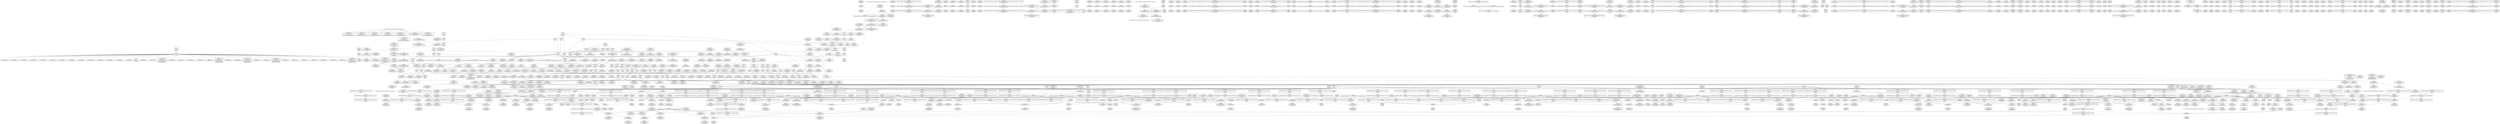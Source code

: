 digraph {
	CE0x436a950 [shape=record,shape=Mrecord,label="{CE0x436a950|rcu_lock_release:bb}"]
	CE0x431e210 [shape=record,shape=Mrecord,label="{CE0x431e210|task_sid:tobool1|security/selinux/hooks.c,208|*SummSink*}"]
	CE0x43ad190 [shape=record,shape=Mrecord,label="{CE0x43ad190|__rcu_read_lock:tmp4|include/linux/rcupdate.h,239}"]
	CE0x4302930 [shape=record,shape=Mrecord,label="{CE0x4302930|i64*_getelementptr_inbounds_(_4_x_i64_,_4_x_i64_*___llvm_gcov_ctr128,_i64_0,_i64_1)|*Constant*}"]
	CE0x4336550 [shape=record,shape=Mrecord,label="{CE0x4336550|_call_void_mcount()_#3|*SummSink*}"]
	CE0x4369ba0 [shape=record,shape=Mrecord,label="{CE0x4369ba0|_call_void_asm_sideeffect_,_memory_,_dirflag_,_fpsr_,_flags_()_#3,_!dbg_!27711,_!srcloc_!27714|include/linux/rcupdate.h,244|*SummSink*}"]
	CE0x432c100 [shape=record,shape=Mrecord,label="{CE0x432c100|rcu_read_unlock:tmp2|*SummSink*}"]
	CE0x4288d80 [shape=record,shape=Mrecord,label="{CE0x4288d80|avc_has_perm:ssid|Function::avc_has_perm&Arg::ssid::}"]
	CE0x432dcb0 [shape=record,shape=Mrecord,label="{CE0x432dcb0|task_sid:tmp14|security/selinux/hooks.c,208}"]
	CE0x4301320 [shape=record,shape=Mrecord,label="{CE0x4301320|i64*_getelementptr_inbounds_(_6_x_i64_,_6_x_i64_*___llvm_gcov_ctr327,_i64_0,_i64_3)|*Constant*|*SummSink*}"]
	CE0x4310dc0 [shape=record,shape=Mrecord,label="{CE0x4310dc0|i64_0|*Constant*|*SummSink*}"]
	CE0x4325140 [shape=record,shape=Mrecord,label="{CE0x4325140|task_sid:tmp10|security/selinux/hooks.c,208|*SummSink*}"]
	CE0x43453f0 [shape=record,shape=Mrecord,label="{CE0x43453f0|_ret_void,_!dbg_!27735|include/linux/rcupdate.h,938|*SummSink*}"]
	CE0x4304c40 [shape=record,shape=Mrecord,label="{CE0x4304c40|sock_has_perm:tmp15|security/selinux/hooks.c,3974|*SummSink*}"]
	CE0x432c3f0 [shape=record,shape=Mrecord,label="{CE0x432c3f0|task_sid:call3|security/selinux/hooks.c,208}"]
	CE0x431cd20 [shape=record,shape=Mrecord,label="{CE0x431cd20|task_sid:tmp11|security/selinux/hooks.c,208|*SummSource*}"]
	CE0x4368190 [shape=record,shape=Mrecord,label="{CE0x4368190|rcu_read_unlock:bb|*SummSink*}"]
	CE0x42fa610 [shape=record,shape=Mrecord,label="{CE0x42fa610|__preempt_count_add:do.end|*SummSink*}"]
	CE0x431d2c0 [shape=record,shape=Mrecord,label="{CE0x431d2c0|0:_i32,_4:_i32,_8:_i32,_12:_i32,_:_CMRE_4,8_|*MultipleSource*|security/selinux/hooks.c,196|*LoadInst*|security/selinux/hooks.c,196|security/selinux/hooks.c,197}"]
	CE0x435d5f0 [shape=record,shape=Mrecord,label="{CE0x435d5f0|rcu_read_lock:tmp21|include/linux/rcupdate.h,884}"]
	CE0x43ed430 [shape=record,shape=Mrecord,label="{CE0x43ed430|i64*_getelementptr_inbounds_(_4_x_i64_,_4_x_i64_*___llvm_gcov_ctr135,_i64_0,_i64_0)|*Constant*|*SummSink*}"]
	CE0x430b260 [shape=record,shape=Mrecord,label="{CE0x430b260|8:_%struct.sock*,_:_SCME_39,40_}"]
	CE0x4282560 [shape=record,shape=Mrecord,label="{CE0x4282560|selinux_socket_shutdown:bb|*SummSink*}"]
	CE0x42f6cb0 [shape=record,shape=Mrecord,label="{CE0x42f6cb0|task_sid:tmp26|security/selinux/hooks.c,208}"]
	CE0x43733e0 [shape=record,shape=Mrecord,label="{CE0x43733e0|i32_934|*Constant*|*SummSink*}"]
	CE0x430bab0 [shape=record,shape=Mrecord,label="{CE0x430bab0|8:_%struct.sock*,_:_SCME_46,47_}"]
	CE0x42df730 [shape=record,shape=Mrecord,label="{CE0x42df730|rcu_read_unlock:tmp13|include/linux/rcupdate.h,933|*SummSink*}"]
	CE0x42ce3c0 [shape=record,shape=Mrecord,label="{CE0x42ce3c0|sock_has_perm:tmp14|security/selinux/hooks.c,3972|*SummSource*}"]
	CE0x4345810 [shape=record,shape=Mrecord,label="{CE0x4345810|rcu_read_lock:do.body|*SummSource*}"]
	CE0x427f320 [shape=record,shape=Mrecord,label="{CE0x427f320|sock_has_perm:entry|*SummSink*}"]
	CE0x439a5b0 [shape=record,shape=Mrecord,label="{CE0x439a5b0|rcu_lock_release:tmp5|include/linux/rcupdate.h,423|*SummSink*}"]
	CE0x43b2480 [shape=record,shape=Mrecord,label="{CE0x43b2480|__rcu_read_unlock:tmp2|*SummSource*}"]
	CE0x42fb760 [shape=record,shape=Mrecord,label="{CE0x42fb760|i64*_getelementptr_inbounds_(_4_x_i64_,_4_x_i64_*___llvm_gcov_ctr129,_i64_0,_i64_3)|*Constant*|*SummSource*}"]
	CE0x4352120 [shape=record,shape=Mrecord,label="{CE0x4352120|i64*_getelementptr_inbounds_(_4_x_i64_,_4_x_i64_*___llvm_gcov_ctr135,_i64_0,_i64_3)|*Constant*|*SummSink*}"]
	CE0x433f9b0 [shape=record,shape=Mrecord,label="{CE0x433f9b0|_call_void_asm_addl_$1,_%gs:$0_,_*m,ri,*m,_dirflag_,_fpsr_,_flags_(i32*___preempt_count,_i32_%sub,_i32*___preempt_count)_#3,_!dbg_!27717,_!srcloc_!27718|./arch/x86/include/asm/preempt.h,77|*SummSink*}"]
	CE0x43606b0 [shape=record,shape=Mrecord,label="{CE0x43606b0|_call_void___preempt_count_sub(i32_1)_#10,_!dbg_!27715|include/linux/rcupdate.h,244|*SummSink*}"]
	CE0x4362930 [shape=record,shape=Mrecord,label="{CE0x4362930|GLOBAL:__preempt_count_add|*Constant*|*SummSource*}"]
	CE0x43ed610 [shape=record,shape=Mrecord,label="{CE0x43ed610|__preempt_count_sub:tmp}"]
	CE0x42d10b0 [shape=record,shape=Mrecord,label="{CE0x42d10b0|i8_2|*Constant*|*SummSource*}"]
	CE0x4399b20 [shape=record,shape=Mrecord,label="{CE0x4399b20|i64*_getelementptr_inbounds_(_4_x_i64_,_4_x_i64_*___llvm_gcov_ctr133,_i64_0,_i64_2)|*Constant*|*SummSink*}"]
	CE0x42c3dc0 [shape=record,shape=Mrecord,label="{CE0x42c3dc0|cred_sid:security|security/selinux/hooks.c,196|*SummSink*}"]
	CE0x4358610 [shape=record,shape=Mrecord,label="{CE0x4358610|rcu_read_lock:tmp15|include/linux/rcupdate.h,882|*SummSource*}"]
	CE0x43b7900 [shape=record,shape=Mrecord,label="{CE0x43b7900|_call_void_asm_addl_$1,_%gs:$0_,_*m,ri,*m,_dirflag_,_fpsr_,_flags_(i32*___preempt_count,_i32_%sub,_i32*___preempt_count)_#3,_!dbg_!27717,_!srcloc_!27718|./arch/x86/include/asm/preempt.h,77}"]
	CE0x42b29a0 [shape=record,shape=Mrecord,label="{CE0x42b29a0|sock_has_perm:cleanup|*SummSource*}"]
	CE0x4351e50 [shape=record,shape=Mrecord,label="{CE0x4351e50|__preempt_count_sub:do.end}"]
	CE0x4299680 [shape=record,shape=Mrecord,label="{CE0x4299680|cred_sid:tmp5|security/selinux/hooks.c,196|*SummSink*}"]
	CE0x4346410 [shape=record,shape=Mrecord,label="{CE0x4346410|rcu_read_lock:tmp7|include/linux/rcupdate.h,882|*SummSource*}"]
	CE0x42df600 [shape=record,shape=Mrecord,label="{CE0x42df600|rcu_read_unlock:tmp13|include/linux/rcupdate.h,933|*SummSource*}"]
	CE0x4358220 [shape=record,shape=Mrecord,label="{CE0x4358220|rcu_read_lock:tmp14|include/linux/rcupdate.h,882|*SummSink*}"]
	CE0x436be50 [shape=record,shape=Mrecord,label="{CE0x436be50|GLOBAL:__preempt_count_add|*Constant*}"]
	CE0x4336300 [shape=record,shape=Mrecord,label="{CE0x4336300|__rcu_read_unlock:tmp3}"]
	CE0x4372020 [shape=record,shape=Mrecord,label="{CE0x4372020|__rcu_read_unlock:tmp4|include/linux/rcupdate.h,244|*SummSink*}"]
	CE0x4284a80 [shape=record,shape=Mrecord,label="{CE0x4284a80|selinux_socket_shutdown:entry|*SummSink*}"]
	CE0x43c92f0 [shape=record,shape=Mrecord,label="{CE0x43c92f0|__rcu_read_unlock:tmp}"]
	CE0x43270f0 [shape=record,shape=Mrecord,label="{CE0x43270f0|cred_sid:tmp1|*SummSink*}"]
	CE0x430ed60 [shape=record,shape=Mrecord,label="{CE0x430ed60|i32_2|*Constant*}"]
	CE0x42f65b0 [shape=record,shape=Mrecord,label="{CE0x42f65b0|i64*_getelementptr_inbounds_(_13_x_i64_,_13_x_i64_*___llvm_gcov_ctr126,_i64_0,_i64_11)|*Constant*}"]
	CE0x434d3f0 [shape=record,shape=Mrecord,label="{CE0x434d3f0|COLLAPSED:_GCMRE___llvm_gcov_ctr128_internal_global_4_x_i64_zeroinitializer:_elem_0:default:}"]
	CE0x42b5390 [shape=record,shape=Mrecord,label="{CE0x42b5390|rcu_read_unlock:if.end|*SummSource*}"]
	CE0x436e9a0 [shape=record,shape=Mrecord,label="{CE0x436e9a0|rcu_read_unlock:tobool1|include/linux/rcupdate.h,933|*SummSource*}"]
	CE0x4362130 [shape=record,shape=Mrecord,label="{CE0x4362130|__preempt_count_add:entry|*SummSink*}"]
	CE0x43aba20 [shape=record,shape=Mrecord,label="{CE0x43aba20|_call_void_mcount()_#3|*SummSink*}"]
	CE0x42bf450 [shape=record,shape=Mrecord,label="{CE0x42bf450|_ret_i32_%retval.0,_!dbg_!27740|security/selinux/hooks.c,3977|*SummSource*}"]
	CE0x436d110 [shape=record,shape=Mrecord,label="{CE0x436d110|rcu_read_unlock:if.end}"]
	CE0x4287900 [shape=record,shape=Mrecord,label="{CE0x4287900|selinux_socket_shutdown:tmp3|*SummSink*}"]
	CE0x4358900 [shape=record,shape=Mrecord,label="{CE0x4358900|rcu_read_lock:tmp16|include/linux/rcupdate.h,882}"]
	CE0x435fc20 [shape=record,shape=Mrecord,label="{CE0x435fc20|rcu_read_unlock:tmp16|include/linux/rcupdate.h,933}"]
	CE0x4366da0 [shape=record,shape=Mrecord,label="{CE0x4366da0|rcu_read_unlock:tmp10|include/linux/rcupdate.h,933|*SummSource*}"]
	"CONST[source:0(mediator),value:0(static)][purpose:{operation}][SrcIdx:3]"
	CE0x434b4e0 [shape=record,shape=Mrecord,label="{CE0x434b4e0|i64_0|*Constant*}"]
	CE0x43ae1d0 [shape=record,shape=Mrecord,label="{CE0x43ae1d0|_call_void_mcount()_#3|*SummSource*}"]
	CE0x435df00 [shape=record,shape=Mrecord,label="{CE0x435df00|rcu_read_lock:tmp21|include/linux/rcupdate.h,884|*SummSink*}"]
	CE0x4307630 [shape=record,shape=Mrecord,label="{CE0x4307630|GLOBAL:rcu_read_lock.__warned|Global_var:rcu_read_lock.__warned|*SummSource*}"]
	CE0x43358e0 [shape=record,shape=Mrecord,label="{CE0x43358e0|__rcu_read_lock:do.end|*SummSource*}"]
	CE0x436e2b0 [shape=record,shape=Mrecord,label="{CE0x436e2b0|rcu_read_unlock:tmp9|include/linux/rcupdate.h,933|*SummSink*}"]
	CE0x430b130 [shape=record,shape=Mrecord,label="{CE0x430b130|8:_%struct.sock*,_:_SCME_38,39_}"]
	CE0x4305680 [shape=record,shape=Mrecord,label="{CE0x4305680|sock_has_perm:sid5|security/selinux/hooks.c,3976|*SummSource*}"]
	CE0x435bcf0 [shape=record,shape=Mrecord,label="{CE0x435bcf0|rcu_read_lock:tmp18|include/linux/rcupdate.h,882|*SummSource*}"]
	CE0x42b4320 [shape=record,shape=Mrecord,label="{CE0x42b4320|GLOBAL:task_sid.__warned|Global_var:task_sid.__warned|*SummSink*}"]
	CE0x428c7f0 [shape=record,shape=Mrecord,label="{CE0x428c7f0|selinux_socket_shutdown:tmp3}"]
	CE0x435cf40 [shape=record,shape=Mrecord,label="{CE0x435cf40|rcu_read_lock:tmp19|include/linux/rcupdate.h,882|*SummSource*}"]
	CE0x42f92b0 [shape=record,shape=Mrecord,label="{CE0x42f92b0|__preempt_count_sub:tmp7|./arch/x86/include/asm/preempt.h,78}"]
	CE0x42a16a0 [shape=record,shape=Mrecord,label="{CE0x42a16a0|selinux_socket_shutdown:sk|security/selinux/hooks.c,4253}"]
	CE0x43ada00 [shape=record,shape=Mrecord,label="{CE0x43ada00|rcu_lock_acquire:__here|*SummSource*}"]
	CE0x43c9360 [shape=record,shape=Mrecord,label="{CE0x43c9360|COLLAPSED:_GCMRE___llvm_gcov_ctr134_internal_global_4_x_i64_zeroinitializer:_elem_0:default:}"]
	CE0x4286670 [shape=record,shape=Mrecord,label="{CE0x4286670|get_current:tmp}"]
	CE0x430aa10 [shape=record,shape=Mrecord,label="{CE0x430aa10|8:_%struct.sock*,_:_SCME_32,33_}"]
	CE0x4372980 [shape=record,shape=Mrecord,label="{CE0x4372980|_call_void_lockdep_rcu_suspicious(i8*_getelementptr_inbounds_(_25_x_i8_,_25_x_i8_*_.str45,_i32_0,_i32_0),_i32_934,_i8*_getelementptr_inbounds_(_44_x_i8_,_44_x_i8_*_.str47,_i32_0,_i32_0))_#10,_!dbg_!27726|include/linux/rcupdate.h,933|*SummSink*}"]
	CE0x4310130 [shape=record,shape=Mrecord,label="{CE0x4310130|i64_2|*Constant*}"]
	CE0x4307120 [shape=record,shape=Mrecord,label="{CE0x4307120|avc_has_perm:entry}"]
	CE0x439ac70 [shape=record,shape=Mrecord,label="{CE0x439ac70|__rcu_read_lock:bb|*SummSource*}"]
	CE0x436dba0 [shape=record,shape=Mrecord,label="{CE0x436dba0|rcu_read_unlock:tmp8|include/linux/rcupdate.h,933|*SummSource*}"]
	CE0x43003c0 [shape=record,shape=Mrecord,label="{CE0x43003c0|__preempt_count_add:tmp1|*SummSource*}"]
	CE0x4325d30 [shape=record,shape=Mrecord,label="{CE0x4325d30|rcu_read_unlock:tmp7|include/linux/rcupdate.h,933}"]
	CE0x43220b0 [shape=record,shape=Mrecord,label="{CE0x43220b0|rcu_read_lock:tmp2}"]
	CE0x42d2670 [shape=record,shape=Mrecord,label="{CE0x42d2670|sock_has_perm:retval.0|*SummSource*}"]
	CE0x4344570 [shape=record,shape=Mrecord,label="{CE0x4344570|_call_void_rcu_read_unlock()_#10,_!dbg_!27748|security/selinux/hooks.c,209}"]
	CE0x42f6ac0 [shape=record,shape=Mrecord,label="{CE0x42f6ac0|task_sid:tmp24|security/selinux/hooks.c,208|*SummSource*}"]
	CE0x436ba10 [shape=record,shape=Mrecord,label="{CE0x436ba10|rcu_read_unlock:do.body}"]
	CE0x4291d50 [shape=record,shape=Mrecord,label="{CE0x4291d50|i32_2|*Constant*|*SummSink*}"]
	CE0x4365950 [shape=record,shape=Mrecord,label="{CE0x4365950|_call_void_asm_sideeffect_,_memory_,_dirflag_,_fpsr_,_flags_()_#3,_!dbg_!27714,_!srcloc_!27715|include/linux/rcupdate.h,239}"]
	CE0x431cd90 [shape=record,shape=Mrecord,label="{CE0x431cd90|task_sid:tmp11|security/selinux/hooks.c,208|*SummSink*}"]
	CE0x428a690 [shape=record,shape=Mrecord,label="{CE0x428a690|32:_%struct.sock*,_:_CRE_24,32_|*MultipleSource*|security/selinux/hooks.c,4253|Function::selinux_socket_shutdown&Arg::sock::}"]
	CE0x4328fa0 [shape=record,shape=Mrecord,label="{CE0x4328fa0|task_sid:do.end|*SummSource*}"]
	CE0x42d3330 [shape=record,shape=Mrecord,label="{CE0x42d3330|sock_has_perm:ad|security/selinux/hooks.c, 3965|*SummSource*}"]
	CE0x42dea30 [shape=record,shape=Mrecord,label="{CE0x42dea30|sock_has_perm:tmp20|security/selinux/hooks.c,3977|*SummSink*}"]
	CE0x42ce910 [shape=record,shape=Mrecord,label="{CE0x42ce910|sock_has_perm:type|security/selinux/hooks.c,3972|*SummSource*}"]
	CE0x430d030 [shape=record,shape=Mrecord,label="{CE0x430d030|task_sid:task|Function::task_sid&Arg::task::|*SummSource*}"]
	CE0x432f8d0 [shape=record,shape=Mrecord,label="{CE0x432f8d0|i8_1|*Constant*|*SummSource*}"]
	CE0x4324920 [shape=record,shape=Mrecord,label="{CE0x4324920|cred_sid:sid|security/selinux/hooks.c,197}"]
	CE0x42b2a40 [shape=record,shape=Mrecord,label="{CE0x42b2a40|sock_has_perm:cleanup|*SummSink*}"]
	CE0x4283820 [shape=record,shape=Mrecord,label="{CE0x4283820|i32_1|*Constant*}"]
	CE0x4363540 [shape=record,shape=Mrecord,label="{CE0x4363540|rcu_read_unlock:tmp11|include/linux/rcupdate.h,933}"]
	CE0x435d300 [shape=record,shape=Mrecord,label="{CE0x435d300|rcu_read_lock:tmp20|include/linux/rcupdate.h,882|*SummSource*}"]
	CE0x4372690 [shape=record,shape=Mrecord,label="{CE0x4372690|rcu_lock_acquire:bb}"]
	CE0x4308920 [shape=record,shape=Mrecord,label="{CE0x4308920|_ret_i32_%retval.0,_!dbg_!27728|security/selinux/avc.c,775|*SummSource*}"]
	CE0x4365dd0 [shape=record,shape=Mrecord,label="{CE0x4365dd0|rcu_read_unlock:tmp|*SummSink*}"]
	CE0x4363120 [shape=record,shape=Mrecord,label="{CE0x4363120|i64*_getelementptr_inbounds_(_4_x_i64_,_4_x_i64_*___llvm_gcov_ctr128,_i64_0,_i64_3)|*Constant*|*SummSource*}"]
	CE0x434b100 [shape=record,shape=Mrecord,label="{CE0x434b100|__preempt_count_add:val|Function::__preempt_count_add&Arg::val::}"]
	CE0x43a55b0 [shape=record,shape=Mrecord,label="{CE0x43a55b0|__preempt_count_add:tmp4|./arch/x86/include/asm/preempt.h,72}"]
	CE0x4306440 [shape=record,shape=Mrecord,label="{CE0x4306440|i32_4|*Constant*|*SummSource*}"]
	CE0x4351ec0 [shape=record,shape=Mrecord,label="{CE0x4351ec0|__preempt_count_sub:do.end|*SummSource*}"]
	CE0x42f9fd0 [shape=record,shape=Mrecord,label="{CE0x42f9fd0|__preempt_count_add:do.end}"]
	CE0x4357d90 [shape=record,shape=Mrecord,label="{CE0x4357d90|rcu_read_lock:tmp13|include/linux/rcupdate.h,882|*SummSink*}"]
	CE0x42f6620 [shape=record,shape=Mrecord,label="{CE0x42f6620|task_sid:tmp25|security/selinux/hooks.c,208}"]
	CE0x4281b10 [shape=record,shape=Mrecord,label="{CE0x4281b10|i64_1|*Constant*|*SummSource*}"]
	CE0x432ccb0 [shape=record,shape=Mrecord,label="{CE0x432ccb0|task_sid:call3|security/selinux/hooks.c,208|*SummSource*}"]
	CE0x432c020 [shape=record,shape=Mrecord,label="{CE0x432c020|rcu_read_unlock:tmp2}"]
	CE0x42b04f0 [shape=record,shape=Mrecord,label="{CE0x42b04f0|rcu_read_unlock:tmp3|*SummSource*}"]
	CE0x430b5f0 [shape=record,shape=Mrecord,label="{CE0x430b5f0|8:_%struct.sock*,_:_SCME_42,43_}"]
	CE0x4307f90 [shape=record,shape=Mrecord,label="{CE0x4307f90|rcu_read_lock:tmp8|include/linux/rcupdate.h,882|*SummSource*}"]
	CE0x4327010 [shape=record,shape=Mrecord,label="{CE0x4327010|cred_sid:tmp1}"]
	CE0x429b140 [shape=record,shape=Mrecord,label="{CE0x429b140|avc_has_perm:tclass|Function::avc_has_perm&Arg::tclass::|*SummSource*}"]
	CE0x42c0510 [shape=record,shape=Mrecord,label="{CE0x42c0510|%struct.task_struct*_(%struct.task_struct**)*_asm_movq_%gs:$_1:P_,$0_,_r,im,_dirflag_,_fpsr_,_flags_|*SummSink*}"]
	CE0x43f6500 [shape=record,shape=Mrecord,label="{CE0x43f6500|__preempt_count_sub:bb|*SummSink*}"]
	CE0x430f5b0 [shape=record,shape=Mrecord,label="{CE0x430f5b0|sock_has_perm:tmp6|security/selinux/hooks.c,3969}"]
	CE0x42a2b40 [shape=record,shape=Mrecord,label="{CE0x42a2b40|_call_void_mcount()_#3}"]
	CE0x43b7bf0 [shape=record,shape=Mrecord,label="{CE0x43b7bf0|i64*_getelementptr_inbounds_(_4_x_i64_,_4_x_i64_*___llvm_gcov_ctr133,_i64_0,_i64_0)|*Constant*}"]
	CE0x4303c90 [shape=record,shape=Mrecord,label="{CE0x4303c90|sock_has_perm:net1|security/selinux/hooks.c,3973|*SummSource*}"]
	CE0x4359a90 [shape=record,shape=Mrecord,label="{CE0x4359a90|i8*_getelementptr_inbounds_(_25_x_i8_,_25_x_i8_*_.str45,_i32_0,_i32_0)|*Constant*|*SummSink*}"]
	CE0x4309a30 [shape=record,shape=Mrecord,label="{CE0x4309a30|task_sid:tmp3|*SummSink*}"]
	CE0x429fa90 [shape=record,shape=Mrecord,label="{CE0x429fa90|sock_has_perm:sk_security|security/selinux/hooks.c,3964|*SummSource*}"]
	CE0x43ecf30 [shape=record,shape=Mrecord,label="{CE0x43ecf30|i64*_getelementptr_inbounds_(_4_x_i64_,_4_x_i64_*___llvm_gcov_ctr129,_i64_0,_i64_0)|*Constant*}"]
	CE0x4374000 [shape=record,shape=Mrecord,label="{CE0x4374000|i64*_getelementptr_inbounds_(_11_x_i64_,_11_x_i64_*___llvm_gcov_ctr132,_i64_0,_i64_9)|*Constant*|*SummSink*}"]
	CE0x439a990 [shape=record,shape=Mrecord,label="{CE0x439a990|_call_void_lock_release(%struct.lockdep_map*_%map,_i32_1,_i64_ptrtoint_(i8*_blockaddress(_rcu_lock_release,_%__here)_to_i64))_#10,_!dbg_!27716|include/linux/rcupdate.h,423|*SummSource*}"]
	CE0x4279a80 [shape=record,shape=Mrecord,label="{CE0x4279a80|sock_has_perm:perms|Function::sock_has_perm&Arg::perms::}"]
	CE0x4301770 [shape=record,shape=Mrecord,label="{CE0x4301770|sock_has_perm:tmp11|security/selinux/hooks.c,3970}"]
	CE0x43b2410 [shape=record,shape=Mrecord,label="{CE0x43b2410|__rcu_read_unlock:tmp2}"]
	CE0x4325ff0 [shape=record,shape=Mrecord,label="{CE0x4325ff0|i64*_getelementptr_inbounds_(_2_x_i64_,_2_x_i64_*___llvm_gcov_ctr131,_i64_0,_i64_1)|*Constant*}"]
	CE0x4305060 [shape=record,shape=Mrecord,label="{CE0x4305060|sock_has_perm:sk4|security/selinux/hooks.c,3974|*SummSink*}"]
	CE0x431fee0 [shape=record,shape=Mrecord,label="{CE0x431fee0|task_sid:tmp8|security/selinux/hooks.c,208}"]
	CE0x436d2e0 [shape=record,shape=Mrecord,label="{CE0x436d2e0|rcu_read_unlock:do.end}"]
	CE0x4308ae0 [shape=record,shape=Mrecord,label="{CE0x4308ae0|_ret_i32_%retval.0,_!dbg_!27728|security/selinux/avc.c,775|*SummSink*}"]
	CE0x43abf60 [shape=record,shape=Mrecord,label="{CE0x43abf60|__rcu_read_unlock:tmp1|*SummSource*}"]
	CE0x43593a0 [shape=record,shape=Mrecord,label="{CE0x43593a0|i64*_getelementptr_inbounds_(_11_x_i64_,_11_x_i64_*___llvm_gcov_ctr127,_i64_0,_i64_8)|*Constant*|*SummSink*}"]
	CE0x4361f30 [shape=record,shape=Mrecord,label="{CE0x4361f30|__preempt_count_add:entry}"]
	CE0x4344d50 [shape=record,shape=Mrecord,label="{CE0x4344d50|rcu_read_unlock:entry|*SummSource*}"]
	CE0x4364740 [shape=record,shape=Mrecord,label="{CE0x4364740|i64*_getelementptr_inbounds_(_4_x_i64_,_4_x_i64_*___llvm_gcov_ctr130,_i64_0,_i64_3)|*Constant*}"]
	CE0x42fad90 [shape=record,shape=Mrecord,label="{CE0x42fad90|__preempt_count_sub:tmp2}"]
	CE0x431db50 [shape=record,shape=Mrecord,label="{CE0x431db50|_call_void_mcount()_#3|*SummSink*}"]
	CE0x43ab3b0 [shape=record,shape=Mrecord,label="{CE0x43ab3b0|__rcu_read_unlock:do.body|*SummSink*}"]
	CE0x431dae0 [shape=record,shape=Mrecord,label="{CE0x431dae0|_call_void_mcount()_#3|*SummSource*}"]
	CE0x42b5ba0 [shape=record,shape=Mrecord,label="{CE0x42b5ba0|GLOBAL:rcu_lock_map|Global_var:rcu_lock_map|*SummSource*}"]
	CE0x430aed0 [shape=record,shape=Mrecord,label="{CE0x430aed0|8:_%struct.sock*,_:_SCME_36,37_}"]
	CE0x427bf00 [shape=record,shape=Mrecord,label="{CE0x427bf00|selinux_socket_shutdown:call1|security/selinux/hooks.c,4253|*SummSink*}"]
	CE0x43428f0 [shape=record,shape=Mrecord,label="{CE0x43428f0|task_sid:tmp27|security/selinux/hooks.c,208|*SummSource*}"]
	CE0x430cb30 [shape=record,shape=Mrecord,label="{CE0x430cb30|GLOBAL:task_sid|*Constant*|*SummSink*}"]
	CE0x42b8700 [shape=record,shape=Mrecord,label="{CE0x42b8700|_ret_i32_%call1,_!dbg_!27716|security/selinux/hooks.c,4253|*SummSink*}"]
	CE0x4312d90 [shape=record,shape=Mrecord,label="{CE0x4312d90|sock_has_perm:tmp4|security/selinux/hooks.c,3966|*SummSource*}"]
	CE0x432aa40 [shape=record,shape=Mrecord,label="{CE0x432aa40|task_sid:tmp7|security/selinux/hooks.c,208}"]
	CE0x4312760 [shape=record,shape=Mrecord,label="{CE0x4312760|sock_has_perm:tmp13|security/selinux/hooks.c,3972|*SummSource*}"]
	CE0x43e7700 [shape=record,shape=Mrecord,label="{CE0x43e7700|__preempt_count_sub:tmp1|*SummSource*}"]
	CE0x4362240 [shape=record,shape=Mrecord,label="{CE0x4362240|i32_1|*Constant*}"]
	CE0x4284b30 [shape=record,shape=Mrecord,label="{CE0x4284b30|selinux_socket_shutdown:tmp1}"]
	CE0x4304330 [shape=record,shape=Mrecord,label="{CE0x4304330|sock_has_perm:u2|security/selinux/hooks.c,3974|*SummSink*}"]
	CE0x4374620 [shape=record,shape=Mrecord,label="{CE0x4374620|rcu_read_unlock:tmp19|include/linux/rcupdate.h,933|*SummSource*}"]
	CE0x429f670 [shape=record,shape=Mrecord,label="{CE0x429f670|void_(i32*,_i32,_i32*)*_asm_addl_$1,_%gs:$0_,_*m,ri,*m,_dirflag_,_fpsr_,_flags_|*SummSource*}"]
	CE0x42fb060 [shape=record,shape=Mrecord,label="{CE0x42fb060|__preempt_count_add:tmp5|./arch/x86/include/asm/preempt.h,72}"]
	CE0x42bbe40 [shape=record,shape=Mrecord,label="{CE0x42bbe40|sock_has_perm:task|Function::sock_has_perm&Arg::task::|*SummSink*}"]
	CE0x42814e0 [shape=record,shape=Mrecord,label="{CE0x42814e0|i32_0|*Constant*|*SummSource*}"]
	CE0x4308cc0 [shape=record,shape=Mrecord,label="{CE0x4308cc0|i64*_getelementptr_inbounds_(_6_x_i64_,_6_x_i64_*___llvm_gcov_ctr327,_i64_0,_i64_5)|*Constant*}"]
	CE0x439a920 [shape=record,shape=Mrecord,label="{CE0x439a920|_call_void_lock_release(%struct.lockdep_map*_%map,_i32_1,_i64_ptrtoint_(i8*_blockaddress(_rcu_lock_release,_%__here)_to_i64))_#10,_!dbg_!27716|include/linux/rcupdate.h,423}"]
	CE0x4280000 [shape=record,shape=Mrecord,label="{CE0x4280000|selinux_socket_shutdown:bb}"]
	CE0x431ce60 [shape=record,shape=Mrecord,label="{CE0x431ce60|task_sid:tmp13|security/selinux/hooks.c,208}"]
	CE0x43dbcd0 [shape=record,shape=Mrecord,label="{CE0x43dbcd0|i64*_getelementptr_inbounds_(_4_x_i64_,_4_x_i64_*___llvm_gcov_ctr135,_i64_0,_i64_1)|*Constant*}"]
	CE0x433d8c0 [shape=record,shape=Mrecord,label="{CE0x433d8c0|rcu_lock_release:indirectgoto}"]
	CE0x4331360 [shape=record,shape=Mrecord,label="{CE0x4331360|i32_208|*Constant*|*SummSource*}"]
	CE0x428d750 [shape=record,shape=Mrecord,label="{CE0x428d750|selinux_socket_shutdown:sock|Function::selinux_socket_shutdown&Arg::sock::|*SummSink*}"]
	CE0x42b2e90 [shape=record,shape=Mrecord,label="{CE0x42b2e90|sock_has_perm:tmp8|security/selinux/hooks.c,3969|*SummSink*}"]
	CE0x436eb90 [shape=record,shape=Mrecord,label="{CE0x436eb90|rcu_read_unlock:tobool1|include/linux/rcupdate.h,933|*SummSink*}"]
	CE0x427fbe0 [shape=record,shape=Mrecord,label="{CE0x427fbe0|_ret_%struct.task_struct*_%tmp4,_!dbg_!27714|./arch/x86/include/asm/current.h,14|*SummSource*}"]
	CE0x428f170 [shape=record,shape=Mrecord,label="{CE0x428f170|i32_0|*Constant*}"]
	CE0x42c4b70 [shape=record,shape=Mrecord,label="{CE0x42c4b70|_ret_void,_!dbg_!27719|./arch/x86/include/asm/preempt.h,73|*SummSource*}"]
	CE0x42f5840 [shape=record,shape=Mrecord,label="{CE0x42f5840|i64*_getelementptr_inbounds_(_13_x_i64_,_13_x_i64_*___llvm_gcov_ctr126,_i64_0,_i64_10)|*Constant*|*SummSource*}"]
	CE0x42a7070 [shape=record,shape=Mrecord,label="{CE0x42a7070|rcu_read_unlock:land.lhs.true}"]
	CE0x435aa40 [shape=record,shape=Mrecord,label="{CE0x435aa40|i8*_getelementptr_inbounds_(_42_x_i8_,_42_x_i8_*_.str46,_i32_0,_i32_0)|*Constant*}"]
	CE0x435db90 [shape=record,shape=Mrecord,label="{CE0x435db90|rcu_read_lock:tmp21|include/linux/rcupdate.h,884|*SummSource*}"]
	CE0x42b4250 [shape=record,shape=Mrecord,label="{CE0x42b4250|GLOBAL:task_sid.__warned|Global_var:task_sid.__warned|*SummSource*}"]
	CE0x43ca580 [shape=record,shape=Mrecord,label="{CE0x43ca580|__preempt_count_add:tmp2|*SummSource*}"]
	CE0x42a2990 [shape=record,shape=Mrecord,label="{CE0x42a2990|rcu_read_lock:tmp3|*SummSource*}"]
	CE0x42f8930 [shape=record,shape=Mrecord,label="{CE0x42f8930|task_sid:tmp21|security/selinux/hooks.c,208|*SummSink*}"]
	CE0x428bc90 [shape=record,shape=Mrecord,label="{CE0x428bc90|selinux_socket_shutdown:tmp2|*SummSource*}"]
	CE0x431f400 [shape=record,shape=Mrecord,label="{CE0x431f400|task_sid:tmp4|*LoadInst*|security/selinux/hooks.c,208|*SummSink*}"]
	CE0x42890c0 [shape=record,shape=Mrecord,label="{CE0x42890c0|avc_has_perm:tsid|Function::avc_has_perm&Arg::tsid::|*SummSource*}"]
	CE0x427fd40 [shape=record,shape=Mrecord,label="{CE0x427fd40|i32_0|*Constant*|*SummSink*}"]
	CE0x604cac0 [shape=record,shape=Mrecord,label="{CE0x604cac0|GLOBAL:sock_has_perm|*Constant*|*SummSink*}"]
	CE0x43b15f0 [shape=record,shape=Mrecord,label="{CE0x43b15f0|__preempt_count_sub:tmp6|./arch/x86/include/asm/preempt.h,78|*SummSink*}"]
	CE0x433ed50 [shape=record,shape=Mrecord,label="{CE0x433ed50|__preempt_count_sub:tmp4|./arch/x86/include/asm/preempt.h,77}"]
	CE0x42bf300 [shape=record,shape=Mrecord,label="{CE0x42bf300|sock_has_perm:perms|Function::sock_has_perm&Arg::perms::|*SummSink*}"]
	CE0x42f5d40 [shape=record,shape=Mrecord,label="{CE0x42f5d40|task_sid:tmp23|security/selinux/hooks.c,208|*SummSource*}"]
	CE0x4313100 [shape=record,shape=Mrecord,label="{CE0x4313100|sock_has_perm:tmp5|security/selinux/hooks.c,3966|*SummSource*}"]
	CE0x4300c70 [shape=record,shape=Mrecord,label="{CE0x4300c70|__preempt_count_add:tmp|*SummSink*}"]
	CE0x432f260 [shape=record,shape=Mrecord,label="{CE0x432f260|i64*_getelementptr_inbounds_(_13_x_i64_,_13_x_i64_*___llvm_gcov_ctr126,_i64_0,_i64_8)|*Constant*|*SummSink*}"]
	CE0x4315a40 [shape=record,shape=Mrecord,label="{CE0x4315a40|rcu_read_lock:tmp8|include/linux/rcupdate.h,882|*SummSink*}"]
	CE0x43126f0 [shape=record,shape=Mrecord,label="{CE0x43126f0|sock_has_perm:tmp13|security/selinux/hooks.c,3972}"]
	CE0x434a450 [shape=record,shape=Mrecord,label="{CE0x434a450|rcu_read_lock:tmp5|include/linux/rcupdate.h,882|*SummSink*}"]
	CE0x42fae00 [shape=record,shape=Mrecord,label="{CE0x42fae00|__preempt_count_sub:tmp2|*SummSource*}"]
	CE0x43b1040 [shape=record,shape=Mrecord,label="{CE0x43b1040|_ret_void,_!dbg_!27720|./arch/x86/include/asm/preempt.h,78|*SummSink*}"]
	CE0x431c7c0 [shape=record,shape=Mrecord,label="{CE0x431c7c0|_ret_void,_!dbg_!27717|include/linux/rcupdate.h,419|*SummSource*}"]
	CE0x4336a90 [shape=record,shape=Mrecord,label="{CE0x4336a90|rcu_lock_release:tmp2|*SummSource*}"]
	CE0x42a02b0 [shape=record,shape=Mrecord,label="{CE0x42a02b0|get_current:tmp|*SummSink*}"]
	CE0x42df930 [shape=record,shape=Mrecord,label="{CE0x42df930|rcu_read_lock:tmp13|include/linux/rcupdate.h,882}"]
	CE0x42a6440 [shape=record,shape=Mrecord,label="{CE0x42a6440|_call_void_rcu_read_lock()_#10,_!dbg_!27712|security/selinux/hooks.c,207|*SummSink*}"]
	CE0x42d2c90 [shape=record,shape=Mrecord,label="{CE0x42d2c90|i64*_getelementptr_inbounds_(_6_x_i64_,_6_x_i64_*___llvm_gcov_ctr327,_i64_0,_i64_5)|*Constant*|*SummSink*}"]
	CE0x4315ce0 [shape=record,shape=Mrecord,label="{CE0x4315ce0|rcu_read_lock:tobool1|include/linux/rcupdate.h,882|*SummSource*}"]
	CE0x43958e0 [shape=record,shape=Mrecord,label="{CE0x43958e0|rcu_lock_release:tmp|*SummSource*}"]
	CE0x430ac70 [shape=record,shape=Mrecord,label="{CE0x430ac70|8:_%struct.sock*,_:_SCME_34,35_}"]
	CE0x42f6a50 [shape=record,shape=Mrecord,label="{CE0x42f6a50|i64*_getelementptr_inbounds_(_13_x_i64_,_13_x_i64_*___llvm_gcov_ctr126,_i64_0,_i64_11)|*Constant*|*SummSink*}"]
	CE0x436aa20 [shape=record,shape=Mrecord,label="{CE0x436aa20|rcu_lock_release:bb|*SummSource*}"]
	CE0x436a280 [shape=record,shape=Mrecord,label="{CE0x436a280|_call_void_mcount()_#3|*SummSource*}"]
	CE0x429a2c0 [shape=record,shape=Mrecord,label="{CE0x429a2c0|selinux_socket_shutdown:tmp4|*LoadInst*|security/selinux/hooks.c,4253|*SummSource*}"]
	CE0x4371bc0 [shape=record,shape=Mrecord,label="{CE0x4371bc0|rcu_read_unlock:tmp18|include/linux/rcupdate.h,933|*SummSink*}"]
	CE0x42c2ae0 [shape=record,shape=Mrecord,label="{CE0x42c2ae0|rcu_lock_acquire:indirectgoto|*SummSink*}"]
	CE0x42fa120 [shape=record,shape=Mrecord,label="{CE0x42fa120|__rcu_read_unlock:tmp7|include/linux/rcupdate.h,245|*SummSource*}"]
	CE0x439be50 [shape=record,shape=Mrecord,label="{CE0x439be50|i64*_getelementptr_inbounds_(_4_x_i64_,_4_x_i64_*___llvm_gcov_ctr130,_i64_0,_i64_3)|*Constant*|*SummSource*}"]
	CE0x4324d90 [shape=record,shape=Mrecord,label="{CE0x4324d90|i64*_getelementptr_inbounds_(_11_x_i64_,_11_x_i64_*___llvm_gcov_ctr127,_i64_0,_i64_0)|*Constant*|*SummSink*}"]
	CE0x4313670 [shape=record,shape=Mrecord,label="{CE0x4313670|i8_0|*Constant*|*SummSink*}"]
	CE0x430e5e0 [shape=record,shape=Mrecord,label="{CE0x430e5e0|i32_8|*Constant*}"]
	CE0x42ca000 [shape=record,shape=Mrecord,label="{CE0x42ca000|cred_sid:tmp4|*LoadInst*|security/selinux/hooks.c,196|*SummSink*}"]
	CE0x4366760 [shape=record,shape=Mrecord,label="{CE0x4366760|GLOBAL:__llvm_gcov_ctr132|Global_var:__llvm_gcov_ctr132|*SummSource*}"]
	CE0x434aa30 [shape=record,shape=Mrecord,label="{CE0x434aa30|GLOBAL:rcu_read_unlock.__warned|Global_var:rcu_read_unlock.__warned|*SummSink*}"]
	CE0x431e8e0 [shape=record,shape=Mrecord,label="{CE0x431e8e0|i32_22|*Constant*}"]
	CE0x43b77d0 [shape=record,shape=Mrecord,label="{CE0x43b77d0|__preempt_count_sub:sub|./arch/x86/include/asm/preempt.h,77}"]
	CE0x4364df0 [shape=record,shape=Mrecord,label="{CE0x4364df0|i64*_getelementptr_inbounds_(_11_x_i64_,_11_x_i64_*___llvm_gcov_ctr132,_i64_0,_i64_0)|*Constant*|*SummSource*}"]
	CE0x42f4d40 [shape=record,shape=Mrecord,label="{CE0x42f4d40|sock_has_perm:tmp2|*LoadInst*|security/selinux/hooks.c,3964|*SummSource*}"]
	CE0x4291090 [shape=record,shape=Mrecord,label="{CE0x4291090|i32_1|*Constant*}"]
	CE0x4329c60 [shape=record,shape=Mrecord,label="{CE0x4329c60|task_sid:tmp6|security/selinux/hooks.c,208}"]
	CE0x42f8410 [shape=record,shape=Mrecord,label="{CE0x42f8410|task_sid:tmp20|security/selinux/hooks.c,208|*SummSource*}"]
	CE0x432fdd0 [shape=record,shape=Mrecord,label="{CE0x432fdd0|_call_void_lockdep_rcu_suspicious(i8*_getelementptr_inbounds_(_25_x_i8_,_25_x_i8_*_.str3,_i32_0,_i32_0),_i32_208,_i8*_getelementptr_inbounds_(_41_x_i8_,_41_x_i8_*_.str44,_i32_0,_i32_0))_#10,_!dbg_!27732|security/selinux/hooks.c,208}"]
	CE0x429b620 [shape=record,shape=Mrecord,label="{CE0x429b620|avc_has_perm:requested|Function::avc_has_perm&Arg::requested::}"]
	CE0x434b210 [shape=record,shape=Mrecord,label="{CE0x434b210|__preempt_count_add:val|Function::__preempt_count_add&Arg::val::|*SummSink*}"]
	CE0x4335a60 [shape=record,shape=Mrecord,label="{CE0x4335a60|__rcu_read_lock:do.end|*SummSink*}"]
	CE0x43476f0 [shape=record,shape=Mrecord,label="{CE0x43476f0|rcu_read_lock:if.then}"]
	CE0x42a5590 [shape=record,shape=Mrecord,label="{CE0x42a5590|_call_void_rcu_read_lock()_#10,_!dbg_!27712|security/selinux/hooks.c,207}"]
	CE0x43432a0 [shape=record,shape=Mrecord,label="{CE0x43432a0|GLOBAL:cred_sid|*Constant*|*SummSource*}"]
	CE0x433c390 [shape=record,shape=Mrecord,label="{CE0x433c390|_call_void_lock_acquire(%struct.lockdep_map*_%map,_i32_0,_i32_0,_i32_2,_i32_0,_%struct.lockdep_map*_null,_i64_ptrtoint_(i8*_blockaddress(_rcu_lock_acquire,_%__here)_to_i64))_#10,_!dbg_!27716|include/linux/rcupdate.h,418}"]
	CE0x435f980 [shape=record,shape=Mrecord,label="{CE0x435f980|rcu_read_unlock:tmp15|include/linux/rcupdate.h,933|*SummSource*}"]
	CE0x43553d0 [shape=record,shape=Mrecord,label="{CE0x43553d0|rcu_read_lock:tmp12|include/linux/rcupdate.h,882|*SummSource*}"]
	CE0x4282400 [shape=record,shape=Mrecord,label="{CE0x4282400|i64*_getelementptr_inbounds_(_2_x_i64_,_2_x_i64_*___llvm_gcov_ctr367,_i64_0,_i64_1)|*Constant*|*SummSource*}"]
	CE0x43738a0 [shape=record,shape=Mrecord,label="{CE0x43738a0|i8*_getelementptr_inbounds_(_44_x_i8_,_44_x_i8_*_.str47,_i32_0,_i32_0)|*Constant*}"]
	CE0x4299520 [shape=record,shape=Mrecord,label="{CE0x4299520|cred_sid:tmp5|security/selinux/hooks.c,196|*SummSource*}"]
	CE0x42822a0 [shape=record,shape=Mrecord,label="{CE0x42822a0|selinux_socket_shutdown:sock|Function::selinux_socket_shutdown&Arg::sock::}"]
	CE0x4347860 [shape=record,shape=Mrecord,label="{CE0x4347860|rcu_read_lock:if.then|*SummSource*}"]
	CE0x43b6b20 [shape=record,shape=Mrecord,label="{CE0x43b6b20|GLOBAL:__preempt_count_sub|*Constant*|*SummSink*}"]
	CE0x43ec710 [shape=record,shape=Mrecord,label="{CE0x43ec710|__preempt_count_sub:bb}"]
	CE0x4324240 [shape=record,shape=Mrecord,label="{CE0x4324240|_ret_void,_!dbg_!27717|include/linux/rcupdate.h,240|*SummSink*}"]
	CE0x4326d80 [shape=record,shape=Mrecord,label="{CE0x4326d80|task_sid:tmp5|security/selinux/hooks.c,208}"]
	CE0x43497b0 [shape=record,shape=Mrecord,label="{CE0x43497b0|GLOBAL:__llvm_gcov_ctr127|Global_var:__llvm_gcov_ctr127|*SummSink*}"]
	CE0x4309200 [shape=record,shape=Mrecord,label="{CE0x4309200|i64*_getelementptr_inbounds_(_6_x_i64_,_6_x_i64_*___llvm_gcov_ctr327,_i64_0,_i64_3)|*Constant*}"]
	CE0x42a6340 [shape=record,shape=Mrecord,label="{CE0x42a6340|_call_void_rcu_read_lock()_#10,_!dbg_!27712|security/selinux/hooks.c,207|*SummSource*}"]
	CE0x4321ca0 [shape=record,shape=Mrecord,label="{CE0x4321ca0|COLLAPSED:_GCMRE___llvm_gcov_ctr126_internal_global_13_x_i64_zeroinitializer:_elem_0:default:}"]
	CE0x4372700 [shape=record,shape=Mrecord,label="{CE0x4372700|rcu_lock_acquire:bb|*SummSource*}"]
	CE0x428c940 [shape=record,shape=Mrecord,label="{CE0x428c940|get_current:tmp2|*SummSink*}"]
	CE0x433cbd0 [shape=record,shape=Mrecord,label="{CE0x433cbd0|i8*_undef|*Constant*|*SummSource*}"]
	CE0x4311a20 [shape=record,shape=Mrecord,label="{CE0x4311a20|sock_has_perm:tmp12|security/selinux/hooks.c,3970}"]
	CE0x436cfa0 [shape=record,shape=Mrecord,label="{CE0x436cfa0|__rcu_read_lock:tmp7|include/linux/rcupdate.h,240|*SummSink*}"]
	CE0x431b150 [shape=record,shape=Mrecord,label="{CE0x431b150|i32_77|*Constant*|*SummSource*}"]
	CE0x4281e80 [shape=record,shape=Mrecord,label="{CE0x4281e80|sock_has_perm:entry|*SummSource*}"]
	CE0x436f670 [shape=record,shape=Mrecord,label="{CE0x436f670|__rcu_read_unlock:tmp5|include/linux/rcupdate.h,244|*SummSink*}"]
	CE0x43b74e0 [shape=record,shape=Mrecord,label="{CE0x43b74e0|__preempt_count_sub:do.body}"]
	CE0x43442d0 [shape=record,shape=Mrecord,label="{CE0x43442d0|_call_void_rcu_read_unlock()_#10,_!dbg_!27748|security/selinux/hooks.c,209|*SummSink*}"]
	CE0x4306c50 [shape=record,shape=Mrecord,label="{CE0x4306c50|i32_(i32,_i32,_i16,_i32,_%struct.common_audit_data*)*_bitcast_(i32_(i32,_i32,_i16,_i32,_%struct.common_audit_data.495*)*_avc_has_perm_to_i32_(i32,_i32,_i16,_i32,_%struct.common_audit_data*)*)|*Constant*}"]
	CE0x4310a50 [shape=record,shape=Mrecord,label="{CE0x4310a50|GLOBAL:__llvm_gcov_ctr327|Global_var:__llvm_gcov_ctr327|*SummSource*}"]
	CE0x4358790 [shape=record,shape=Mrecord,label="{CE0x4358790|rcu_read_lock:tmp15|include/linux/rcupdate.h,882|*SummSink*}"]
	CE0x43b06c0 [shape=record,shape=Mrecord,label="{CE0x43b06c0|rcu_lock_release:tmp6}"]
	CE0x4281380 [shape=record,shape=Mrecord,label="{CE0x4281380|i64_1|*Constant*}"]
	CE0x439d580 [shape=record,shape=Mrecord,label="{CE0x439d580|__rcu_read_unlock:tmp6|include/linux/rcupdate.h,245}"]
	CE0x430ada0 [shape=record,shape=Mrecord,label="{CE0x430ada0|8:_%struct.sock*,_:_SCME_35,36_}"]
	CE0x4373da0 [shape=record,shape=Mrecord,label="{CE0x4373da0|i64*_getelementptr_inbounds_(_11_x_i64_,_11_x_i64_*___llvm_gcov_ctr132,_i64_0,_i64_9)|*Constant*}"]
	CE0x436da30 [shape=record,shape=Mrecord,label="{CE0x436da30|rcu_read_unlock:tmp9|include/linux/rcupdate.h,933}"]
	CE0x435d480 [shape=record,shape=Mrecord,label="{CE0x435d480|rcu_read_lock:tmp20|include/linux/rcupdate.h,882|*SummSink*}"]
	CE0x427d2d0 [shape=record,shape=Mrecord,label="{CE0x427d2d0|_call_void_mcount()_#3}"]
	CE0x43728a0 [shape=record,shape=Mrecord,label="{CE0x43728a0|_call_void_lockdep_rcu_suspicious(i8*_getelementptr_inbounds_(_25_x_i8_,_25_x_i8_*_.str45,_i32_0,_i32_0),_i32_934,_i8*_getelementptr_inbounds_(_44_x_i8_,_44_x_i8_*_.str47,_i32_0,_i32_0))_#10,_!dbg_!27726|include/linux/rcupdate.h,933|*SummSource*}"]
	CE0x43344d0 [shape=record,shape=Mrecord,label="{CE0x43344d0|_call_void___rcu_read_unlock()_#10,_!dbg_!27734|include/linux/rcupdate.h,937}"]
	CE0x4304670 [shape=record,shape=Mrecord,label="{CE0x4304670|sock_has_perm:net3|security/selinux/hooks.c,3974|*SummSource*}"]
	CE0x432dec0 [shape=record,shape=Mrecord,label="{CE0x432dec0|task_sid:tmp14|security/selinux/hooks.c,208|*SummSource*}"]
	CE0x43041c0 [shape=record,shape=Mrecord,label="{CE0x43041c0|sock_has_perm:u2|security/selinux/hooks.c,3974|*SummSource*}"]
	CE0x4344dc0 [shape=record,shape=Mrecord,label="{CE0x4344dc0|rcu_read_unlock:entry|*SummSink*}"]
	CE0x4284160 [shape=record,shape=Mrecord,label="{CE0x4284160|GLOBAL:rcu_read_lock|*Constant*|*SummSink*}"]
	CE0x4294380 [shape=record,shape=Mrecord,label="{CE0x4294380|GLOBAL:rcu_lock_acquire|*Constant*|*SummSink*}"]
	CE0x4324f60 [shape=record,shape=Mrecord,label="{CE0x4324f60|rcu_read_lock:tmp}"]
	CE0x430ce40 [shape=record,shape=Mrecord,label="{CE0x430ce40|task_sid:task|Function::task_sid&Arg::task::}"]
	CE0x4369850 [shape=record,shape=Mrecord,label="{CE0x4369850|rcu_read_unlock:tmp7|include/linux/rcupdate.h,933|*SummSink*}"]
	CE0x427bf70 [shape=record,shape=Mrecord,label="{CE0x427bf70|selinux_socket_shutdown:tmp4|*LoadInst*|security/selinux/hooks.c,4253|*SummSink*}"]
	CE0x42cf120 [shape=record,shape=Mrecord,label="{CE0x42cf120|i8_2|*Constant*}"]
	CE0x4298cc0 [shape=record,shape=Mrecord,label="{CE0x4298cc0|task_sid:tmp1|*SummSource*}"]
	CE0x435e780 [shape=record,shape=Mrecord,label="{CE0x435e780|rcu_read_lock:tmp22|include/linux/rcupdate.h,884|*SummSink*}"]
	CE0x42c5be0 [shape=record,shape=Mrecord,label="{CE0x42c5be0|task_sid:tmp4|*LoadInst*|security/selinux/hooks.c,208}"]
	CE0x43dc560 [shape=record,shape=Mrecord,label="{CE0x43dc560|i64*_getelementptr_inbounds_(_4_x_i64_,_4_x_i64_*___llvm_gcov_ctr135,_i64_0,_i64_2)|*Constant*}"]
	CE0x4358390 [shape=record,shape=Mrecord,label="{CE0x4358390|rcu_read_lock:tmp15|include/linux/rcupdate.h,882}"]
	CE0x429b800 [shape=record,shape=Mrecord,label="{CE0x429b800|i32_59|*Constant*|*SummSink*}"]
	CE0x4324130 [shape=record,shape=Mrecord,label="{CE0x4324130|_ret_void,_!dbg_!27717|include/linux/rcupdate.h,240|*SummSource*}"]
	CE0x42bbeb0 [shape=record,shape=Mrecord,label="{CE0x42bbeb0|sock_has_perm:sk|Function::sock_has_perm&Arg::sk::}"]
	CE0x43ad5f0 [shape=record,shape=Mrecord,label="{CE0x43ad5f0|i64*_getelementptr_inbounds_(_4_x_i64_,_4_x_i64_*___llvm_gcov_ctr133,_i64_0,_i64_1)|*Constant*|*SummSource*}"]
	CE0x435c290 [shape=record,shape=Mrecord,label="{CE0x435c290|_call_void_lockdep_rcu_suspicious(i8*_getelementptr_inbounds_(_25_x_i8_,_25_x_i8_*_.str45,_i32_0,_i32_0),_i32_883,_i8*_getelementptr_inbounds_(_42_x_i8_,_42_x_i8_*_.str46,_i32_0,_i32_0))_#10,_!dbg_!27728|include/linux/rcupdate.h,882}"]
	CE0x42d11f0 [shape=record,shape=Mrecord,label="{CE0x42d11f0|sock_has_perm:u|security/selinux/hooks.c,3973|*SummSink*}"]
	CE0x43a8e00 [shape=record,shape=Mrecord,label="{CE0x43a8e00|__preempt_count_add:do.body}"]
	CE0x43155b0 [shape=record,shape=Mrecord,label="{CE0x43155b0|i64*_getelementptr_inbounds_(_4_x_i64_,_4_x_i64_*___llvm_gcov_ctr135,_i64_0,_i64_2)|*Constant*|*SummSource*}"]
	CE0x430c300 [shape=record,shape=Mrecord,label="{CE0x430c300|8:_%struct.sock*,_:_SCME_53,54_}"]
	CE0x604ca50 [shape=record,shape=Mrecord,label="{CE0x604ca50|sock_has_perm:entry}"]
	CE0x4369250 [shape=record,shape=Mrecord,label="{CE0x4369250|rcu_read_unlock:land.lhs.true2|*SummSink*}"]
	CE0x42a60c0 [shape=record,shape=Mrecord,label="{CE0x42a60c0|COLLAPSED:_CMRE:_elem_0::|security/selinux/hooks.c,196}"]
	CE0x4311b30 [shape=record,shape=Mrecord,label="{CE0x4311b30|sock_has_perm:tmp12|security/selinux/hooks.c,3970|*SummSource*}"]
	CE0x432c090 [shape=record,shape=Mrecord,label="{CE0x432c090|rcu_read_unlock:tmp2|*SummSource*}"]
	CE0x42b58a0 [shape=record,shape=Mrecord,label="{CE0x42b58a0|task_sid:land.lhs.true2}"]
	CE0x4367870 [shape=record,shape=Mrecord,label="{CE0x4367870|rcu_read_unlock:tmp5|include/linux/rcupdate.h,933|*SummSink*}"]
	CE0x43e7690 [shape=record,shape=Mrecord,label="{CE0x43e7690|__preempt_count_sub:tmp1}"]
	CE0x4367c60 [shape=record,shape=Mrecord,label="{CE0x4367c60|i64*_getelementptr_inbounds_(_4_x_i64_,_4_x_i64_*___llvm_gcov_ctr133,_i64_0,_i64_0)|*Constant*|*SummSink*}"]
	CE0x43674a0 [shape=record,shape=Mrecord,label="{CE0x43674a0|__rcu_read_lock:tmp1}"]
	CE0x4372240 [shape=record,shape=Mrecord,label="{CE0x4372240|__rcu_read_unlock:tmp5|include/linux/rcupdate.h,244}"]
	CE0x4363fd0 [shape=record,shape=Mrecord,label="{CE0x4363fd0|GLOBAL:lock_acquire|*Constant*|*SummSource*}"]
	CE0x42a73d0 [shape=record,shape=Mrecord,label="{CE0x42a73d0|sock_has_perm:cleanup}"]
	CE0x43349e0 [shape=record,shape=Mrecord,label="{CE0x43349e0|GLOBAL:__rcu_read_unlock|*Constant*|*SummSink*}"]
	CE0x4309de0 [shape=record,shape=Mrecord,label="{CE0x4309de0|8:_%struct.sock*,_:_SCME_20,22_|*MultipleSource*|security/selinux/hooks.c, 3966|security/selinux/hooks.c,3966|security/selinux/hooks.c,3966}"]
	CE0x43a8bb0 [shape=record,shape=Mrecord,label="{CE0x43a8bb0|__preempt_count_sub:tmp3|*SummSource*}"]
	CE0x436aff0 [shape=record,shape=Mrecord,label="{CE0x436aff0|rcu_read_unlock:tmp12|include/linux/rcupdate.h,933|*SummSource*}"]
	CE0x43324b0 [shape=record,shape=Mrecord,label="{CE0x43324b0|rcu_read_unlock:tmp22|include/linux/rcupdate.h,935}"]
	CE0x4361d70 [shape=record,shape=Mrecord,label="{CE0x4361d70|i64*_getelementptr_inbounds_(_11_x_i64_,_11_x_i64_*___llvm_gcov_ctr132,_i64_0,_i64_1)|*Constant*}"]
	CE0x43322c0 [shape=record,shape=Mrecord,label="{CE0x43322c0|rcu_read_unlock:tmp21|include/linux/rcupdate.h,935|*SummSink*}"]
	CE0x42926f0 [shape=record,shape=Mrecord,label="{CE0x42926f0|sock_has_perm:cmp|security/selinux/hooks.c,3969}"]
	"CONST[source:2(external),value:2(dynamic)][purpose:{subject}][SrcIdx:4]"
	CE0x436ab70 [shape=record,shape=Mrecord,label="{CE0x436ab70|rcu_read_unlock:tmp11|include/linux/rcupdate.h,933|*SummSource*}"]
	CE0x432ec60 [shape=record,shape=Mrecord,label="{CE0x432ec60|task_sid:tmp17|security/selinux/hooks.c,208|*SummSource*}"]
	CE0x434b950 [shape=record,shape=Mrecord,label="{CE0x434b950|i64*_getelementptr_inbounds_(_4_x_i64_,_4_x_i64_*___llvm_gcov_ctr128,_i64_0,_i64_2)|*Constant*|*SummSource*}"]
	CE0x4321580 [shape=record,shape=Mrecord,label="{CE0x4321580|task_sid:tobool|security/selinux/hooks.c,208|*SummSource*}"]
	CE0x4285c80 [shape=record,shape=Mrecord,label="{CE0x4285c80|get_current:tmp3|*SummSource*}"]
	CE0x4284240 [shape=record,shape=Mrecord,label="{CE0x4284240|rcu_read_lock:entry|*SummSource*}"]
	CE0x43b0dd0 [shape=record,shape=Mrecord,label="{CE0x43b0dd0|__rcu_read_lock:do.body}"]
	CE0x4333ef0 [shape=record,shape=Mrecord,label="{CE0x4333ef0|GLOBAL:__rcu_read_unlock|*Constant*}"]
	CE0x4308170 [shape=record,shape=Mrecord,label="{CE0x4308170|rcu_read_lock:tobool1|include/linux/rcupdate.h,882}"]
	CE0x42fa040 [shape=record,shape=Mrecord,label="{CE0x42fa040|__rcu_read_unlock:tmp7|include/linux/rcupdate.h,245}"]
	CE0x4337500 [shape=record,shape=Mrecord,label="{CE0x4337500|__rcu_read_lock:tmp2|*SummSource*}"]
	CE0x427a6e0 [shape=record,shape=Mrecord,label="{CE0x427a6e0|i32_5|*Constant*|*SummSource*}"]
	CE0x432e470 [shape=record,shape=Mrecord,label="{CE0x432e470|task_sid:tmp17|security/selinux/hooks.c,208}"]
	CE0x4300be0 [shape=record,shape=Mrecord,label="{CE0x4300be0|__rcu_read_unlock:do.end|*SummSink*}"]
	CE0x43083a0 [shape=record,shape=Mrecord,label="{CE0x43083a0|avc_has_perm:requested|Function::avc_has_perm&Arg::requested::|*SummSink*}"]
	CE0x42b5540 [shape=record,shape=Mrecord,label="{CE0x42b5540|task_sid:do.end|*SummSink*}"]
	CE0x4323cb0 [shape=record,shape=Mrecord,label="{CE0x4323cb0|cred_sid:tmp6|security/selinux/hooks.c,197}"]
	CE0x4334670 [shape=record,shape=Mrecord,label="{CE0x4334670|_call_void___rcu_read_unlock()_#10,_!dbg_!27734|include/linux/rcupdate.h,937|*SummSink*}"]
	CE0x42a43f0 [shape=record,shape=Mrecord,label="{CE0x42a43f0|sock_has_perm:net|security/selinux/hooks.c, 3966|*SummSource*}"]
	CE0x43624b0 [shape=record,shape=Mrecord,label="{CE0x43624b0|GLOBAL:__llvm_gcov_ctr132|Global_var:__llvm_gcov_ctr132}"]
	CE0x4306030 [shape=record,shape=Mrecord,label="{CE0x4306030|sock_has_perm:tmp16|security/selinux/hooks.c,3976|*SummSource*}"]
	CE0x4361500 [shape=record,shape=Mrecord,label="{CE0x4361500|rcu_read_unlock:tobool|include/linux/rcupdate.h,933}"]
	CE0x43580a0 [shape=record,shape=Mrecord,label="{CE0x43580a0|rcu_read_lock:tmp14|include/linux/rcupdate.h,882|*SummSource*}"]
	CE0x430a8e0 [shape=record,shape=Mrecord,label="{CE0x430a8e0|8:_%struct.sock*,_:_SCME_31,32_}"]
	CE0x42c7330 [shape=record,shape=Mrecord,label="{CE0x42c7330|task_sid:do.body|*SummSink*}"]
	CE0x43623d0 [shape=record,shape=Mrecord,label="{CE0x43623d0|rcu_read_unlock:tmp4|include/linux/rcupdate.h,933|*SummSink*}"]
	CE0x4367ab0 [shape=record,shape=Mrecord,label="{CE0x4367ab0|i64*_getelementptr_inbounds_(_4_x_i64_,_4_x_i64_*___llvm_gcov_ctr133,_i64_0,_i64_0)|*Constant*|*SummSource*}"]
	CE0x42f8760 [shape=record,shape=Mrecord,label="{CE0x42f8760|task_sid:tmp22|security/selinux/hooks.c,208}"]
	CE0x42d2f60 [shape=record,shape=Mrecord,label="{CE0x42d2f60|sock_has_perm:tmp18|security/selinux/hooks.c,3977}"]
	CE0x434c8e0 [shape=record,shape=Mrecord,label="{CE0x434c8e0|__rcu_read_lock:tmp5|include/linux/rcupdate.h,239}"]
	CE0x4349ec0 [shape=record,shape=Mrecord,label="{CE0x4349ec0|__rcu_read_unlock:tmp4|include/linux/rcupdate.h,244|*SummSource*}"]
	CE0x42c7240 [shape=record,shape=Mrecord,label="{CE0x42c7240|task_sid:do.body|*SummSource*}"]
	CE0x431f520 [shape=record,shape=Mrecord,label="{CE0x431f520|task_sid:call|security/selinux/hooks.c,208}"]
	CE0x430e8b0 [shape=record,shape=Mrecord,label="{CE0x430e8b0|sock_has_perm:call|security/selinux/hooks.c,3967|*SummSource*}"]
	CE0x434d460 [shape=record,shape=Mrecord,label="{CE0x434d460|__rcu_read_lock:tmp|*SummSource*}"]
	CE0x43263e0 [shape=record,shape=Mrecord,label="{CE0x43263e0|rcu_read_lock:do.end|*SummSource*}"]
	CE0x4309b30 [shape=record,shape=Mrecord,label="{CE0x4309b30|_call_void_mcount()_#3}"]
	CE0x4363ac0 [shape=record,shape=Mrecord,label="{CE0x4363ac0|i64*_getelementptr_inbounds_(_4_x_i64_,_4_x_i64_*___llvm_gcov_ctr128,_i64_0,_i64_3)|*Constant*|*SummSink*}"]
	CE0x436e3e0 [shape=record,shape=Mrecord,label="{CE0x436e3e0|rcu_read_unlock:tmp10|include/linux/rcupdate.h,933}"]
	CE0x429b740 [shape=record,shape=Mrecord,label="{CE0x429b740|i32_59|*Constant*}"]
	CE0x431beb0 [shape=record,shape=Mrecord,label="{CE0x431beb0|rcu_read_lock:call|include/linux/rcupdate.h,882|*SummSource*}"]
	CE0x433e280 [shape=record,shape=Mrecord,label="{CE0x433e280|rcu_lock_release:tmp1|*SummSource*}"]
	CE0x4342140 [shape=record,shape=Mrecord,label="{CE0x4342140|i64*_getelementptr_inbounds_(_13_x_i64_,_13_x_i64_*___llvm_gcov_ctr126,_i64_0,_i64_12)|*Constant*}"]
	CE0x42f83a0 [shape=record,shape=Mrecord,label="{CE0x42f83a0|task_sid:tmp21|security/selinux/hooks.c,208}"]
	CE0x43b1220 [shape=record,shape=Mrecord,label="{CE0x43b1220|i64*_getelementptr_inbounds_(_4_x_i64_,_4_x_i64_*___llvm_gcov_ctr134,_i64_0,_i64_3)|*Constant*}"]
	CE0x43087a0 [shape=record,shape=Mrecord,label="{CE0x43087a0|avc_has_perm:auditdata|Function::avc_has_perm&Arg::auditdata::|*SummSink*}"]
	CE0x430eec0 [shape=record,shape=Mrecord,label="{CE0x430eec0|i32_2|*Constant*|*SummSource*}"]
	CE0x4303df0 [shape=record,shape=Mrecord,label="{CE0x4303df0|sock_has_perm:net1|security/selinux/hooks.c,3973|*SummSink*}"]
	CE0x4365130 [shape=record,shape=Mrecord,label="{CE0x4365130|rcu_lock_acquire:bb|*SummSink*}"]
	CE0x433c860 [shape=record,shape=Mrecord,label="{CE0x433c860|rcu_lock_acquire:tmp7|*SummSink*}"]
	CE0x431d7c0 [shape=record,shape=Mrecord,label="{CE0x431d7c0|_call_void_rcu_lock_acquire(%struct.lockdep_map*_rcu_lock_map)_#10,_!dbg_!27711|include/linux/rcupdate.h,881}"]
	CE0x432ddb0 [shape=record,shape=Mrecord,label="{CE0x432ddb0|task_sid:tmp15|security/selinux/hooks.c,208}"]
	CE0x4329cd0 [shape=record,shape=Mrecord,label="{CE0x4329cd0|task_sid:tmp6|security/selinux/hooks.c,208|*SummSource*}"]
	CE0x42866e0 [shape=record,shape=Mrecord,label="{CE0x42866e0|i64*_getelementptr_inbounds_(_2_x_i64_,_2_x_i64_*___llvm_gcov_ctr98,_i64_0,_i64_0)|*Constant*|*SummSource*}"]
	CE0x4280720 [shape=record,shape=Mrecord,label="{CE0x4280720|selinux_socket_shutdown:tmp|*SummSource*}"]
	CE0x43361b0 [shape=record,shape=Mrecord,label="{CE0x43361b0|__rcu_read_unlock:bb|*SummSink*}"]
	CE0x431c910 [shape=record,shape=Mrecord,label="{CE0x431c910|task_sid:tmp10|security/selinux/hooks.c,208|*SummSource*}"]
	CE0x4316430 [shape=record,shape=Mrecord,label="{CE0x4316430|rcu_read_lock:tmp10|include/linux/rcupdate.h,882}"]
	CE0x42ce530 [shape=record,shape=Mrecord,label="{CE0x42ce530|sock_has_perm:tmp14|security/selinux/hooks.c,3972|*SummSink*}"]
	CE0x4331f30 [shape=record,shape=Mrecord,label="{CE0x4331f30|rcu_lock_acquire:entry}"]
	CE0x42f9560 [shape=record,shape=Mrecord,label="{CE0x42f9560|__preempt_count_add:tmp}"]
	CE0x43452e0 [shape=record,shape=Mrecord,label="{CE0x43452e0|_ret_void,_!dbg_!27735|include/linux/rcupdate.h,938|*SummSource*}"]
	CE0x4314730 [shape=record,shape=Mrecord,label="{CE0x4314730|__preempt_count_add:tmp2}"]
	CE0x430c0a0 [shape=record,shape=Mrecord,label="{CE0x430c0a0|8:_%struct.sock*,_:_SCME_51,52_}"]
	CE0x428c740 [shape=record,shape=Mrecord,label="{CE0x428c740|selinux_socket_shutdown:entry|*SummSource*}"]
	CE0x4316b80 [shape=record,shape=Mrecord,label="{CE0x4316b80|rcu_read_lock:tmp10|include/linux/rcupdate.h,882|*SummSink*}"]
	CE0x43abfd0 [shape=record,shape=Mrecord,label="{CE0x43abfd0|__rcu_read_unlock:tmp1|*SummSink*}"]
	CE0x4312320 [shape=record,shape=Mrecord,label="{CE0x4312320|i64*_getelementptr_inbounds_(_6_x_i64_,_6_x_i64_*___llvm_gcov_ctr327,_i64_0,_i64_4)|*Constant*|*SummSink*}"]
	CE0x4333de0 [shape=record,shape=Mrecord,label="{CE0x4333de0|rcu_lock_release:map|Function::rcu_lock_release&Arg::map::|*SummSink*}"]
	CE0x4321940 [shape=record,shape=Mrecord,label="{CE0x4321940|cred_sid:tmp2|*SummSource*}"]
	CE0x4366b70 [shape=record,shape=Mrecord,label="{CE0x4366b70|rcu_lock_acquire:tmp1|*SummSink*}"]
	CE0x4288f10 [shape=record,shape=Mrecord,label="{CE0x4288f10|avc_has_perm:tsid|Function::avc_has_perm&Arg::tsid::}"]
	CE0x432e8a0 [shape=record,shape=Mrecord,label="{CE0x432e8a0|task_sid:tmp16|security/selinux/hooks.c,208|*SummSink*}"]
	CE0x439b800 [shape=record,shape=Mrecord,label="{CE0x439b800|i64_ptrtoint_(i8*_blockaddress(_rcu_lock_acquire,_%__here)_to_i64)|*Constant*|*SummSink*}"]
	CE0x43652a0 [shape=record,shape=Mrecord,label="{CE0x43652a0|rcu_lock_acquire:indirectgoto}"]
	CE0x427be90 [shape=record,shape=Mrecord,label="{CE0x427be90|GLOBAL:sock_has_perm|*Constant*}"]
	CE0x4333580 [shape=record,shape=Mrecord,label="{CE0x4333580|GLOBAL:rcu_lock_release|*Constant*|*SummSink*}"]
	CE0x429fee0 [shape=record,shape=Mrecord,label="{CE0x429fee0|sock_has_perm:tmp|*SummSink*}"]
	CE0x4320440 [shape=record,shape=Mrecord,label="{CE0x4320440|task_sid:call|security/selinux/hooks.c,208|*SummSink*}"]
	CE0x4371d30 [shape=record,shape=Mrecord,label="{CE0x4371d30|_call_void_lockdep_rcu_suspicious(i8*_getelementptr_inbounds_(_25_x_i8_,_25_x_i8_*_.str45,_i32_0,_i32_0),_i32_934,_i8*_getelementptr_inbounds_(_44_x_i8_,_44_x_i8_*_.str47,_i32_0,_i32_0))_#10,_!dbg_!27726|include/linux/rcupdate.h,933}"]
	CE0x433de40 [shape=record,shape=Mrecord,label="{CE0x433de40|rcu_lock_release:__here|*SummSink*}"]
	CE0x43416c0 [shape=record,shape=Mrecord,label="{CE0x43416c0|__preempt_count_sub:sub|./arch/x86/include/asm/preempt.h,77|*SummSink*}"]
	CE0x4306160 [shape=record,shape=Mrecord,label="{CE0x4306160|sock_has_perm:tmp16|security/selinux/hooks.c,3976|*SummSink*}"]
	CE0x43b13a0 [shape=record,shape=Mrecord,label="{CE0x43b13a0|i64*_getelementptr_inbounds_(_4_x_i64_,_4_x_i64_*___llvm_gcov_ctr134,_i64_0,_i64_3)|*Constant*|*SummSource*}"]
	CE0x42fd180 [shape=record,shape=Mrecord,label="{CE0x42fd180|__preempt_count_add:tmp3|*SummSource*}"]
	CE0x4309870 [shape=record,shape=Mrecord,label="{CE0x4309870|task_sid:tmp3}"]
	CE0x4284ea0 [shape=record,shape=Mrecord,label="{CE0x4284ea0|sock_has_perm:tmp10|security/selinux/hooks.c,3969|*SummSource*}"]
	CE0x42baa20 [shape=record,shape=Mrecord,label="{CE0x42baa20|get_current:bb|*SummSource*}"]
	CE0x42830f0 [shape=record,shape=Mrecord,label="{CE0x42830f0|task_sid:if.end|*SummSink*}"]
	CE0x4360a40 [shape=record,shape=Mrecord,label="{CE0x4360a40|rcu_read_unlock:call3|include/linux/rcupdate.h,933}"]
	CE0x43a97f0 [shape=record,shape=Mrecord,label="{CE0x43a97f0|__preempt_count_add:tmp6|./arch/x86/include/asm/preempt.h,73|*SummSource*}"]
	CE0x434cbd0 [shape=record,shape=Mrecord,label="{CE0x434cbd0|__rcu_read_lock:tmp5|include/linux/rcupdate.h,239|*SummSink*}"]
	CE0x434a160 [shape=record,shape=Mrecord,label="{CE0x434a160|rcu_read_lock:tmp5|include/linux/rcupdate.h,882}"]
	CE0x430d480 [shape=record,shape=Mrecord,label="{CE0x430d480|_ret_i32_%call7,_!dbg_!27749|security/selinux/hooks.c,210|*SummSink*}"]
	CE0x4300280 [shape=record,shape=Mrecord,label="{CE0x4300280|__rcu_read_unlock:do.end}"]
	CE0x4342650 [shape=record,shape=Mrecord,label="{CE0x4342650|task_sid:tmp26|security/selinux/hooks.c,208|*SummSink*}"]
	CE0x431b9e0 [shape=record,shape=Mrecord,label="{CE0x431b9e0|task_sid:tmp2|*SummSource*}"]
	CE0x43ad200 [shape=record,shape=Mrecord,label="{CE0x43ad200|__rcu_read_lock:tmp4|include/linux/rcupdate.h,239|*SummSource*}"]
	CE0x4371630 [shape=record,shape=Mrecord,label="{CE0x4371630|rcu_read_unlock:tmp17|include/linux/rcupdate.h,933|*SummSink*}"]
	CE0x4334390 [shape=record,shape=Mrecord,label="{CE0x4334390|_ret_void,_!dbg_!27717|include/linux/rcupdate.h,424|*SummSink*}"]
	CE0x43111a0 [shape=record,shape=Mrecord,label="{CE0x43111a0|sock_has_perm:tmp8|security/selinux/hooks.c,3969|*SummSource*}"]
	CE0x42faf00 [shape=record,shape=Mrecord,label="{CE0x42faf00|__preempt_count_sub:tmp3}"]
	CE0x433bc20 [shape=record,shape=Mrecord,label="{CE0x433bc20|rcu_lock_acquire:tmp4|include/linux/rcupdate.h,418|*SummSink*}"]
	CE0x4304600 [shape=record,shape=Mrecord,label="{CE0x4304600|sock_has_perm:net3|security/selinux/hooks.c,3974}"]
	CE0x43441a0 [shape=record,shape=Mrecord,label="{CE0x43441a0|_ret_i32_%tmp6,_!dbg_!27716|security/selinux/hooks.c,197|*SummSink*}"]
	CE0x4337820 [shape=record,shape=Mrecord,label="{CE0x4337820|i64*_getelementptr_inbounds_(_4_x_i64_,_4_x_i64_*___llvm_gcov_ctr128,_i64_0,_i64_0)|*Constant*|*SummSource*}"]
	CE0x43615e0 [shape=record,shape=Mrecord,label="{CE0x43615e0|rcu_read_unlock:tobool|include/linux/rcupdate.h,933|*SummSource*}"]
	CE0x4326570 [shape=record,shape=Mrecord,label="{CE0x4326570|rcu_read_lock:bb}"]
	CE0x42c4da0 [shape=record,shape=Mrecord,label="{CE0x42c4da0|rcu_read_lock:land.lhs.true2|*SummSource*}"]
	CE0x429ef00 [shape=record,shape=Mrecord,label="{CE0x429ef00|task_sid:tmp8|security/selinux/hooks.c,208|*SummSink*}"]
	CE0x43b0cb0 [shape=record,shape=Mrecord,label="{CE0x43b0cb0|i64*_getelementptr_inbounds_(_4_x_i64_,_4_x_i64_*___llvm_gcov_ctr134,_i64_0,_i64_1)|*Constant*|*SummSink*}"]
	CE0x42f6e50 [shape=record,shape=Mrecord,label="{CE0x42f6e50|task_sid:tmp25|security/selinux/hooks.c,208|*SummSource*}"]
	CE0x430be40 [shape=record,shape=Mrecord,label="{CE0x430be40|8:_%struct.sock*,_:_SCME_49,50_}"]
	CE0x430a180 [shape=record,shape=Mrecord,label="{CE0x430a180|8:_%struct.sock*,_:_SCME_25,26_}"]
	CE0x4291c20 [shape=record,shape=Mrecord,label="{CE0x4291c20|sock_has_perm:sid|security/selinux/hooks.c,3969|*SummSink*}"]
	CE0x432a1f0 [shape=record,shape=Mrecord,label="{CE0x432a1f0|task_sid:bb|*SummSource*}"]
	CE0x431c1f0 [shape=record,shape=Mrecord,label="{CE0x431c1f0|i32_0|*Constant*}"]
	CE0x4331a90 [shape=record,shape=Mrecord,label="{CE0x4331a90|task_sid:tmp18|security/selinux/hooks.c,208|*SummSink*}"]
	CE0x431b500 [shape=record,shape=Mrecord,label="{CE0x431b500|cred_sid:tmp6|security/selinux/hooks.c,197|*SummSink*}"]
	CE0x43484b0 [shape=record,shape=Mrecord,label="{CE0x43484b0|rcu_read_unlock:call|include/linux/rcupdate.h,933}"]
	CE0x433e1a0 [shape=record,shape=Mrecord,label="{CE0x433e1a0|i64_1|*Constant*}"]
	CE0x4343840 [shape=record,shape=Mrecord,label="{CE0x4343840|cred_sid:entry|*SummSource*}"]
	CE0x434abe0 [shape=record,shape=Mrecord,label="{CE0x434abe0|rcu_lock_acquire:tmp3|*SummSink*}"]
	CE0x429f9c0 [shape=record,shape=Mrecord,label="{CE0x429f9c0|sock_has_perm:sk_security|security/selinux/hooks.c,3964}"]
	CE0x43723c0 [shape=record,shape=Mrecord,label="{CE0x43723c0|__rcu_read_unlock:tmp5|include/linux/rcupdate.h,244|*SummSource*}"]
	CE0x42fb1f0 [shape=record,shape=Mrecord,label="{CE0x42fb1f0|__preempt_count_add:tmp5|./arch/x86/include/asm/preempt.h,72|*SummSource*}"]
	CE0x4365e60 [shape=record,shape=Mrecord,label="{CE0x4365e60|rcu_read_unlock:tmp1}"]
	CE0x42a12b0 [shape=record,shape=Mrecord,label="{CE0x42a12b0|selinux_socket_shutdown:call|security/selinux/hooks.c,4253}"]
	CE0x434d140 [shape=record,shape=Mrecord,label="{CE0x434d140|i64*_getelementptr_inbounds_(_4_x_i64_,_4_x_i64_*___llvm_gcov_ctr128,_i64_0,_i64_1)|*Constant*|*SummSink*}"]
	CE0x42de3b0 [shape=record,shape=Mrecord,label="{CE0x42de3b0|sock_has_perm:tmp19|security/selinux/hooks.c,3977|*SummSource*}"]
	CE0x435baa0 [shape=record,shape=Mrecord,label="{CE0x435baa0|rcu_read_lock:tmp18|include/linux/rcupdate.h,882}"]
	CE0x429ab10 [shape=record,shape=Mrecord,label="{CE0x429ab10|get_current:tmp4|./arch/x86/include/asm/current.h,14|*SummSource*}"]
	CE0x4306ae0 [shape=record,shape=Mrecord,label="{CE0x4306ae0|sock_has_perm:call6|security/selinux/hooks.c,3976|*SummSink*}"]
	CE0x4320a30 [shape=record,shape=Mrecord,label="{CE0x4320a30|cred_sid:tmp3|*SummSink*}"]
	CE0x439dca0 [shape=record,shape=Mrecord,label="{CE0x439dca0|__preempt_count_sub:tmp5|./arch/x86/include/asm/preempt.h,77}"]
	CE0x43482f0 [shape=record,shape=Mrecord,label="{CE0x43482f0|_call_void_mcount()_#3|*SummSource*}"]
	CE0x43b1990 [shape=record,shape=Mrecord,label="{CE0x43b1990|__preempt_count_sub:entry|*SummSink*}"]
	CE0x43c96c0 [shape=record,shape=Mrecord,label="{CE0x43c96c0|i64*_getelementptr_inbounds_(_4_x_i64_,_4_x_i64_*___llvm_gcov_ctr134,_i64_0,_i64_2)|*Constant*|*SummSource*}"]
	CE0x4322120 [shape=record,shape=Mrecord,label="{CE0x4322120|rcu_read_lock:tmp2|*SummSource*}"]
	CE0x431bd30 [shape=record,shape=Mrecord,label="{CE0x431bd30|_ret_void,_!dbg_!27717|include/linux/rcupdate.h,419|*SummSink*}"]
	CE0x4316a50 [shape=record,shape=Mrecord,label="{CE0x4316a50|rcu_read_lock:tmp10|include/linux/rcupdate.h,882|*SummSource*}"]
	CE0x4330ec0 [shape=record,shape=Mrecord,label="{CE0x4330ec0|GLOBAL:lockdep_rcu_suspicious|*Constant*|*SummSource*}"]
	CE0x4343700 [shape=record,shape=Mrecord,label="{CE0x4343700|GLOBAL:cred_sid|*Constant*|*SummSink*}"]
	CE0x4335870 [shape=record,shape=Mrecord,label="{CE0x4335870|__rcu_read_lock:do.end}"]
	CE0x439a440 [shape=record,shape=Mrecord,label="{CE0x439a440|rcu_lock_release:tmp5|include/linux/rcupdate.h,423|*SummSource*}"]
	CE0x4364d00 [shape=record,shape=Mrecord,label="{CE0x4364d00|i64*_getelementptr_inbounds_(_11_x_i64_,_11_x_i64_*___llvm_gcov_ctr132,_i64_0,_i64_0)|*Constant*}"]
	CE0x4322610 [shape=record,shape=Mrecord,label="{CE0x4322610|i64_3|*Constant*|*SummSource*}"]
	CE0x4328260 [shape=record,shape=Mrecord,label="{CE0x4328260|rcu_lock_acquire:tmp3}"]
	CE0x43337e0 [shape=record,shape=Mrecord,label="{CE0x43337e0|GLOBAL:rcu_lock_release|*Constant*|*SummSource*}"]
	CE0x42b0660 [shape=record,shape=Mrecord,label="{CE0x42b0660|_call_void_mcount()_#3}"]
	CE0x42b30f0 [shape=record,shape=Mrecord,label="{CE0x42b30f0|_call_void_mcount()_#3}"]
	CE0x4395870 [shape=record,shape=Mrecord,label="{CE0x4395870|COLLAPSED:_GCMRE___llvm_gcov_ctr133_internal_global_4_x_i64_zeroinitializer:_elem_0:default:}"]
	CE0x4300fe0 [shape=record,shape=Mrecord,label="{CE0x4300fe0|__rcu_read_unlock:bb|*SummSource*}"]
	CE0x430b000 [shape=record,shape=Mrecord,label="{CE0x430b000|8:_%struct.sock*,_:_SCME_37,38_}"]
	CE0x42b4be0 [shape=record,shape=Mrecord,label="{CE0x42b4be0|i32_0|*Constant*}"]
	CE0x435c8b0 [shape=record,shape=Mrecord,label="{CE0x435c8b0|_call_void_lockdep_rcu_suspicious(i8*_getelementptr_inbounds_(_25_x_i8_,_25_x_i8_*_.str45,_i32_0,_i32_0),_i32_883,_i8*_getelementptr_inbounds_(_42_x_i8_,_42_x_i8_*_.str46,_i32_0,_i32_0))_#10,_!dbg_!27728|include/linux/rcupdate.h,882|*SummSink*}"]
	CE0x4396700 [shape=record,shape=Mrecord,label="{CE0x4396700|i32_0|*Constant*}"]
	CE0x42b57d0 [shape=record,shape=Mrecord,label="{CE0x42b57d0|task_sid:if.then|*SummSink*}"]
	CE0x42b61e0 [shape=record,shape=Mrecord,label="{CE0x42b61e0|COLLAPSED:_GCMRE___llvm_gcov_ctr327_internal_global_6_x_i64_zeroinitializer:_elem_0:default:}"]
	CE0x43264b0 [shape=record,shape=Mrecord,label="{CE0x43264b0|rcu_read_lock:do.end|*SummSink*}"]
	CE0x43556c0 [shape=record,shape=Mrecord,label="{CE0x43556c0|rcu_read_lock:call3|include/linux/rcupdate.h,882}"]
	CE0x42c49d0 [shape=record,shape=Mrecord,label="{CE0x42c49d0|__preempt_count_add:val|Function::__preempt_count_add&Arg::val::|*SummSource*}"]
	CE0x433c320 [shape=record,shape=Mrecord,label="{CE0x433c320|rcu_lock_acquire:tmp5|include/linux/rcupdate.h,418|*SummSink*}"]
	CE0x43628c0 [shape=record,shape=Mrecord,label="{CE0x43628c0|GLOBAL:__preempt_count_add|*Constant*|*SummSink*}"]
	CE0x43274c0 [shape=record,shape=Mrecord,label="{CE0x43274c0|task_sid:land.lhs.true2|*SummSource*}"]
	CE0x428d810 [shape=record,shape=Mrecord,label="{CE0x428d810|i64*_getelementptr_inbounds_(_2_x_i64_,_2_x_i64_*___llvm_gcov_ctr98,_i64_0,_i64_1)|*Constant*|*SummSource*}"]
	CE0x4358ab0 [shape=record,shape=Mrecord,label="{CE0x4358ab0|rcu_read_lock:tmp16|include/linux/rcupdate.h,882|*SummSource*}"]
	CE0x4351980 [shape=record,shape=Mrecord,label="{CE0x4351980|__preempt_count_add:tmp7|./arch/x86/include/asm/preempt.h,73|*SummSource*}"]
	CE0x43699c0 [shape=record,shape=Mrecord,label="{CE0x43699c0|GLOBAL:rcu_read_unlock.__warned|Global_var:rcu_read_unlock.__warned}"]
	CE0x43642a0 [shape=record,shape=Mrecord,label="{CE0x43642a0|GLOBAL:lock_acquire|*Constant*|*SummSink*}"]
	CE0x42c3810 [shape=record,shape=Mrecord,label="{CE0x42c3810|_call_void_mcount()_#3|*SummSink*}"]
	CE0x43094d0 [shape=record,shape=Mrecord,label="{CE0x43094d0|i64*_getelementptr_inbounds_(_6_x_i64_,_6_x_i64_*___llvm_gcov_ctr327,_i64_0,_i64_3)|*Constant*|*SummSource*}"]
	CE0x4325440 [shape=record,shape=Mrecord,label="{CE0x4325440|i64_5|*Constant*|*SummSink*}"]
	CE0x42a6d40 [shape=record,shape=Mrecord,label="{CE0x42a6d40|GLOBAL:task_sid.__warned|Global_var:task_sid.__warned}"]
	CE0x42c6ae0 [shape=record,shape=Mrecord,label="{CE0x42c6ae0|get_current:tmp1|*SummSource*}"]
	CE0x43366a0 [shape=record,shape=Mrecord,label="{CE0x43366a0|i64*_getelementptr_inbounds_(_4_x_i64_,_4_x_i64_*___llvm_gcov_ctr130,_i64_0,_i64_2)|*Constant*}"]
	CE0x4326280 [shape=record,shape=Mrecord,label="{CE0x4326280|i64*_getelementptr_inbounds_(_2_x_i64_,_2_x_i64_*___llvm_gcov_ctr131,_i64_0,_i64_1)|*Constant*|*SummSource*}"]
	CE0x43527b0 [shape=record,shape=Mrecord,label="{CE0x43527b0|i64_2|*Constant*}"]
	CE0x430fac0 [shape=record,shape=Mrecord,label="{CE0x430fac0|sock_has_perm:tmp7|security/selinux/hooks.c,3969|*SummSource*}"]
	CE0x4298c50 [shape=record,shape=Mrecord,label="{CE0x4298c50|task_sid:tmp1}"]
	CE0x42bbd10 [shape=record,shape=Mrecord,label="{CE0x42bbd10|sock_has_perm:task|Function::sock_has_perm&Arg::task::}"]
	CE0x42d3040 [shape=record,shape=Mrecord,label="{CE0x42d3040|sock_has_perm:tmp18|security/selinux/hooks.c,3977|*SummSink*}"]
	CE0x4373910 [shape=record,shape=Mrecord,label="{CE0x4373910|i8*_getelementptr_inbounds_(_44_x_i8_,_44_x_i8_*_.str47,_i32_0,_i32_0)|*Constant*|*SummSource*}"]
	CE0x434a900 [shape=record,shape=Mrecord,label="{CE0x434a900|GLOBAL:rcu_read_unlock.__warned|Global_var:rcu_read_unlock.__warned|*SummSource*}"]
	CE0x4316680 [shape=record,shape=Mrecord,label="{CE0x4316680|rcu_read_lock:tmp9|include/linux/rcupdate.h,882|*SummSink*}"]
	CE0x43460f0 [shape=record,shape=Mrecord,label="{CE0x43460f0|rcu_read_lock:tmp6|include/linux/rcupdate.h,882|*SummSink*}"]
	CE0x42a49e0 [shape=record,shape=Mrecord,label="{CE0x42a49e0|32:_%struct.sock*,_:_CRE_16,24_|*MultipleSource*|security/selinux/hooks.c,4253|Function::selinux_socket_shutdown&Arg::sock::}"]
	CE0x432b790 [shape=record,shape=Mrecord,label="{CE0x432b790|rcu_lock_acquire:map|Function::rcu_lock_acquire&Arg::map::|*SummSource*}"]
	CE0x42cebb0 [shape=record,shape=Mrecord,label="{CE0x42cebb0|0:_i8,_8:_%struct.lsm_network_audit*,_24:_%struct.selinux_audit_data*,_:_SCMRE_0,1_|*MultipleSource*|security/selinux/hooks.c, 3965|security/selinux/hooks.c,3972}"]
	CE0x4304ee0 [shape=record,shape=Mrecord,label="{CE0x4304ee0|sock_has_perm:sk4|security/selinux/hooks.c,3974|*SummSource*}"]
	CE0x4341c50 [shape=record,shape=Mrecord,label="{CE0x4341c50|_call_void_mcount()_#3|*SummSink*}"]
	CE0x4360fa0 [shape=record,shape=Mrecord,label="{CE0x4360fa0|__rcu_read_lock:tmp3|*SummSink*}"]
	CE0x435d120 [shape=record,shape=Mrecord,label="{CE0x435d120|rcu_read_lock:tmp20|include/linux/rcupdate.h,882}"]
	CE0x4347630 [shape=record,shape=Mrecord,label="{CE0x4347630|rcu_read_unlock:call|include/linux/rcupdate.h,933|*SummSink*}"]
	CE0x43210f0 [shape=record,shape=Mrecord,label="{CE0x43210f0|_call_void___rcu_read_lock()_#10,_!dbg_!27710|include/linux/rcupdate.h,879}"]
	CE0x435e290 [shape=record,shape=Mrecord,label="{CE0x435e290|rcu_read_lock:tmp22|include/linux/rcupdate.h,884|*SummSource*}"]
	CE0x4342570 [shape=record,shape=Mrecord,label="{CE0x4342570|i64*_getelementptr_inbounds_(_13_x_i64_,_13_x_i64_*___llvm_gcov_ctr126,_i64_0,_i64_12)|*Constant*|*SummSink*}"]
	CE0x431ebe0 [shape=record,shape=Mrecord,label="{CE0x431ebe0|i64*_getelementptr_inbounds_(_13_x_i64_,_13_x_i64_*___llvm_gcov_ctr126,_i64_0,_i64_1)|*Constant*}"]
	CE0x435da20 [shape=record,shape=Mrecord,label="{CE0x435da20|i64*_getelementptr_inbounds_(_11_x_i64_,_11_x_i64_*___llvm_gcov_ctr127,_i64_0,_i64_10)|*Constant*}"]
	CE0x42a42a0 [shape=record,shape=Mrecord,label="{CE0x42a42a0|sock_has_perm:tmp9|security/selinux/hooks.c,3969|*SummSink*}"]
	CE0x4313c90 [shape=record,shape=Mrecord,label="{CE0x4313c90|__preempt_count_add:tmp3|*SummSink*}"]
	CE0x435fe90 [shape=record,shape=Mrecord,label="{CE0x435fe90|rcu_read_unlock:tmp16|include/linux/rcupdate.h,933|*SummSink*}"]
	CE0x432af50 [shape=record,shape=Mrecord,label="{CE0x432af50|i64*_getelementptr_inbounds_(_2_x_i64_,_2_x_i64_*___llvm_gcov_ctr131,_i64_0,_i64_0)|*Constant*|*SummSource*}"]
	CE0x434bb00 [shape=record,shape=Mrecord,label="{CE0x434bb00|i64*_getelementptr_inbounds_(_4_x_i64_,_4_x_i64_*___llvm_gcov_ctr128,_i64_0,_i64_2)|*Constant*|*SummSink*}"]
	CE0x42b1c70 [shape=record,shape=Mrecord,label="{CE0x42b1c70|task_sid:tmp}"]
	CE0x430f3b0 [shape=record,shape=Mrecord,label="{CE0x430f3b0|16:_i32,_24:_i16,_:_CRE_24,26_|*MultipleSource*|*LoadInst*|security/selinux/hooks.c,3964|security/selinux/hooks.c,3964|security/selinux/hooks.c,3969}"]
	CE0x4332ef0 [shape=record,shape=Mrecord,label="{CE0x4332ef0|_call_void_rcu_lock_release(%struct.lockdep_map*_rcu_lock_map)_#10,_!dbg_!27733|include/linux/rcupdate.h,935|*SummSource*}"]
	CE0x432b0b0 [shape=record,shape=Mrecord,label="{CE0x432b0b0|i64*_getelementptr_inbounds_(_2_x_i64_,_2_x_i64_*___llvm_gcov_ctr131,_i64_0,_i64_0)|*Constant*|*SummSink*}"]
	CE0x4304920 [shape=record,shape=Mrecord,label="{CE0x4304920|sock_has_perm:tmp15|security/selinux/hooks.c,3974}"]
	CE0x42be0f0 [shape=record,shape=Mrecord,label="{CE0x42be0f0|_ret_i32_%call1,_!dbg_!27716|security/selinux/hooks.c,4253}"]
	CE0x432fc90 [shape=record,shape=Mrecord,label="{CE0x432fc90|i8_1|*Constant*|*SummSink*}"]
	CE0x4371a90 [shape=record,shape=Mrecord,label="{CE0x4371a90|rcu_read_unlock:tmp18|include/linux/rcupdate.h,933|*SummSource*}"]
	CE0x4335fd0 [shape=record,shape=Mrecord,label="{CE0x4335fd0|rcu_lock_acquire:tmp}"]
	CE0x4333ac0 [shape=record,shape=Mrecord,label="{CE0x4333ac0|rcu_lock_release:map|Function::rcu_lock_release&Arg::map::}"]
	CE0x433e130 [shape=record,shape=Mrecord,label="{CE0x433e130|rcu_lock_release:tmp|*SummSink*}"]
	CE0x4370b00 [shape=record,shape=Mrecord,label="{CE0x4370b00|i64*_getelementptr_inbounds_(_11_x_i64_,_11_x_i64_*___llvm_gcov_ctr132,_i64_0,_i64_8)|*Constant*}"]
	CE0x43127d0 [shape=record,shape=Mrecord,label="{CE0x43127d0|sock_has_perm:tmp13|security/selinux/hooks.c,3972|*SummSink*}"]
	CE0x435a060 [shape=record,shape=Mrecord,label="{CE0x435a060|i32_883|*Constant*}"]
	CE0x4307220 [shape=record,shape=Mrecord,label="{CE0x4307220|rcu_read_lock:tmp7|include/linux/rcupdate.h,882|*SummSink*}"]
	CE0x439ade0 [shape=record,shape=Mrecord,label="{CE0x439ade0|__rcu_read_unlock:tmp1}"]
	CE0x4314420 [shape=record,shape=Mrecord,label="{CE0x4314420|i64*_getelementptr_inbounds_(_4_x_i64_,_4_x_i64_*___llvm_gcov_ctr135,_i64_0,_i64_3)|*Constant*|*SummSource*}"]
	CE0x43216f0 [shape=record,shape=Mrecord,label="{CE0x43216f0|task_sid:tobool|security/selinux/hooks.c,208|*SummSink*}"]
	CE0x431cc10 [shape=record,shape=Mrecord,label="{CE0x431cc10|task_sid:tmp12|security/selinux/hooks.c,208}"]
	CE0x4289320 [shape=record,shape=Mrecord,label="{CE0x4289320|_call_void_mcount()_#3|*SummSource*}"]
	CE0x427aa50 [shape=record,shape=Mrecord,label="{CE0x427aa50|i64*_getelementptr_inbounds_(_2_x_i64_,_2_x_i64_*___llvm_gcov_ctr367,_i64_0,_i64_1)|*Constant*}"]
	CE0x427fb40 [shape=record,shape=Mrecord,label="{CE0x427fb40|selinux_socket_shutdown:call|security/selinux/hooks.c,4253|*SummSource*}"]
	CE0x434c100 [shape=record,shape=Mrecord,label="{CE0x434c100|rcu_read_unlock:tobool1|include/linux/rcupdate.h,933}"]
	CE0x4369e40 [shape=record,shape=Mrecord,label="{CE0x4369e40|_call_void___preempt_count_sub(i32_1)_#10,_!dbg_!27715|include/linux/rcupdate.h,244|*SummSource*}"]
	CE0x430f9b0 [shape=record,shape=Mrecord,label="{CE0x430f9b0|sock_has_perm:tmp6|security/selinux/hooks.c,3969|*SummSink*}"]
	CE0x435b810 [shape=record,shape=Mrecord,label="{CE0x435b810|rcu_read_lock:tmp17|include/linux/rcupdate.h,882|*SummSink*}"]
	"CONST[source:0(mediator),value:0(static)][purpose:{operation}][SnkIdx:3]"
	CE0x4325bc0 [shape=record,shape=Mrecord,label="{CE0x4325bc0|rcu_read_unlock:tmp6|include/linux/rcupdate.h,933|*SummSink*}"]
	CE0x43ed290 [shape=record,shape=Mrecord,label="{CE0x43ed290|__preempt_count_sub:tmp|*SummSource*}"]
	CE0x4292580 [shape=record,shape=Mrecord,label="{CE0x4292580|16:_i32,_24:_i16,_:_CRE_16,20_|*MultipleSource*|*LoadInst*|security/selinux/hooks.c,3964|security/selinux/hooks.c,3964|security/selinux/hooks.c,3969}"]
	CE0x39c9fe0 [shape=record,shape=Mrecord,label="{CE0x39c9fe0|i32_65536|*Constant*}"]
	CE0x439b6a0 [shape=record,shape=Mrecord,label="{CE0x439b6a0|i64_ptrtoint_(i8*_blockaddress(_rcu_lock_acquire,_%__here)_to_i64)|*Constant*|*SummSource*}"]
	CE0x42946d0 [shape=record,shape=Mrecord,label="{CE0x42946d0|i32_77|*Constant*}"]
	CE0x4370a20 [shape=record,shape=Mrecord,label="{CE0x4370a20|rcu_read_unlock:tmp16|include/linux/rcupdate.h,933|*SummSource*}"]
	CE0x432a180 [shape=record,shape=Mrecord,label="{CE0x432a180|task_sid:bb}"]
	CE0x43afbc0 [shape=record,shape=Mrecord,label="{CE0x43afbc0|i64_ptrtoint_(i8*_blockaddress(_rcu_lock_release,_%__here)_to_i64)|*Constant*|*SummSource*}"]
	CE0x4323f50 [shape=record,shape=Mrecord,label="{CE0x4323f50|_ret_void,_!dbg_!27717|include/linux/rcupdate.h,240}"]
	CE0x42fcf20 [shape=record,shape=Mrecord,label="{CE0x42fcf20|__preempt_count_add:do.body|*SummSource*}"]
	CE0x429cec0 [shape=record,shape=Mrecord,label="{CE0x429cec0|sock_has_perm:if.end}"]
	CE0x42de230 [shape=record,shape=Mrecord,label="{CE0x42de230|sock_has_perm:tmp19|security/selinux/hooks.c,3977}"]
	CE0x43468c0 [shape=record,shape=Mrecord,label="{CE0x43468c0|rcu_read_lock:land.lhs.true}"]
	CE0x435af80 [shape=record,shape=Mrecord,label="{CE0x435af80|i64*_getelementptr_inbounds_(_11_x_i64_,_11_x_i64_*___llvm_gcov_ctr127,_i64_0,_i64_9)|*Constant*}"]
	CE0x432c790 [shape=record,shape=Mrecord,label="{CE0x432c790|task_sid:tmp13|security/selinux/hooks.c,208|*SummSink*}"]
	CE0x42b1f30 [shape=record,shape=Mrecord,label="{CE0x42b1f30|get_current:tmp|*SummSource*}"]
	CE0x4312fa0 [shape=record,shape=Mrecord,label="{CE0x4312fa0|sock_has_perm:tmp5|security/selinux/hooks.c,3966}"]
	CE0x4342c40 [shape=record,shape=Mrecord,label="{CE0x4342c40|task_sid:tmp27|security/selinux/hooks.c,208|*SummSink*}"]
	CE0x43ae240 [shape=record,shape=Mrecord,label="{CE0x43ae240|_call_void_mcount()_#3|*SummSink*}"]
	CE0x42b5c60 [shape=record,shape=Mrecord,label="{CE0x42b5c60|GLOBAL:rcu_lock_map|Global_var:rcu_lock_map|*SummSink*}"]
	CE0x4351f30 [shape=record,shape=Mrecord,label="{CE0x4351f30|__preempt_count_sub:do.body|*SummSource*}"]
	CE0x4282ea0 [shape=record,shape=Mrecord,label="{CE0x4282ea0|i64_1|*Constant*}"]
	CE0x4365ed0 [shape=record,shape=Mrecord,label="{CE0x4365ed0|rcu_read_unlock:tmp1|*SummSource*}"]
	CE0x432dad0 [shape=record,shape=Mrecord,label="{CE0x432dad0|i64_7|*Constant*|*SummSource*}"]
	CE0x432d950 [shape=record,shape=Mrecord,label="{CE0x432d950|task_sid:tmp14|security/selinux/hooks.c,208|*SummSink*}"]
	CE0x436b9a0 [shape=record,shape=Mrecord,label="{CE0x436b9a0|rcu_read_unlock:land.lhs.true|*SummSink*}"]
	CE0x43099c0 [shape=record,shape=Mrecord,label="{CE0x43099c0|task_sid:tmp3|*SummSource*}"]
	CE0x42de900 [shape=record,shape=Mrecord,label="{CE0x42de900|sock_has_perm:tmp20|security/selinux/hooks.c,3977|*SummSource*}"]
	CE0x430cc10 [shape=record,shape=Mrecord,label="{CE0x430cc10|task_sid:entry}"]
	CE0x4362d70 [shape=record,shape=Mrecord,label="{CE0x4362d70|rcu_read_unlock:tmp|*SummSource*}"]
	CE0x430d170 [shape=record,shape=Mrecord,label="{CE0x430d170|_ret_i32_%call7,_!dbg_!27749|security/selinux/hooks.c,210}"]
	CE0x4337f30 [shape=record,shape=Mrecord,label="{CE0x4337f30|_call_void_mcount()_#3}"]
	CE0x429abb0 [shape=record,shape=Mrecord,label="{CE0x429abb0|get_current:tmp4|./arch/x86/include/asm/current.h,14|*SummSink*}"]
	CE0x42f88c0 [shape=record,shape=Mrecord,label="{CE0x42f88c0|task_sid:tmp21|security/selinux/hooks.c,208|*SummSource*}"]
	CE0x42a5ec0 [shape=record,shape=Mrecord,label="{CE0x42a5ec0|i32_22|*Constant*|*SummSource*}"]
	CE0x429b3e0 [shape=record,shape=Mrecord,label="{CE0x429b3e0|_ret_i32_%retval.0,_!dbg_!27728|security/selinux/avc.c,775}"]
	CE0x42f5670 [shape=record,shape=Mrecord,label="{CE0x42f5670|i8*_getelementptr_inbounds_(_41_x_i8_,_41_x_i8_*_.str44,_i32_0,_i32_0)|*Constant*|*SummSink*}"]
	CE0x4311ca0 [shape=record,shape=Mrecord,label="{CE0x4311ca0|sock_has_perm:tmp12|security/selinux/hooks.c,3970|*SummSink*}"]
	CE0x42b0560 [shape=record,shape=Mrecord,label="{CE0x42b0560|rcu_read_unlock:tmp3|*SummSink*}"]
	CE0x43aa000 [shape=record,shape=Mrecord,label="{CE0x43aa000|GLOBAL:__preempt_count_sub|*Constant*}"]
	CE0x430c7c0 [shape=record,shape=Mrecord,label="{CE0x430c7c0|i64_56|*Constant*|*SummSource*}"]
	CE0x42c5a80 [shape=record,shape=Mrecord,label="{CE0x42c5a80|task_sid:real_cred|security/selinux/hooks.c,208}"]
	CE0x42a7310 [shape=record,shape=Mrecord,label="{CE0x42a7310|sock_has_perm:if.end|*SummSink*}"]
	CE0x4354f30 [shape=record,shape=Mrecord,label="{CE0x4354f30|rcu_read_lock:tmp11|include/linux/rcupdate.h,882|*SummSource*}"]
	CE0x436a440 [shape=record,shape=Mrecord,label="{CE0x436a440|i64*_getelementptr_inbounds_(_4_x_i64_,_4_x_i64_*___llvm_gcov_ctr133,_i64_0,_i64_2)|*Constant*}"]
	CE0x42bf370 [shape=record,shape=Mrecord,label="{CE0x42bf370|_ret_i32_%retval.0,_!dbg_!27740|security/selinux/hooks.c,3977}"]
	CE0x4323e20 [shape=record,shape=Mrecord,label="{CE0x4323e20|cred_sid:tmp6|security/selinux/hooks.c,197|*SummSource*}"]
	CE0x430d0a0 [shape=record,shape=Mrecord,label="{CE0x430d0a0|task_sid:task|Function::task_sid&Arg::task::|*SummSink*}"]
	CE0x43ab960 [shape=record,shape=Mrecord,label="{CE0x43ab960|_call_void_mcount()_#3|*SummSource*}"]
	CE0x432f630 [shape=record,shape=Mrecord,label="{CE0x432f630|i8_1|*Constant*}"]
	CE0x4333a50 [shape=record,shape=Mrecord,label="{CE0x4333a50|rcu_lock_release:entry|*SummSink*}"]
	CE0x433f760 [shape=record,shape=Mrecord,label="{CE0x433f760|__preempt_count_sub:tmp1|*SummSink*}"]
	CE0x43a5e30 [shape=record,shape=Mrecord,label="{CE0x43a5e30|__preempt_count_sub:tmp7|./arch/x86/include/asm/preempt.h,78|*SummSink*}"]
	CE0x4332ab0 [shape=record,shape=Mrecord,label="{CE0x4332ab0|rcu_read_unlock:tmp22|include/linux/rcupdate.h,935|*SummSink*}"]
	CE0x4309040 [shape=record,shape=Mrecord,label="{CE0x4309040|8:_%struct.sock*,_:_SCME_0,4_|*MultipleSource*|security/selinux/hooks.c, 3966|security/selinux/hooks.c,3966|security/selinux/hooks.c,3966}"]
	CE0x43200c0 [shape=record,shape=Mrecord,label="{CE0x43200c0|i64_1|*Constant*}"]
	CE0x4304090 [shape=record,shape=Mrecord,label="{CE0x4304090|sock_has_perm:u2|security/selinux/hooks.c,3974}"]
	CE0x430b980 [shape=record,shape=Mrecord,label="{CE0x430b980|8:_%struct.sock*,_:_SCME_45,46_}"]
	CE0x43c9ad0 [shape=record,shape=Mrecord,label="{CE0x43c9ad0|_call_void_mcount()_#3|*SummSink*}"]
	CE0x43134f0 [shape=record,shape=Mrecord,label="{CE0x43134f0|i8_0|*Constant*|*SummSource*}"]
	CE0x429ed40 [shape=record,shape=Mrecord,label="{CE0x429ed40|task_sid:tmp8|security/selinux/hooks.c,208|*SummSource*}"]
	CE0x43096b0 [shape=record,shape=Mrecord,label="{CE0x43096b0|task_sid:do.body}"]
	CE0x4396540 [shape=record,shape=Mrecord,label="{CE0x4396540|__rcu_read_lock:bb|*SummSink*}"]
	CE0x430bd10 [shape=record,shape=Mrecord,label="{CE0x430bd10|8:_%struct.sock*,_:_SCME_48,49_}"]
	CE0x431d580 [shape=record,shape=Mrecord,label="{CE0x431d580|__rcu_read_lock:entry|*SummSource*}"]
	CE0x42c4be0 [shape=record,shape=Mrecord,label="{CE0x42c4be0|_ret_void,_!dbg_!27719|./arch/x86/include/asm/preempt.h,73|*SummSink*}"]
	CE0x4312c20 [shape=record,shape=Mrecord,label="{CE0x4312c20|sock_has_perm:tmp4|security/selinux/hooks.c,3966}"]
	CE0x43520b0 [shape=record,shape=Mrecord,label="{CE0x43520b0|__preempt_count_sub:tmp6|./arch/x86/include/asm/preempt.h,78}"]
	CE0x43661f0 [shape=record,shape=Mrecord,label="{CE0x43661f0|__rcu_read_lock:tmp6|include/linux/rcupdate.h,240}"]
	CE0x43b7320 [shape=record,shape=Mrecord,label="{CE0x43b7320|__preempt_count_sub:do.end|*SummSink*}"]
	CE0x4368d20 [shape=record,shape=Mrecord,label="{CE0x4368d20|rcu_lock_acquire:tmp2}"]
	CE0x439c290 [shape=record,shape=Mrecord,label="{CE0x439c290|rcu_lock_acquire:tmp6|*SummSink*}"]
	CE0x429df80 [shape=record,shape=Mrecord,label="{CE0x429df80|__rcu_read_lock:tmp4|include/linux/rcupdate.h,239|*SummSink*}"]
	CE0x43ade70 [shape=record,shape=Mrecord,label="{CE0x43ade70|__rcu_read_unlock:tmp|*SummSink*}"]
	CE0x42c06a0 [shape=record,shape=Mrecord,label="{CE0x42c06a0|COLLAPSED:_GCMRE_current_task_external_global_%struct.task_struct*:_elem_0:default:}"]
	CE0x43288e0 [shape=record,shape=Mrecord,label="{CE0x43288e0|rcu_read_lock:tmp1|*SummSource*}"]
	CE0x42ce290 [shape=record,shape=Mrecord,label="{CE0x42ce290|sock_has_perm:tmp14|security/selinux/hooks.c,3972}"]
	CE0x42b1280 [shape=record,shape=Mrecord,label="{CE0x42b1280|8:_%struct.sock*,_:_SCME_16,18_|*MultipleSource*|security/selinux/hooks.c, 3966|security/selinux/hooks.c,3966|security/selinux/hooks.c,3966}"]
	CE0x4374690 [shape=record,shape=Mrecord,label="{CE0x4374690|rcu_read_unlock:tmp19|include/linux/rcupdate.h,933|*SummSink*}"]
	CE0x43b8cd0 [shape=record,shape=Mrecord,label="{CE0x43b8cd0|rcu_lock_release:tmp3|*SummSource*}"]
	CE0x436dde0 [shape=record,shape=Mrecord,label="{CE0x436dde0|i64*_getelementptr_inbounds_(_4_x_i64_,_4_x_i64_*___llvm_gcov_ctr130,_i64_0,_i64_1)|*Constant*|*SummSource*}"]
	CE0x4310d50 [shape=record,shape=Mrecord,label="{CE0x4310d50|i64_0|*Constant*|*SummSource*}"]
	CE0x4349090 [shape=record,shape=Mrecord,label="{CE0x4349090|rcu_read_unlock:tmp14|include/linux/rcupdate.h,933|*SummSink*}"]
	CE0x42843e0 [shape=record,shape=Mrecord,label="{CE0x42843e0|rcu_read_lock:entry|*SummSink*}"]
	CE0x4344040 [shape=record,shape=Mrecord,label="{CE0x4344040|_ret_i32_%tmp6,_!dbg_!27716|security/selinux/hooks.c,197|*SummSource*}"]
	CE0x4326c00 [shape=record,shape=Mrecord,label="{CE0x4326c00|i64_0|*Constant*}"]
	CE0x436f080 [shape=record,shape=Mrecord,label="{CE0x436f080|_call_void___preempt_count_add(i32_1)_#10,_!dbg_!27711|include/linux/rcupdate.h,239|*SummSource*}"]
	CE0x4328ca0 [shape=record,shape=Mrecord,label="{CE0x4328ca0|task_sid:do.body5|*SummSource*}"]
	CE0x43057f0 [shape=record,shape=Mrecord,label="{CE0x43057f0|sock_has_perm:sid5|security/selinux/hooks.c,3976|*SummSink*}"]
	CE0x43b8af0 [shape=record,shape=Mrecord,label="{CE0x43b8af0|rcu_lock_release:tmp3}"]
	CE0x4374500 [shape=record,shape=Mrecord,label="{CE0x4374500|rcu_read_unlock:tmp19|include/linux/rcupdate.h,933}"]
	CE0x432b150 [shape=record,shape=Mrecord,label="{CE0x432b150|cred_sid:tmp}"]
	CE0x42f7b20 [shape=record,shape=Mrecord,label="{CE0x42f7b20|i64*_getelementptr_inbounds_(_13_x_i64_,_13_x_i64_*___llvm_gcov_ctr126,_i64_0,_i64_9)|*Constant*}"]
	CE0x433e940 [shape=record,shape=Mrecord,label="{CE0x433e940|__rcu_read_lock:tmp2}"]
	CE0x42f4f50 [shape=record,shape=Mrecord,label="{CE0x42f4f50|sock_has_perm:tmp2|*LoadInst*|security/selinux/hooks.c,3964|*SummSink*}"]
	"CONST[source:1(input),value:2(dynamic)][purpose:{object}][SrcIdx:2]"
	CE0x427a4e0 [shape=record,shape=Mrecord,label="{CE0x427a4e0|32:_%struct.sock*,_:_CRE_4,6_|*MultipleSource*|security/selinux/hooks.c,4253|Function::selinux_socket_shutdown&Arg::sock::}"]
	CE0x43065c0 [shape=record,shape=Mrecord,label="{CE0x43065c0|i32_4|*Constant*|*SummSink*}"]
	CE0x432a360 [shape=record,shape=Mrecord,label="{CE0x432a360|task_sid:land.lhs.true}"]
	CE0x435f210 [shape=record,shape=Mrecord,label="{CE0x435f210|rcu_read_unlock:tmp3}"]
	CE0x427a030 [shape=record,shape=Mrecord,label="{CE0x427a030|i64_1|*Constant*|*SummSink*}"]
	CE0x433dda0 [shape=record,shape=Mrecord,label="{CE0x433dda0|rcu_lock_release:__here|*SummSource*}"]
	CE0x43721d0 [shape=record,shape=Mrecord,label="{CE0x43721d0|_call_void_asm_sideeffect_,_memory_,_dirflag_,_fpsr_,_flags_()_#3,_!dbg_!27711,_!srcloc_!27714|include/linux/rcupdate.h,244}"]
	CE0x432a490 [shape=record,shape=Mrecord,label="{CE0x432a490|task_sid:land.lhs.true|*SummSink*}"]
	CE0x439a2c0 [shape=record,shape=Mrecord,label="{CE0x439a2c0|rcu_lock_release:tmp5|include/linux/rcupdate.h,423}"]
	CE0x43550b0 [shape=record,shape=Mrecord,label="{CE0x43550b0|rcu_read_lock:tmp11|include/linux/rcupdate.h,882|*SummSink*}"]
	CE0x4332e80 [shape=record,shape=Mrecord,label="{CE0x4332e80|_call_void_rcu_lock_release(%struct.lockdep_map*_rcu_lock_map)_#10,_!dbg_!27733|include/linux/rcupdate.h,935}"]
	CE0x4334d60 [shape=record,shape=Mrecord,label="{CE0x4334d60|__rcu_read_unlock:entry|*SummSource*}"]
	CE0x434b750 [shape=record,shape=Mrecord,label="{CE0x434b750|rcu_read_lock:tmp4|include/linux/rcupdate.h,882|*SummSink*}"]
	CE0x42a67e0 [shape=record,shape=Mrecord,label="{CE0x42a67e0|_call_void___rcu_read_lock()_#10,_!dbg_!27710|include/linux/rcupdate.h,879|*SummSink*}"]
	CE0x43249b0 [shape=record,shape=Mrecord,label="{CE0x43249b0|cred_sid:sid|security/selinux/hooks.c,197|*SummSink*}"]
	CE0x42f9d90 [shape=record,shape=Mrecord,label="{CE0x42f9d90|__rcu_read_unlock:tmp6|include/linux/rcupdate.h,245|*SummSink*}"]
	CE0x42bbdd0 [shape=record,shape=Mrecord,label="{CE0x42bbdd0|sock_has_perm:task|Function::sock_has_perm&Arg::task::|*SummSource*}"]
	CE0x4373120 [shape=record,shape=Mrecord,label="{CE0x4373120|i32_934|*Constant*|*SummSource*}"]
	CE0x43481c0 [shape=record,shape=Mrecord,label="{CE0x43481c0|rcu_lock_acquire:entry|*SummSource*}"]
	CE0x43062d0 [shape=record,shape=Mrecord,label="{CE0x43062d0|i32_4|*Constant*}"]
	CE0x4280bf0 [shape=record,shape=Mrecord,label="{CE0x4280bf0|i32_5|*Constant*|*SummSink*}"]
	CE0x42c6080 [shape=record,shape=Mrecord,label="{CE0x42c6080|i64*_getelementptr_inbounds_(_11_x_i64_,_11_x_i64_*___llvm_gcov_ctr127,_i64_0,_i64_1)|*Constant*|*SummSource*}"]
	CE0x43ad510 [shape=record,shape=Mrecord,label="{CE0x43ad510|i64*_getelementptr_inbounds_(_4_x_i64_,_4_x_i64_*___llvm_gcov_ctr134,_i64_0,_i64_1)|*Constant*|*SummSource*}"]
	CE0x430b390 [shape=record,shape=Mrecord,label="{CE0x430b390|8:_%struct.sock*,_:_SCME_40,41_}"]
	CE0x4288c10 [shape=record,shape=Mrecord,label="{CE0x4288c10|avc_has_perm:ssid|Function::avc_has_perm&Arg::ssid::|*SummSource*}"]
	CE0x43656a0 [shape=record,shape=Mrecord,label="{CE0x43656a0|rcu_read_unlock:tobool|include/linux/rcupdate.h,933|*SummSink*}"]
	CE0x43ecec0 [shape=record,shape=Mrecord,label="{CE0x43ecec0|__preempt_count_add:do.body|*SummSink*}"]
	CE0x4312940 [shape=record,shape=Mrecord,label="{CE0x4312940|sock_has_perm:tmp3|security/selinux/hooks.c,3964|*SummSource*}"]
	CE0x4323390 [shape=record,shape=Mrecord,label="{CE0x4323390|rcu_read_unlock:tmp8|include/linux/rcupdate.h,933}"]
	CE0x428eb50 [shape=record,shape=Mrecord,label="{CE0x428eb50|GLOBAL:current_task|Global_var:current_task|*SummSink*}"]
	CE0x43b6cd0 [shape=record,shape=Mrecord,label="{CE0x43b6cd0|__preempt_count_sub:entry}"]
	CE0x429efd0 [shape=record,shape=Mrecord,label="{CE0x429efd0|task_sid:tmp9|security/selinux/hooks.c,208}"]
	CE0x435e0f0 [shape=record,shape=Mrecord,label="{CE0x435e0f0|rcu_read_lock:tmp22|include/linux/rcupdate.h,884}"]
	CE0x430e980 [shape=record,shape=Mrecord,label="{CE0x430e980|sock_has_perm:call|security/selinux/hooks.c,3967|*SummSink*}"]
	CE0x432f800 [shape=record,shape=Mrecord,label="{CE0x432f800|task_sid:tmp19|security/selinux/hooks.c,208|*SummSink*}"]
	CE0x4348bf0 [shape=record,shape=Mrecord,label="{CE0x4348bf0|rcu_read_unlock:tmp14|include/linux/rcupdate.h,933}"]
	CE0x42a2be0 [shape=record,shape=Mrecord,label="{CE0x42a2be0|sock_has_perm:tmp3|security/selinux/hooks.c,3964}"]
	CE0x42d2880 [shape=record,shape=Mrecord,label="{CE0x42d2880|sock_has_perm:retval.0|*SummSink*}"]
	CE0x4303c20 [shape=record,shape=Mrecord,label="{CE0x4303c20|sock_has_perm:net1|security/selinux/hooks.c,3973}"]
	CE0x42f8280 [shape=record,shape=Mrecord,label="{CE0x42f8280|task_sid:tmp20|security/selinux/hooks.c,208}"]
	CE0x432e3a0 [shape=record,shape=Mrecord,label="{CE0x432e3a0|task_sid:tmp15|security/selinux/hooks.c,208|*SummSink*}"]
	CE0x4345940 [shape=record,shape=Mrecord,label="{CE0x4345940|rcu_read_lock:do.body|*SummSink*}"]
	CE0x42b5730 [shape=record,shape=Mrecord,label="{CE0x42b5730|task_sid:if.then|*SummSource*}"]
	CE0x4331d40 [shape=record,shape=Mrecord,label="{CE0x4331d40|_call_void_rcu_lock_acquire(%struct.lockdep_map*_rcu_lock_map)_#10,_!dbg_!27711|include/linux/rcupdate.h,881|*SummSource*}"]
	CE0x42b5d60 [shape=record,shape=Mrecord,label="{CE0x42b5d60|_ret_void,_!dbg_!27735|include/linux/rcupdate.h,884}"]
	CE0x4299df0 [shape=record,shape=Mrecord,label="{CE0x4299df0|i32_1|*Constant*}"]
	CE0x427d8d0 [shape=record,shape=Mrecord,label="{CE0x427d8d0|32:_%struct.sock*,_:_CRE_0,4_|*MultipleSource*|security/selinux/hooks.c,4253|Function::selinux_socket_shutdown&Arg::sock::}"]
	CE0x436ba80 [shape=record,shape=Mrecord,label="{CE0x436ba80|rcu_read_unlock:do.body|*SummSource*}"]
	CE0x43b81a0 [shape=record,shape=Mrecord,label="{CE0x43b81a0|i64*_getelementptr_inbounds_(_4_x_i64_,_4_x_i64_*___llvm_gcov_ctr129,_i64_0,_i64_3)|*Constant*}"]
	CE0x4305fc0 [shape=record,shape=Mrecord,label="{CE0x4305fc0|sock_has_perm:tmp16|security/selinux/hooks.c,3976}"]
	CE0x42c9e60 [shape=record,shape=Mrecord,label="{CE0x42c9e60|cred_sid:tmp4|*LoadInst*|security/selinux/hooks.c,196|*SummSource*}"]
	CE0x42c5040 [shape=record,shape=Mrecord,label="{CE0x42c5040|i64*_getelementptr_inbounds_(_11_x_i64_,_11_x_i64_*___llvm_gcov_ctr127,_i64_0,_i64_0)|*Constant*|*SummSource*}"]
	CE0x4328730 [shape=record,shape=Mrecord,label="{CE0x4328730|GLOBAL:__llvm_gcov_ctr126|Global_var:__llvm_gcov_ctr126}"]
	CE0x436cd10 [shape=record,shape=Mrecord,label="{CE0x436cd10|__rcu_read_lock:tmp7|include/linux/rcupdate.h,240}"]
	CE0x434a2e0 [shape=record,shape=Mrecord,label="{CE0x434a2e0|rcu_read_lock:tmp6|include/linux/rcupdate.h,882}"]
	CE0x4333020 [shape=record,shape=Mrecord,label="{CE0x4333020|_call_void_rcu_lock_release(%struct.lockdep_map*_rcu_lock_map)_#10,_!dbg_!27733|include/linux/rcupdate.h,935|*SummSink*}"]
	CE0x43e7620 [shape=record,shape=Mrecord,label="{CE0x43e7620|i64_1|*Constant*}"]
	CE0x4327d10 [shape=record,shape=Mrecord,label="{CE0x4327d10|i64*_getelementptr_inbounds_(_11_x_i64_,_11_x_i64_*___llvm_gcov_ctr132,_i64_0,_i64_1)|*Constant*|*SummSource*}"]
	CE0x42c96a0 [shape=record,shape=Mrecord,label="{CE0x42c96a0|_call_void_mcount()_#3}"]
	CE0x4330c40 [shape=record,shape=Mrecord,label="{CE0x4330c40|i8*_getelementptr_inbounds_(_25_x_i8_,_25_x_i8_*_.str3,_i32_0,_i32_0)|*Constant*|*SummSink*}"]
	CE0x42ca0f0 [shape=record,shape=Mrecord,label="{CE0x42ca0f0|sock_has_perm:bb|*SummSource*}"]
	CE0x4330d90 [shape=record,shape=Mrecord,label="{CE0x4330d90|GLOBAL:lockdep_rcu_suspicious|*Constant*}"]
	CE0x428a7d0 [shape=record,shape=Mrecord,label="{CE0x428a7d0|selinux_socket_shutdown:tmp3|*SummSource*}"]
	CE0x4313420 [shape=record,shape=Mrecord,label="{CE0x4313420|i8_0|*Constant*}"]
	CE0x436e530 [shape=record,shape=Mrecord,label="{CE0x436e530|rcu_lock_acquire:tmp|*SummSource*}"]
	CE0x4373e10 [shape=record,shape=Mrecord,label="{CE0x4373e10|i64*_getelementptr_inbounds_(_11_x_i64_,_11_x_i64_*___llvm_gcov_ctr132,_i64_0,_i64_9)|*Constant*|*SummSource*}"]
	CE0x433fb20 [shape=record,shape=Mrecord,label="{CE0x433fb20|void_(i32*,_i32,_i32*)*_asm_addl_$1,_%gs:$0_,_*m,ri,*m,_dirflag_,_fpsr_,_flags_}"]
	CE0x4300b70 [shape=record,shape=Mrecord,label="{CE0x4300b70|__rcu_read_unlock:do.end|*SummSource*}"]
	CE0x428bfd0 [shape=record,shape=Mrecord,label="{CE0x428bfd0|sock_has_perm:ad|security/selinux/hooks.c, 3965|*SummSink*}"]
	CE0x4343d40 [shape=record,shape=Mrecord,label="{CE0x4343d40|cred_sid:cred|Function::cred_sid&Arg::cred::|*SummSink*}"]
	CE0x4368750 [shape=record,shape=Mrecord,label="{CE0x4368750|rcu_read_unlock:tmp6|include/linux/rcupdate.h,933|*SummSource*}"]
	CE0x4366260 [shape=record,shape=Mrecord,label="{CE0x4366260|__rcu_read_lock:tmp6|include/linux/rcupdate.h,240|*SummSource*}"]
	CE0x428d190 [shape=record,shape=Mrecord,label="{CE0x428d190|i64*_getelementptr_inbounds_(_2_x_i64_,_2_x_i64_*___llvm_gcov_ctr98,_i64_0,_i64_1)|*Constant*|*SummSink*}"]
	CE0x42df030 [shape=record,shape=Mrecord,label="{CE0x42df030|rcu_read_unlock:call3|include/linux/rcupdate.h,933|*SummSink*}"]
	CE0x42c2a70 [shape=record,shape=Mrecord,label="{CE0x42c2a70|rcu_lock_acquire:indirectgoto|*SummSource*}"]
	CE0x4291aa0 [shape=record,shape=Mrecord,label="{CE0x4291aa0|_call_void_mcount()_#3|*SummSource*}"]
	CE0x4343160 [shape=record,shape=Mrecord,label="{CE0x4343160|task_sid:call7|security/selinux/hooks.c,208|*SummSource*}"]
	CE0x433d980 [shape=record,shape=Mrecord,label="{CE0x433d980|rcu_lock_release:indirectgoto|*SummSource*}"]
	CE0x4328b70 [shape=record,shape=Mrecord,label="{CE0x4328b70|i64*_getelementptr_inbounds_(_11_x_i64_,_11_x_i64_*___llvm_gcov_ctr127,_i64_0,_i64_1)|*Constant*}"]
	CE0x42b4990 [shape=record,shape=Mrecord,label="{CE0x42b4990|GLOBAL:current_task|Global_var:current_task}"]
	CE0x4342470 [shape=record,shape=Mrecord,label="{CE0x4342470|i64*_getelementptr_inbounds_(_13_x_i64_,_13_x_i64_*___llvm_gcov_ctr126,_i64_0,_i64_12)|*Constant*|*SummSource*}"]
	CE0x432a420 [shape=record,shape=Mrecord,label="{CE0x432a420|task_sid:land.lhs.true|*SummSource*}"]
	CE0x4341e20 [shape=record,shape=Mrecord,label="{CE0x4341e20|i64*_getelementptr_inbounds_(_4_x_i64_,_4_x_i64_*___llvm_gcov_ctr128,_i64_0,_i64_2)|*Constant*}"]
	CE0x430fa50 [shape=record,shape=Mrecord,label="{CE0x430fa50|i64_0|*Constant*}"]
	CE0x4345fc0 [shape=record,shape=Mrecord,label="{CE0x4345fc0|rcu_read_lock:tmp6|include/linux/rcupdate.h,882|*SummSource*}"]
	CE0x433ee30 [shape=record,shape=Mrecord,label="{CE0x433ee30|__preempt_count_sub:tmp4|./arch/x86/include/asm/preempt.h,77|*SummSink*}"]
	CE0x43c9840 [shape=record,shape=Mrecord,label="{CE0x43c9840|i64*_getelementptr_inbounds_(_4_x_i64_,_4_x_i64_*___llvm_gcov_ctr134,_i64_0,_i64_2)|*Constant*|*SummSink*}"]
	CE0x43238e0 [shape=record,shape=Mrecord,label="{CE0x43238e0|rcu_read_lock:land.lhs.true2}"]
	CE0x436a2f0 [shape=record,shape=Mrecord,label="{CE0x436a2f0|_call_void_mcount()_#3|*SummSink*}"]
	CE0x43aac80 [shape=record,shape=Mrecord,label="{CE0x43aac80|rcu_lock_release:tmp7}"]
	CE0x439d5f0 [shape=record,shape=Mrecord,label="{CE0x439d5f0|__rcu_read_unlock:tmp6|include/linux/rcupdate.h,245|*SummSource*}"]
	CE0x42a27d0 [shape=record,shape=Mrecord,label="{CE0x42a27d0|rcu_read_lock:tmp3}"]
	CE0x42b4f70 [shape=record,shape=Mrecord,label="{CE0x42b4f70|task_sid:do.end6|*SummSink*}"]
	CE0x42805c0 [shape=record,shape=Mrecord,label="{CE0x42805c0|sock_has_perm:perms|Function::sock_has_perm&Arg::perms::|*SummSource*}"]
	CE0x4343cd0 [shape=record,shape=Mrecord,label="{CE0x4343cd0|cred_sid:cred|Function::cred_sid&Arg::cred::|*SummSource*}"]
	CE0x432d820 [shape=record,shape=Mrecord,label="{CE0x432d820|i64_6|*Constant*|*SummSink*}"]
	CE0x4343e10 [shape=record,shape=Mrecord,label="{CE0x4343e10|_ret_i32_%tmp6,_!dbg_!27716|security/selinux/hooks.c,197}"]
	CE0x4328870 [shape=record,shape=Mrecord,label="{CE0x4328870|rcu_read_lock:tmp1}"]
	CE0x435ecb0 [shape=record,shape=Mrecord,label="{CE0x435ecb0|cred_sid:bb|*SummSink*}"]
	CE0x436d410 [shape=record,shape=Mrecord,label="{CE0x436d410|rcu_read_unlock:do.end|*SummSource*}"]
	CE0x432e830 [shape=record,shape=Mrecord,label="{CE0x432e830|task_sid:tmp16|security/selinux/hooks.c,208|*SummSource*}"]
	CE0x428dc00 [shape=record,shape=Mrecord,label="{CE0x428dc00|i64*_getelementptr_inbounds_(_2_x_i64_,_2_x_i64_*___llvm_gcov_ctr98,_i64_0,_i64_1)|*Constant*}"]
	CE0x4347930 [shape=record,shape=Mrecord,label="{CE0x4347930|rcu_read_lock:if.then|*SummSink*}"]
	CE0x43b1d00 [shape=record,shape=Mrecord,label="{CE0x43b1d00|__preempt_count_sub:val|Function::__preempt_count_sub&Arg::val::|*SummSource*}"]
	CE0x4358c30 [shape=record,shape=Mrecord,label="{CE0x4358c30|rcu_read_lock:tmp16|include/linux/rcupdate.h,882|*SummSink*}"]
	CE0x4299e90 [shape=record,shape=Mrecord,label="{CE0x4299e90|i32_1|*Constant*|*SummSource*}"]
	CE0x439aac0 [shape=record,shape=Mrecord,label="{CE0x439aac0|_call_void_lock_release(%struct.lockdep_map*_%map,_i32_1,_i64_ptrtoint_(i8*_blockaddress(_rcu_lock_release,_%__here)_to_i64))_#10,_!dbg_!27716|include/linux/rcupdate.h,423|*SummSink*}"]
	CE0x435ee20 [shape=record,shape=Mrecord,label="{CE0x435ee20|i64*_getelementptr_inbounds_(_2_x_i64_,_2_x_i64_*___llvm_gcov_ctr131,_i64_0,_i64_0)|*Constant*}"]
	CE0x43467b0 [shape=record,shape=Mrecord,label="{CE0x43467b0|rcu_read_lock:if.end|*SummSink*}"]
	CE0x43165b0 [shape=record,shape=Mrecord,label="{CE0x43165b0|rcu_read_lock:tmp9|include/linux/rcupdate.h,882|*SummSource*}"]
	CE0x4335770 [shape=record,shape=Mrecord,label="{CE0x4335770|_ret_void,_!dbg_!27717|include/linux/rcupdate.h,245|*SummSink*}"]
	CE0x43b05a0 [shape=record,shape=Mrecord,label="{CE0x43b05a0|i64*_getelementptr_inbounds_(_4_x_i64_,_4_x_i64_*___llvm_gcov_ctr133,_i64_0,_i64_3)|*Constant*|*SummSource*}"]
	CE0x4348020 [shape=record,shape=Mrecord,label="{CE0x4348020|GLOBAL:rcu_lock_acquire|*Constant*|*SummSource*}"]
	CE0x4293440 [shape=record,shape=Mrecord,label="{CE0x4293440|get_current:tmp2|*SummSource*}"]
	CE0x433da40 [shape=record,shape=Mrecord,label="{CE0x433da40|rcu_lock_release:indirectgoto|*SummSink*}"]
	CE0x4369720 [shape=record,shape=Mrecord,label="{CE0x4369720|rcu_read_unlock:tmp7|include/linux/rcupdate.h,933|*SummSource*}"]
	CE0x4320870 [shape=record,shape=Mrecord,label="{CE0x4320870|cred_sid:tmp3}"]
	CE0x431fce0 [shape=record,shape=Mrecord,label="{CE0x431fce0|task_sid:tmp7|security/selinux/hooks.c,208|*SummSource*}"]
	CE0x4328e80 [shape=record,shape=Mrecord,label="{CE0x4328e80|task_sid:do.end}"]
	CE0x42d2fd0 [shape=record,shape=Mrecord,label="{CE0x42d2fd0|sock_has_perm:tmp18|security/selinux/hooks.c,3977|*SummSource*}"]
	CE0x439bfe0 [shape=record,shape=Mrecord,label="{CE0x439bfe0|i64*_getelementptr_inbounds_(_4_x_i64_,_4_x_i64_*___llvm_gcov_ctr130,_i64_0,_i64_3)|*Constant*|*SummSink*}"]
	CE0x428eac0 [shape=record,shape=Mrecord,label="{CE0x428eac0|GLOBAL:current_task|Global_var:current_task|*SummSource*}"]
	CE0x42a5fa0 [shape=record,shape=Mrecord,label="{CE0x42a5fa0|i32_22|*Constant*|*SummSink*}"]
	CE0x429a940 [shape=record,shape=Mrecord,label="{CE0x429a940|sock_has_perm:sk|Function::sock_has_perm&Arg::sk::|*SummSink*}"]
	CE0x434be50 [shape=record,shape=Mrecord,label="{CE0x434be50|rcu_read_lock:tobool|include/linux/rcupdate.h,882}"]
	CE0x4306730 [shape=record,shape=Mrecord,label="{CE0x4306730|sock_has_perm:sclass|security/selinux/hooks.c,3976}"]
	CE0x42f5a20 [shape=record,shape=Mrecord,label="{CE0x42f5a20|task_sid:tmp22|security/selinux/hooks.c,208|*SummSink*}"]
	CE0x42933d0 [shape=record,shape=Mrecord,label="{CE0x42933d0|get_current:tmp2}"]
	CE0x43b2590 [shape=record,shape=Mrecord,label="{CE0x43b2590|__preempt_count_add:tmp5|./arch/x86/include/asm/preempt.h,72|*SummSink*}"]
	CE0x43aafd0 [shape=record,shape=Mrecord,label="{CE0x43aafd0|i8*_undef|*Constant*}"]
	CE0x429b270 [shape=record,shape=Mrecord,label="{CE0x429b270|avc_has_perm:tclass|Function::avc_has_perm&Arg::tclass::|*SummSink*}"]
	CE0x43c99b0 [shape=record,shape=Mrecord,label="{CE0x43c99b0|_call_void_mcount()_#3|*SummSource*}"]
	CE0x4300ce0 [shape=record,shape=Mrecord,label="{CE0x4300ce0|i64_1|*Constant*}"]
	CE0x4303170 [shape=record,shape=Mrecord,label="{CE0x4303170|sock_has_perm:tmp17|security/selinux/hooks.c,3976|*SummSink*}"]
	CE0x43ca5f0 [shape=record,shape=Mrecord,label="{CE0x43ca5f0|__preempt_count_add:tmp2|*SummSink*}"]
	CE0x4313280 [shape=record,shape=Mrecord,label="{CE0x4313280|sock_has_perm:tmp5|security/selinux/hooks.c,3966|*SummSink*}"]
	CE0x4361940 [shape=record,shape=Mrecord,label="{CE0x4361940|rcu_lock_release:tmp1|*SummSink*}"]
	CE0x4370ea0 [shape=record,shape=Mrecord,label="{CE0x4370ea0|i64*_getelementptr_inbounds_(_11_x_i64_,_11_x_i64_*___llvm_gcov_ctr132,_i64_0,_i64_8)|*Constant*|*SummSource*}"]
	CE0x43b0fd0 [shape=record,shape=Mrecord,label="{CE0x43b0fd0|_ret_void,_!dbg_!27720|./arch/x86/include/asm/preempt.h,78|*SummSource*}"]
	CE0x42824b0 [shape=record,shape=Mrecord,label="{CE0x42824b0|_ret_%struct.task_struct*_%tmp4,_!dbg_!27714|./arch/x86/include/asm/current.h,14}"]
	CE0x435ab70 [shape=record,shape=Mrecord,label="{CE0x435ab70|i8*_getelementptr_inbounds_(_42_x_i8_,_42_x_i8_*_.str46,_i32_0,_i32_0)|*Constant*|*SummSink*}"]
	CE0x4336040 [shape=record,shape=Mrecord,label="{CE0x4336040|COLLAPSED:_GCMRE___llvm_gcov_ctr130_internal_global_4_x_i64_zeroinitializer:_elem_0:default:}"]
	CE0x43ec4e0 [shape=record,shape=Mrecord,label="{CE0x43ec4e0|i64*_getelementptr_inbounds_(_4_x_i64_,_4_x_i64_*___llvm_gcov_ctr135,_i64_0,_i64_1)|*Constant*|*SummSink*}"]
	CE0x4281f30 [shape=record,shape=Mrecord,label="{CE0x4281f30|i64*_getelementptr_inbounds_(_2_x_i64_,_2_x_i64_*___llvm_gcov_ctr367,_i64_0,_i64_0)|*Constant*}"]
	CE0x434b680 [shape=record,shape=Mrecord,label="{CE0x434b680|rcu_read_lock:tmp4|include/linux/rcupdate.h,882|*SummSource*}"]
	CE0x4315e90 [shape=record,shape=Mrecord,label="{CE0x4315e90|i64_4|*Constant*}"]
	CE0x43559d0 [shape=record,shape=Mrecord,label="{CE0x43559d0|rcu_read_lock:call3|include/linux/rcupdate.h,882|*SummSource*}"]
	CE0x42b5f10 [shape=record,shape=Mrecord,label="{CE0x42b5f10|_ret_void,_!dbg_!27735|include/linux/rcupdate.h,884|*SummSink*}"]
	CE0x430a380 [shape=record,shape=Mrecord,label="{CE0x430a380|8:_%struct.sock*,_:_SCME_26,27_}"]
	CE0x43450d0 [shape=record,shape=Mrecord,label="{CE0x43450d0|_ret_void,_!dbg_!27735|include/linux/rcupdate.h,938}"]
	CE0x433d550 [shape=record,shape=Mrecord,label="{CE0x433d550|rcu_lock_release:__here}"]
	CE0x4291f30 [shape=record,shape=Mrecord,label="{CE0x4291f30|sock_has_perm:sid|security/selinux/hooks.c,3969}"]
	CE0x43633d0 [shape=record,shape=Mrecord,label="{CE0x43633d0|rcu_read_unlock:tmp10|include/linux/rcupdate.h,933|*SummSink*}"]
	CE0x42891f0 [shape=record,shape=Mrecord,label="{CE0x42891f0|avc_has_perm:tsid|Function::avc_has_perm&Arg::tsid::|*SummSink*}"]
	CE0x432e930 [shape=record,shape=Mrecord,label="{CE0x432e930|i64*_getelementptr_inbounds_(_13_x_i64_,_13_x_i64_*___llvm_gcov_ctr126,_i64_0,_i64_8)|*Constant*}"]
	CE0x4361380 [shape=record,shape=Mrecord,label="{CE0x4361380|rcu_read_unlock:tmp4|include/linux/rcupdate.h,933}"]
	CE0x43b86a0 [shape=record,shape=Mrecord,label="{CE0x43b86a0|i64*_getelementptr_inbounds_(_4_x_i64_,_4_x_i64_*___llvm_gcov_ctr129,_i64_0,_i64_2)|*Constant*|*SummSource*}"]
	CE0x42d2440 [shape=record,shape=Mrecord,label="{CE0x42d2440|sock_has_perm:retval.0}"]
	CE0x43ad7b0 [shape=record,shape=Mrecord,label="{CE0x43ad7b0|i64*_getelementptr_inbounds_(_4_x_i64_,_4_x_i64_*___llvm_gcov_ctr133,_i64_0,_i64_1)|*Constant*|*SummSink*}"]
	CE0x4366b00 [shape=record,shape=Mrecord,label="{CE0x4366b00|rcu_lock_acquire:tmp1|*SummSource*}"]
	CE0x434ab70 [shape=record,shape=Mrecord,label="{CE0x434ab70|rcu_lock_acquire:tmp3|*SummSource*}"]
	"CONST[source:0(mediator),value:2(dynamic)][purpose:{object}][SnkIdx:1]"
	CE0x4305b20 [shape=record,shape=Mrecord,label="{CE0x4305b20|sock_has_perm:sclass|security/selinux/hooks.c,3976|*SummSource*}"]
	CE0x42c6980 [shape=record,shape=Mrecord,label="{CE0x42c6980|8:_%struct.sock*,_:_SCME_18,20_|*MultipleSource*|security/selinux/hooks.c, 3966|security/selinux/hooks.c,3966|security/selinux/hooks.c,3966}"]
	CE0x4357cc0 [shape=record,shape=Mrecord,label="{CE0x4357cc0|rcu_read_lock:tmp13|include/linux/rcupdate.h,882|*SummSource*}"]
	CE0x428ff80 [shape=record,shape=Mrecord,label="{CE0x428ff80|get_current:tmp3}"]
	CE0x436a4d0 [shape=record,shape=Mrecord,label="{CE0x436a4d0|void_(i32*,_i32,_i32*)*_asm_addl_$1,_%gs:$0_,_*m,ri,*m,_dirflag_,_fpsr_,_flags_}"]
	CE0x433c7f0 [shape=record,shape=Mrecord,label="{CE0x433c7f0|rcu_lock_acquire:tmp7|*SummSource*}"]
	CE0x429afa0 [shape=record,shape=Mrecord,label="{CE0x429afa0|avc_has_perm:tclass|Function::avc_has_perm&Arg::tclass::}"]
	CE0x43489a0 [shape=record,shape=Mrecord,label="{CE0x43489a0|i64*_getelementptr_inbounds_(_4_x_i64_,_4_x_i64_*___llvm_gcov_ctr128,_i64_0,_i64_3)|*Constant*}"]
	CE0x4371550 [shape=record,shape=Mrecord,label="{CE0x4371550|rcu_read_unlock:tmp17|include/linux/rcupdate.h,933}"]
	CE0x430f7b0 [shape=record,shape=Mrecord,label="{CE0x430f7b0|sock_has_perm:tmp6|security/selinux/hooks.c,3969|*SummSource*}"]
	CE0x43237d0 [shape=record,shape=Mrecord,label="{CE0x43237d0|rcu_read_lock:land.lhs.true|*SummSink*}"]
	CE0x4374a40 [shape=record,shape=Mrecord,label="{CE0x4374a40|rcu_read_unlock:tmp20|include/linux/rcupdate.h,933|*SummSource*}"]
	CE0x4311040 [shape=record,shape=Mrecord,label="{CE0x4311040|sock_has_perm:tmp8|security/selinux/hooks.c,3969}"]
	CE0x42c9f90 [shape=record,shape=Mrecord,label="{CE0x42c9f90|cred_sid:tmp5|security/selinux/hooks.c,196}"]
	CE0x436bce0 [shape=record,shape=Mrecord,label="{CE0x436bce0|_call_void___preempt_count_add(i32_1)_#10,_!dbg_!27711|include/linux/rcupdate.h,239|*SummSink*}"]
	CE0x4352740 [shape=record,shape=Mrecord,label="{CE0x4352740|i64_3|*Constant*}"]
	CE0x43b1f70 [shape=record,shape=Mrecord,label="{CE0x43b1f70|GLOBAL:__preempt_count|Global_var:__preempt_count}"]
	CE0x436ae10 [shape=record,shape=Mrecord,label="{CE0x436ae10|rcu_read_unlock:tmp12|include/linux/rcupdate.h,933}"]
	CE0x42807d0 [shape=record,shape=Mrecord,label="{CE0x42807d0|GLOBAL:get_current|*Constant*|*SummSink*}"]
	CE0x430e7e0 [shape=record,shape=Mrecord,label="{CE0x430e7e0|sock_has_perm:call|security/selinux/hooks.c,3967}"]
	CE0x42f59b0 [shape=record,shape=Mrecord,label="{CE0x42f59b0|task_sid:tmp22|security/selinux/hooks.c,208|*SummSource*}"]
	CE0x430e6a0 [shape=record,shape=Mrecord,label="{CE0x430e6a0|i32_8|*Constant*|*SummSource*}"]
	CE0x42b3700 [shape=record,shape=Mrecord,label="{CE0x42b3700|i32_0|*Constant*}"]
	CE0x4333d20 [shape=record,shape=Mrecord,label="{CE0x4333d20|rcu_lock_release:map|Function::rcu_lock_release&Arg::map::|*SummSource*}"]
	CE0x432db80 [shape=record,shape=Mrecord,label="{CE0x432db80|i64_7|*Constant*|*SummSink*}"]
	CE0x4336b00 [shape=record,shape=Mrecord,label="{CE0x4336b00|rcu_lock_release:tmp2|*SummSink*}"]
	CE0x42a5b30 [shape=record,shape=Mrecord,label="{CE0x42a5b30|0:_i8,_:_GCMR_task_sid.__warned_internal_global_i8_0,_section_.data.unlikely_,_align_1:_elem_0:default:}"]
	CE0x4334220 [shape=record,shape=Mrecord,label="{CE0x4334220|_ret_void,_!dbg_!27717|include/linux/rcupdate.h,424|*SummSource*}"]
	CE0x4300950 [shape=record,shape=Mrecord,label="{CE0x4300950|__preempt_count_add:tmp4|./arch/x86/include/asm/preempt.h,72|*SummSink*}"]
	CE0x429cfb0 [shape=record,shape=Mrecord,label="{CE0x429cfb0|sock_has_perm:if.end|*SummSource*}"]
	CE0x42b6250 [shape=record,shape=Mrecord,label="{CE0x42b6250|sock_has_perm:tmp|*SummSource*}"]
	CE0x43f6590 [shape=record,shape=Mrecord,label="{CE0x43f6590|i64*_getelementptr_inbounds_(_4_x_i64_,_4_x_i64_*___llvm_gcov_ctr135,_i64_0,_i64_0)|*Constant*|*SummSource*}"]
	CE0x431f980 [shape=record,shape=Mrecord,label="{CE0x431f980|_call_void_mcount()_#3|*SummSource*}"]
	CE0x432d3a0 [shape=record,shape=Mrecord,label="{CE0x432d3a0|i64_6|*Constant*}"]
	CE0x4289cc0 [shape=record,shape=Mrecord,label="{CE0x4289cc0|i64*_getelementptr_inbounds_(_2_x_i64_,_2_x_i64_*___llvm_gcov_ctr367,_i64_0,_i64_1)|*Constant*|*SummSink*}"]
	CE0x42f5ba0 [shape=record,shape=Mrecord,label="{CE0x42f5ba0|task_sid:tmp24|security/selinux/hooks.c,208}"]
	CE0x42f71a0 [shape=record,shape=Mrecord,label="{CE0x42f71a0|task_sid:tmp25|security/selinux/hooks.c,208|*SummSink*}"]
	CE0x4369b30 [shape=record,shape=Mrecord,label="{CE0x4369b30|_call_void_asm_sideeffect_,_memory_,_dirflag_,_fpsr_,_flags_()_#3,_!dbg_!27711,_!srcloc_!27714|include/linux/rcupdate.h,244|*SummSource*}"]
	CE0x433c1b0 [shape=record,shape=Mrecord,label="{CE0x433c1b0|rcu_lock_acquire:tmp5|include/linux/rcupdate.h,418|*SummSource*}"]
	CE0x4351b40 [shape=record,shape=Mrecord,label="{CE0x4351b40|__preempt_count_add:tmp7|./arch/x86/include/asm/preempt.h,73|*SummSink*}"]
	CE0x430a6b0 [shape=record,shape=Mrecord,label="{CE0x430a6b0|8:_%struct.sock*,_:_SCME_29,30_}"]
	CE0x42b5950 [shape=record,shape=Mrecord,label="{CE0x42b5950|rcu_lock_acquire:entry|*SummSink*}"]
	CE0x43275c0 [shape=record,shape=Mrecord,label="{CE0x43275c0|task_sid:land.lhs.true2|*SummSink*}"]
	CE0x4328d70 [shape=record,shape=Mrecord,label="{CE0x4328d70|task_sid:do.body5|*SummSink*}"]
	CE0x42c4ec0 [shape=record,shape=Mrecord,label="{CE0x42c4ec0|i64*_getelementptr_inbounds_(_11_x_i64_,_11_x_i64_*___llvm_gcov_ctr127,_i64_0,_i64_0)|*Constant*}"]
	CE0x4316cf0 [shape=record,shape=Mrecord,label="{CE0x4316cf0|rcu_read_lock:tmp11|include/linux/rcupdate.h,882}"]
	CE0x4367980 [shape=record,shape=Mrecord,label="{CE0x4367980|rcu_read_unlock:tmp6|include/linux/rcupdate.h,933}"]
	CE0x43487f0 [shape=record,shape=Mrecord,label="{CE0x43487f0|_call_void_asm_sideeffect_,_memory_,_dirflag_,_fpsr_,_flags_()_#3,_!dbg_!27714,_!srcloc_!27715|include/linux/rcupdate.h,239|*SummSink*}"]
	CE0x4292000 [shape=record,shape=Mrecord,label="{CE0x4292000|sock_has_perm:sid|security/selinux/hooks.c,3969|*SummSource*}"]
	CE0x435a1e0 [shape=record,shape=Mrecord,label="{CE0x435a1e0|i32_883|*Constant*|*SummSource*}"]
	CE0x43355f0 [shape=record,shape=Mrecord,label="{CE0x43355f0|GLOBAL:rcu_lock_release|*Constant*}"]
	CE0x431ef40 [shape=record,shape=Mrecord,label="{CE0x431ef40|i64*_getelementptr_inbounds_(_13_x_i64_,_13_x_i64_*___llvm_gcov_ctr126,_i64_0,_i64_1)|*Constant*|*SummSource*}"]
	CE0x4365f40 [shape=record,shape=Mrecord,label="{CE0x4365f40|rcu_read_unlock:tmp1|*SummSink*}"]
	CE0x4325330 [shape=record,shape=Mrecord,label="{CE0x4325330|i64_5|*Constant*|*SummSource*}"]
	CE0x4399e00 [shape=record,shape=Mrecord,label="{CE0x4399e00|rcu_lock_release:tmp4|include/linux/rcupdate.h,423|*SummSink*}"]
	CE0x4298be0 [shape=record,shape=Mrecord,label="{CE0x4298be0|i64_1|*Constant*}"]
	CE0x435fab0 [shape=record,shape=Mrecord,label="{CE0x435fab0|rcu_read_unlock:tmp15|include/linux/rcupdate.h,933|*SummSink*}"]
	CE0x43017e0 [shape=record,shape=Mrecord,label="{CE0x43017e0|sock_has_perm:tmp11|security/selinux/hooks.c,3970|*SummSource*}"]
	CE0x435b730 [shape=record,shape=Mrecord,label="{CE0x435b730|rcu_read_lock:tmp17|include/linux/rcupdate.h,882}"]
	CE0x42b5e00 [shape=record,shape=Mrecord,label="{CE0x42b5e00|_ret_void,_!dbg_!27735|include/linux/rcupdate.h,884|*SummSource*}"]
	CE0x4325640 [shape=record,shape=Mrecord,label="{CE0x4325640|task_sid:tmp11|security/selinux/hooks.c,208}"]
	CE0x43090b0 [shape=record,shape=Mrecord,label="{CE0x43090b0|8:_%struct.sock*,_:_SCME_8,16_|*MultipleSource*|security/selinux/hooks.c, 3966|security/selinux/hooks.c,3966|security/selinux/hooks.c,3966}"]
	CE0x4306e80 [shape=record,shape=Mrecord,label="{CE0x4306e80|i32_(i32,_i32,_i16,_i32,_%struct.common_audit_data*)*_bitcast_(i32_(i32,_i32,_i16,_i32,_%struct.common_audit_data.495*)*_avc_has_perm_to_i32_(i32,_i32,_i16,_i32,_%struct.common_audit_data*)*)|*Constant*|*SummSource*}"]
	CE0x42a7100 [shape=record,shape=Mrecord,label="{CE0x42a7100|rcu_read_unlock:land.lhs.true|*SummSource*}"]
	CE0x4334b90 [shape=record,shape=Mrecord,label="{CE0x4334b90|GLOBAL:__rcu_read_unlock|*Constant*|*SummSource*}"]
	CE0x4301850 [shape=record,shape=Mrecord,label="{CE0x4301850|sock_has_perm:tmp11|security/selinux/hooks.c,3970|*SummSink*}"]
	CE0x43aaed0 [shape=record,shape=Mrecord,label="{CE0x43aaed0|rcu_lock_release:tmp7|*SummSink*}"]
	CE0x4329e70 [shape=record,shape=Mrecord,label="{CE0x4329e70|COLLAPSED:_GCMRE___llvm_gcov_ctr131_internal_global_2_x_i64_zeroinitializer:_elem_0:default:}"]
	CE0x43df2c0 [shape=record,shape=Mrecord,label="{CE0x43df2c0|i64*_getelementptr_inbounds_(_4_x_i64_,_4_x_i64_*___llvm_gcov_ctr129,_i64_0,_i64_1)|*Constant*|*SummSource*}"]
	CE0x435bfe0 [shape=record,shape=Mrecord,label="{CE0x435bfe0|i8_1|*Constant*}"]
	CE0x43adf30 [shape=record,shape=Mrecord,label="{CE0x43adf30|__rcu_read_unlock:tmp|*SummSource*}"]
	CE0x42b59c0 [shape=record,shape=Mrecord,label="{CE0x42b59c0|GLOBAL:rcu_lock_map|Global_var:rcu_lock_map}"]
	CE0x42d12d0 [shape=record,shape=Mrecord,label="{CE0x42d12d0|sock_has_perm:u|security/selinux/hooks.c,3973}"]
	CE0x4310550 [shape=record,shape=Mrecord,label="{CE0x4310550|sock_has_perm:tmp7|security/selinux/hooks.c,3969}"]
	CE0x42d2b10 [shape=record,shape=Mrecord,label="{CE0x42d2b10|i64*_getelementptr_inbounds_(_6_x_i64_,_6_x_i64_*___llvm_gcov_ctr327,_i64_0,_i64_5)|*Constant*|*SummSource*}"]
	CE0x4320030 [shape=record,shape=Mrecord,label="{CE0x4320030|rcu_read_lock:tmp|*SummSink*}"]
	CE0x43dc310 [shape=record,shape=Mrecord,label="{CE0x43dc310|_call_void_mcount()_#3}"]
	CE0x429ade0 [shape=record,shape=Mrecord,label="{CE0x429ade0|i32_65536|*Constant*|*SummSink*}"]
	CE0x42a1940 [shape=record,shape=Mrecord,label="{CE0x42a1940|sock_has_perm:tmp1|*SummSource*}"]
	CE0x4365710 [shape=record,shape=Mrecord,label="{CE0x4365710|rcu_read_unlock:tmp4|include/linux/rcupdate.h,933|*SummSource*}"]
	CE0x439b220 [shape=record,shape=Mrecord,label="{CE0x439b220|%struct.lockdep_map*_null|*Constant*|*SummSource*}"]
	CE0x432cdf0 [shape=record,shape=Mrecord,label="{CE0x432cdf0|task_sid:tobool4|security/selinux/hooks.c,208|*SummSource*}"]
	CE0x435eb30 [shape=record,shape=Mrecord,label="{CE0x435eb30|cred_sid:bb|*SummSource*}"]
	CE0x43a5ae0 [shape=record,shape=Mrecord,label="{CE0x43a5ae0|__preempt_count_add:bb|*SummSource*}"]
	CE0x439cd80 [shape=record,shape=Mrecord,label="{CE0x439cd80|rcu_lock_acquire:__here}"]
	CE0x43afd20 [shape=record,shape=Mrecord,label="{CE0x43afd20|i64*_getelementptr_inbounds_(_4_x_i64_,_4_x_i64_*___llvm_gcov_ctr133,_i64_0,_i64_3)|*Constant*}"]
	CE0x427cec0 [shape=record,shape=Mrecord,label="{CE0x427cec0|get_current:entry|*SummSource*}"]
	CE0x43219b0 [shape=record,shape=Mrecord,label="{CE0x43219b0|cred_sid:tmp2|*SummSink*}"]
	CE0x4335b40 [shape=record,shape=Mrecord,label="{CE0x4335b40|__rcu_read_lock:bb}"]
	CE0x4344ba0 [shape=record,shape=Mrecord,label="{CE0x4344ba0|GLOBAL:rcu_read_unlock|*Constant*|*SummSource*}"]
	CE0x43218d0 [shape=record,shape=Mrecord,label="{CE0x43218d0|cred_sid:tmp2}"]
	CE0x4399d90 [shape=record,shape=Mrecord,label="{CE0x4399d90|rcu_lock_release:tmp4|include/linux/rcupdate.h,423|*SummSource*}"]
	CE0x4330b70 [shape=record,shape=Mrecord,label="{CE0x4330b70|i8*_getelementptr_inbounds_(_25_x_i8_,_25_x_i8_*_.str3,_i32_0,_i32_0)|*Constant*|*SummSource*}"]
	CE0x4399d20 [shape=record,shape=Mrecord,label="{CE0x4399d20|rcu_lock_release:tmp4|include/linux/rcupdate.h,423}"]
	CE0x431c500 [shape=record,shape=Mrecord,label="{CE0x431c500|rcu_read_lock:call|include/linux/rcupdate.h,882}"]
	CE0x42f9740 [shape=record,shape=Mrecord,label="{CE0x42f9740|__preempt_count_add:tmp|*SummSource*}"]
	CE0x431c6d0 [shape=record,shape=Mrecord,label="{CE0x431c6d0|_ret_void,_!dbg_!27717|include/linux/rcupdate.h,419}"]
	CE0x4362c90 [shape=record,shape=Mrecord,label="{CE0x4362c90|rcu_read_unlock:tmp}"]
	CE0x42bf4c0 [shape=record,shape=Mrecord,label="{CE0x42bf4c0|_ret_i32_%retval.0,_!dbg_!27740|security/selinux/hooks.c,3977|*SummSink*}"]
	CE0x43595c0 [shape=record,shape=Mrecord,label="{CE0x43595c0|i8*_getelementptr_inbounds_(_25_x_i8_,_25_x_i8_*_.str45,_i32_0,_i32_0)|*Constant*}"]
	CE0x4344c10 [shape=record,shape=Mrecord,label="{CE0x4344c10|GLOBAL:rcu_read_unlock|*Constant*|*SummSink*}"]
	CE0x4326e50 [shape=record,shape=Mrecord,label="{CE0x4326e50|task_sid:tmp5|security/selinux/hooks.c,208|*SummSource*}"]
	CE0x4326690 [shape=record,shape=Mrecord,label="{CE0x4326690|rcu_read_lock:bb|*SummSource*}"]
	CE0x439d2d0 [shape=record,shape=Mrecord,label="{CE0x439d2d0|i64*_getelementptr_inbounds_(_4_x_i64_,_4_x_i64_*___llvm_gcov_ctr134,_i64_0,_i64_3)|*Constant*|*SummSink*}"]
	CE0x42b9960 [shape=record,shape=Mrecord,label="{CE0x42b9960|_ret_i32_%call1,_!dbg_!27716|security/selinux/hooks.c,4253|*SummSource*}"]
	CE0x4325540 [shape=record,shape=Mrecord,label="{CE0x4325540|task_sid:tmp10|security/selinux/hooks.c,208}"]
	CE0x42ce8a0 [shape=record,shape=Mrecord,label="{CE0x42ce8a0|sock_has_perm:type|security/selinux/hooks.c,3972}"]
	CE0x432da60 [shape=record,shape=Mrecord,label="{CE0x432da60|i64_7|*Constant*}"]
	CE0x4342d10 [shape=record,shape=Mrecord,label="{CE0x4342d10|GLOBAL:cred_sid|*Constant*}"]
	CE0x433c030 [shape=record,shape=Mrecord,label="{CE0x433c030|rcu_lock_acquire:tmp5|include/linux/rcupdate.h,418}"]
	CE0x42f6090 [shape=record,shape=Mrecord,label="{CE0x42f6090|task_sid:tmp23|security/selinux/hooks.c,208|*SummSink*}"]
	CE0x42840b0 [shape=record,shape=Mrecord,label="{CE0x42840b0|GLOBAL:rcu_read_lock|*Constant*|*SummSource*}"]
	CE0x43a5970 [shape=record,shape=Mrecord,label="{CE0x43a5970|__preempt_count_add:bb}"]
	CE0x4335290 [shape=record,shape=Mrecord,label="{CE0x4335290|_ret_void,_!dbg_!27717|include/linux/rcupdate.h,245}"]
	CE0x42f8d90 [shape=record,shape=Mrecord,label="{CE0x42f8d90|i64*_getelementptr_inbounds_(_13_x_i64_,_13_x_i64_*___llvm_gcov_ctr126,_i64_0,_i64_10)|*Constant*}"]
	CE0x43715c0 [shape=record,shape=Mrecord,label="{CE0x43715c0|rcu_read_unlock:tmp17|include/linux/rcupdate.h,933|*SummSource*}"]
	CE0x432c860 [shape=record,shape=Mrecord,label="{CE0x432c860|task_sid:tobool4|security/selinux/hooks.c,208}"]
	CE0x4336dc0 [shape=record,shape=Mrecord,label="{CE0x4336dc0|i64*_getelementptr_inbounds_(_4_x_i64_,_4_x_i64_*___llvm_gcov_ctr130,_i64_0,_i64_2)|*Constant*|*SummSource*}"]
	CE0x436d1d0 [shape=record,shape=Mrecord,label="{CE0x436d1d0|rcu_read_unlock:if.end|*SummSink*}"]
	CE0x431f6b0 [shape=record,shape=Mrecord,label="{CE0x431f6b0|task_sid:call|security/selinux/hooks.c,208|*SummSource*}"]
	CE0x43209c0 [shape=record,shape=Mrecord,label="{CE0x43209c0|cred_sid:tmp3|*SummSource*}"]
	CE0x43a9780 [shape=record,shape=Mrecord,label="{CE0x43a9780|__preempt_count_add:tmp6|./arch/x86/include/asm/preempt.h,73}"]
	CE0x43364e0 [shape=record,shape=Mrecord,label="{CE0x43364e0|_call_void_mcount()_#3|*SummSource*}"]
	CE0x4344650 [shape=record,shape=Mrecord,label="{CE0x4344650|_call_void_rcu_read_unlock()_#10,_!dbg_!27748|security/selinux/hooks.c,209|*SummSource*}"]
	CE0x42a7a30 [shape=record,shape=Mrecord,label="{CE0x42a7a30|32:_%struct.sock*,_:_CRE_40,48_|*MultipleSource*|security/selinux/hooks.c,4253|Function::selinux_socket_shutdown&Arg::sock::}"]
	CE0x439de30 [shape=record,shape=Mrecord,label="{CE0x439de30|__preempt_count_sub:tmp5|./arch/x86/include/asm/preempt.h,77|*SummSource*}"]
	CE0x43aa690 [shape=record,shape=Mrecord,label="{CE0x43aa690|__rcu_read_lock:do.body|*SummSource*}"]
	CE0x43008e0 [shape=record,shape=Mrecord,label="{CE0x43008e0|__preempt_count_add:tmp4|./arch/x86/include/asm/preempt.h,72|*SummSource*}"]
	CE0x43adac0 [shape=record,shape=Mrecord,label="{CE0x43adac0|rcu_lock_acquire:__here|*SummSink*}"]
	CE0x4336a20 [shape=record,shape=Mrecord,label="{CE0x4336a20|rcu_lock_release:tmp2}"]
	CE0x430b720 [shape=record,shape=Mrecord,label="{CE0x430b720|8:_%struct.sock*,_:_SCME_43,44_}"]
	CE0x42f6b30 [shape=record,shape=Mrecord,label="{CE0x42f6b30|task_sid:tmp24|security/selinux/hooks.c,208|*SummSink*}"]
	CE0x4314640 [shape=record,shape=Mrecord,label="{CE0x4314640|i64*_getelementptr_inbounds_(_4_x_i64_,_4_x_i64_*___llvm_gcov_ctr129,_i64_0,_i64_1)|*Constant*|*SummSink*}"]
	CE0x439bf70 [shape=record,shape=Mrecord,label="{CE0x439bf70|rcu_lock_acquire:tmp6}"]
	CE0x4367f10 [shape=record,shape=Mrecord,label="{CE0x4367f10|rcu_read_unlock:bb}"]
	CE0x4332250 [shape=record,shape=Mrecord,label="{CE0x4332250|i64*_getelementptr_inbounds_(_11_x_i64_,_11_x_i64_*___llvm_gcov_ctr132,_i64_0,_i64_10)|*Constant*|*SummSink*}"]
	CE0x436bbd0 [shape=record,shape=Mrecord,label="{CE0x436bbd0|rcu_read_unlock:if.then}"]
	CE0x4291610 [shape=record,shape=Mrecord,label="{CE0x4291610|GLOBAL:lock_release|*Constant*|*SummSource*}"]
	CE0x4337960 [shape=record,shape=Mrecord,label="{CE0x4337960|i64*_getelementptr_inbounds_(_4_x_i64_,_4_x_i64_*___llvm_gcov_ctr128,_i64_0,_i64_0)|*Constant*|*SummSink*}"]
	CE0x4374d30 [shape=record,shape=Mrecord,label="{CE0x4374d30|rcu_read_unlock:tmp21|include/linux/rcupdate.h,935}"]
	CE0x42a5160 [shape=record,shape=Mrecord,label="{CE0x42a5160|_call_void_mcount()_#3|*SummSink*}"]
	CE0x4310ed0 [shape=record,shape=Mrecord,label="{CE0x4310ed0|sock_has_perm:tmp9|security/selinux/hooks.c,3969}"]
	CE0x4309f60 [shape=record,shape=Mrecord,label="{CE0x4309f60|8:_%struct.sock*,_:_SCME_24,25_}"]
	CE0x43439d0 [shape=record,shape=Mrecord,label="{CE0x43439d0|cred_sid:entry|*SummSink*}"]
	CE0x42f7b90 [shape=record,shape=Mrecord,label="{CE0x42f7b90|i64*_getelementptr_inbounds_(_13_x_i64_,_13_x_i64_*___llvm_gcov_ctr126,_i64_0,_i64_9)|*Constant*|*SummSource*}"]
	CE0x4310bc0 [shape=record,shape=Mrecord,label="{CE0x4310bc0|GLOBAL:__llvm_gcov_ctr327|Global_var:__llvm_gcov_ctr327|*SummSink*}"]
	CE0x4280d50 [shape=record,shape=Mrecord,label="{CE0x4280d50|selinux_socket_shutdown:tmp|*SummSink*}"]
	CE0x4359810 [shape=record,shape=Mrecord,label="{CE0x4359810|i8*_getelementptr_inbounds_(_25_x_i8_,_25_x_i8_*_.str45,_i32_0,_i32_0)|*Constant*|*SummSource*}"]
	CE0x4362a90 [shape=record,shape=Mrecord,label="{CE0x4362a90|__preempt_count_add:entry|*SummSource*}"]
	CE0x43455a0 [shape=record,shape=Mrecord,label="{CE0x43455a0|rcu_read_lock:do.body}"]
	CE0x427f3d0 [shape=record,shape=Mrecord,label="{CE0x427f3d0|i64*_getelementptr_inbounds_(_2_x_i64_,_2_x_i64_*___llvm_gcov_ctr367,_i64_0,_i64_0)|*Constant*|*SummSink*}"]
	CE0x4337e40 [shape=record,shape=Mrecord,label="{CE0x4337e40|__rcu_read_unlock:tmp3|*SummSink*}"]
	CE0x4330920 [shape=record,shape=Mrecord,label="{CE0x4330920|i8*_getelementptr_inbounds_(_25_x_i8_,_25_x_i8_*_.str3,_i32_0,_i32_0)|*Constant*}"]
	CE0x42d1260 [shape=record,shape=Mrecord,label="{CE0x42d1260|i8_2|*Constant*|*SummSink*}"]
	CE0x428f680 [shape=record,shape=Mrecord,label="{CE0x428f680|32:_%struct.sock*,_:_CRE_32,40_|*MultipleSource*|security/selinux/hooks.c,4253|Function::selinux_socket_shutdown&Arg::sock::}"]
	CE0x432c720 [shape=record,shape=Mrecord,label="{CE0x432c720|task_sid:tmp13|security/selinux/hooks.c,208|*SummSource*}"]
	CE0x435ab00 [shape=record,shape=Mrecord,label="{CE0x435ab00|i8*_getelementptr_inbounds_(_42_x_i8_,_42_x_i8_*_.str46,_i32_0,_i32_0)|*Constant*|*SummSource*}"]
	CE0x435b7a0 [shape=record,shape=Mrecord,label="{CE0x435b7a0|rcu_read_lock:tmp17|include/linux/rcupdate.h,882|*SummSource*}"]
	CE0x4300d80 [shape=record,shape=Mrecord,label="{CE0x4300d80|i64*_getelementptr_inbounds_(_4_x_i64_,_4_x_i64_*___llvm_gcov_ctr134,_i64_0,_i64_0)|*Constant*}"]
	CE0x43037b0 [shape=record,shape=Mrecord,label="{CE0x43037b0|sock_has_perm:tmp17|security/selinux/hooks.c,3976|*SummSource*}"]
	CE0x436df60 [shape=record,shape=Mrecord,label="{CE0x436df60|i64*_getelementptr_inbounds_(_4_x_i64_,_4_x_i64_*___llvm_gcov_ctr130,_i64_0,_i64_1)|*Constant*|*SummSink*}"]
	CE0x42844c0 [shape=record,shape=Mrecord,label="{CE0x42844c0|sock_has_perm:if.then|*SummSource*}"]
	CE0x435aff0 [shape=record,shape=Mrecord,label="{CE0x435aff0|i64*_getelementptr_inbounds_(_11_x_i64_,_11_x_i64_*___llvm_gcov_ctr127,_i64_0,_i64_9)|*Constant*|*SummSource*}"]
	CE0x4374bc0 [shape=record,shape=Mrecord,label="{CE0x4374bc0|rcu_read_unlock:tmp20|include/linux/rcupdate.h,933|*SummSink*}"]
	CE0x436aca0 [shape=record,shape=Mrecord,label="{CE0x436aca0|rcu_read_unlock:tmp11|include/linux/rcupdate.h,933|*SummSink*}"]
	CE0x4291500 [shape=record,shape=Mrecord,label="{CE0x4291500|GLOBAL:lock_release|*Constant*}"]
	CE0x433e590 [shape=record,shape=Mrecord,label="{CE0x433e590|i64*_getelementptr_inbounds_(_4_x_i64_,_4_x_i64_*___llvm_gcov_ctr130,_i64_0,_i64_0)|*Constant*}"]
	CE0x4367510 [shape=record,shape=Mrecord,label="{CE0x4367510|__rcu_read_lock:tmp1|*SummSource*}"]
	CE0x4371840 [shape=record,shape=Mrecord,label="{CE0x4371840|rcu_read_unlock:tmp18|include/linux/rcupdate.h,933}"]
	CE0x4327080 [shape=record,shape=Mrecord,label="{CE0x4327080|cred_sid:tmp1|*SummSource*}"]
	CE0x4399800 [shape=record,shape=Mrecord,label="{CE0x4399800|i64*_getelementptr_inbounds_(_4_x_i64_,_4_x_i64_*___llvm_gcov_ctr133,_i64_0,_i64_2)|*Constant*|*SummSource*}"]
	CE0x4337570 [shape=record,shape=Mrecord,label="{CE0x4337570|__rcu_read_lock:tmp2|*SummSink*}"]
	CE0x4355b50 [shape=record,shape=Mrecord,label="{CE0x4355b50|rcu_read_lock:call3|include/linux/rcupdate.h,882|*SummSink*}"]
	CE0x42ca1e0 [shape=record,shape=Mrecord,label="{CE0x42ca1e0|sock_has_perm:bb|*SummSink*}"]
	CE0x4363cc0 [shape=record,shape=Mrecord,label="{CE0x4363cc0|GLOBAL:lock_acquire|*Constant*}"]
	CE0x43217c0 [shape=record,shape=Mrecord,label="{CE0x43217c0|i64_3|*Constant*}"]
	CE0x43297e0 [shape=record,shape=Mrecord,label="{CE0x43297e0|_call_void_mcount()_#3|*SummSink*}"]
	CE0x4329740 [shape=record,shape=Mrecord,label="{CE0x4329740|_call_void_mcount()_#3|*SummSource*}"]
	CE0x43b1e10 [shape=record,shape=Mrecord,label="{CE0x43b1e10|__preempt_count_sub:val|Function::__preempt_count_sub&Arg::val::|*SummSink*}"]
	CE0x4342750 [shape=record,shape=Mrecord,label="{CE0x4342750|task_sid:call7|security/selinux/hooks.c,208}"]
	CE0x43b0060 [shape=record,shape=Mrecord,label="{CE0x43b0060|i64_ptrtoint_(i8*_blockaddress(_rcu_lock_release,_%__here)_to_i64)|*Constant*|*SummSink*}"]
	CE0x431b1c0 [shape=record,shape=Mrecord,label="{CE0x431b1c0|i32_77|*Constant*|*SummSink*}"]
	CE0x428d9b0 [shape=record,shape=Mrecord,label="{CE0x428d9b0|selinux_socket_shutdown:sock|Function::selinux_socket_shutdown&Arg::sock::|*SummSource*}"]
	CE0x43032e0 [shape=record,shape=Mrecord,label="{CE0x43032e0|sock_has_perm:call6|security/selinux/hooks.c,3976}"]
	CE0x42b5030 [shape=record,shape=Mrecord,label="{CE0x42b5030|task_sid:do.body5}"]
	CE0x4344430 [shape=record,shape=Mrecord,label="{CE0x4344430|GLOBAL:rcu_read_unlock|*Constant*}"]
	CE0x42f8560 [shape=record,shape=Mrecord,label="{CE0x42f8560|task_sid:tmp20|security/selinux/hooks.c,208|*SummSink*}"]
	CE0x4310050 [shape=record,shape=Mrecord,label="{CE0x4310050|sock_has_perm:cmp|security/selinux/hooks.c,3969|*SummSink*}"]
	CE0x4330240 [shape=record,shape=Mrecord,label="{CE0x4330240|_call_void_lockdep_rcu_suspicious(i8*_getelementptr_inbounds_(_25_x_i8_,_25_x_i8_*_.str3,_i32_0,_i32_0),_i32_208,_i8*_getelementptr_inbounds_(_41_x_i8_,_41_x_i8_*_.str44,_i32_0,_i32_0))_#10,_!dbg_!27732|security/selinux/hooks.c,208|*SummSink*}"]
	CE0x4360f30 [shape=record,shape=Mrecord,label="{CE0x4360f30|__rcu_read_lock:tmp3|*SummSource*}"]
	CE0x431ba50 [shape=record,shape=Mrecord,label="{CE0x431ba50|task_sid:tmp2|*SummSink*}"]
	CE0x42c5ea0 [shape=record,shape=Mrecord,label="{CE0x42c5ea0|rcu_read_lock:tmp1|*SummSink*}"]
	CE0x4336e30 [shape=record,shape=Mrecord,label="{CE0x4336e30|i64*_getelementptr_inbounds_(_4_x_i64_,_4_x_i64_*___llvm_gcov_ctr130,_i64_0,_i64_2)|*Constant*|*SummSink*}"]
	CE0x43a9e00 [shape=record,shape=Mrecord,label="{CE0x43a9e00|i64*_getelementptr_inbounds_(_4_x_i64_,_4_x_i64_*___llvm_gcov_ctr134,_i64_0,_i64_1)|*Constant*}"]
	CE0x429e390 [shape=record,shape=Mrecord,label="{CE0x429e390|selinux_socket_shutdown:entry}"]
	CE0x431dc50 [shape=record,shape=Mrecord,label="{CE0x431dc50|GLOBAL:rcu_read_lock|*Constant*}"]
	CE0x42d32c0 [shape=record,shape=Mrecord,label="{CE0x42d32c0|sock_has_perm:ad|security/selinux/hooks.c, 3965}"]
	CE0x42f8e00 [shape=record,shape=Mrecord,label="{CE0x42f8e00|task_sid:tmp23|security/selinux/hooks.c,208}"]
	"CONST[source:0(mediator),value:2(dynamic)][purpose:{object}][SnkIdx:2]"
	CE0x431fe50 [shape=record,shape=Mrecord,label="{CE0x431fe50|task_sid:tmp7|security/selinux/hooks.c,208|*SummSink*}"]
	CE0x4346260 [shape=record,shape=Mrecord,label="{CE0x4346260|rcu_read_lock:tmp7|include/linux/rcupdate.h,882}"]
	CE0x43b1bf0 [shape=record,shape=Mrecord,label="{CE0x43b1bf0|__preempt_count_sub:val|Function::__preempt_count_sub&Arg::val::}"]
	CE0x433c960 [shape=record,shape=Mrecord,label="{CE0x433c960|i8*_undef|*Constant*}"]
	CE0x4396770 [shape=record,shape=Mrecord,label="{CE0x4396770|__preempt_count_sub:sub|./arch/x86/include/asm/preempt.h,77|*SummSource*}"]
	CE0x430c430 [shape=record,shape=Mrecord,label="{CE0x430c430|8:_%struct.sock*,_:_SCME_54,55_}"]
	CE0x4329ee0 [shape=record,shape=Mrecord,label="{CE0x4329ee0|cred_sid:tmp|*SummSource*}"]
	CE0x4368d90 [shape=record,shape=Mrecord,label="{CE0x4368d90|rcu_lock_acquire:tmp2|*SummSource*}"]
	CE0x428dda0 [shape=record,shape=Mrecord,label="{CE0x428dda0|i32_5|*Constant*}"]
	CE0x432e220 [shape=record,shape=Mrecord,label="{CE0x432e220|task_sid:tmp16|security/selinux/hooks.c,208}"]
	CE0x4347a40 [shape=record,shape=Mrecord,label="{CE0x4347a40|rcu_read_lock:if.end}"]
	CE0x433d450 [shape=record,shape=Mrecord,label="{CE0x433d450|i8*_undef|*Constant*|*SummSink*}"]
	CE0x4302fd0 [shape=record,shape=Mrecord,label="{CE0x4302fd0|sock_has_perm:tmp17|security/selinux/hooks.c,3976}"]
	CE0x432b5f0 [shape=record,shape=Mrecord,label="{CE0x432b5f0|rcu_lock_acquire:map|Function::rcu_lock_acquire&Arg::map::}"]
	CE0x42c7430 [shape=record,shape=Mrecord,label="{CE0x42c7430|i32_59|*Constant*|*SummSource*}"]
	CE0x4310920 [shape=record,shape=Mrecord,label="{CE0x4310920|GLOBAL:__llvm_gcov_ctr327|Global_var:__llvm_gcov_ctr327}"]
	CE0x4369160 [shape=record,shape=Mrecord,label="{CE0x4369160|rcu_read_unlock:land.lhs.true2|*SummSource*}"]
	CE0x4323730 [shape=record,shape=Mrecord,label="{CE0x4323730|rcu_read_lock:land.lhs.true|*SummSource*}"]
	CE0x431e2a0 [shape=record,shape=Mrecord,label="{CE0x431e2a0|i64_4|*Constant*}"]
	CE0x429e720 [shape=record,shape=Mrecord,label="{CE0x429e720|i64*_getelementptr_inbounds_(_2_x_i64_,_2_x_i64_*___llvm_gcov_ctr98,_i64_0,_i64_0)|*Constant*|*SummSink*}"]
	CE0x4321190 [shape=record,shape=Mrecord,label="{CE0x4321190|_call_void___rcu_read_lock()_#10,_!dbg_!27710|include/linux/rcupdate.h,879|*SummSource*}"]
	CE0x4322e50 [shape=record,shape=Mrecord,label="{CE0x4322e50|task_sid:tobool1|security/selinux/hooks.c,208|*SummSource*}"]
	CE0x436e240 [shape=record,shape=Mrecord,label="{CE0x436e240|rcu_read_unlock:tmp9|include/linux/rcupdate.h,933|*SummSource*}"]
	CE0x43b8330 [shape=record,shape=Mrecord,label="{CE0x43b8330|i64*_getelementptr_inbounds_(_4_x_i64_,_4_x_i64_*___llvm_gcov_ctr129,_i64_0,_i64_3)|*Constant*|*SummSink*}"]
	CE0x43105e0 [shape=record,shape=Mrecord,label="{CE0x43105e0|sock_has_perm:tmp7|security/selinux/hooks.c,3969|*SummSink*}"]
	CE0x431b970 [shape=record,shape=Mrecord,label="{CE0x431b970|task_sid:tmp2}"]
	CE0x4349200 [shape=record,shape=Mrecord,label="{CE0x4349200|rcu_read_unlock:tmp15|include/linux/rcupdate.h,933}"]
	CE0x427ff50 [shape=record,shape=Mrecord,label="{CE0x427ff50|selinux_socket_shutdown:tmp1|*SummSink*}"]
	CE0x432cd20 [shape=record,shape=Mrecord,label="{CE0x432cd20|task_sid:call3|security/selinux/hooks.c,208|*SummSink*}"]
	CE0x4320b30 [shape=record,shape=Mrecord,label="{CE0x4320b30|_call_void_mcount()_#3}"]
	CE0x4366a90 [shape=record,shape=Mrecord,label="{CE0x4366a90|rcu_lock_acquire:tmp1}"]
	CE0x4335350 [shape=record,shape=Mrecord,label="{CE0x4335350|_ret_void,_!dbg_!27717|include/linux/rcupdate.h,245|*SummSource*}"]
	CE0x436c6d0 [shape=record,shape=Mrecord,label="{CE0x436c6d0|i64*_getelementptr_inbounds_(_4_x_i64_,_4_x_i64_*___llvm_gcov_ctr130,_i64_0,_i64_1)|*Constant*}"]
	CE0x43d8df0 [shape=record,shape=Mrecord,label="{CE0x43d8df0|__preempt_count_sub:do.body|*SummSink*}"]
	CE0x4333980 [shape=record,shape=Mrecord,label="{CE0x4333980|rcu_lock_release:entry|*SummSource*}"]
	CE0x4324fd0 [shape=record,shape=Mrecord,label="{CE0x4324fd0|COLLAPSED:_GCMRE___llvm_gcov_ctr127_internal_global_11_x_i64_zeroinitializer:_elem_0:default:}"]
	CE0x436b340 [shape=record,shape=Mrecord,label="{CE0x436b340|_call_void_asm_addl_$1,_%gs:$0_,_*m,ri,*m,_dirflag_,_fpsr_,_flags_(i32*___preempt_count,_i32_%val,_i32*___preempt_count)_#3,_!dbg_!27714,_!srcloc_!27717|./arch/x86/include/asm/preempt.h,72|*SummSink*}"]
	CE0x4312010 [shape=record,shape=Mrecord,label="{CE0x4312010|i64*_getelementptr_inbounds_(_6_x_i64_,_6_x_i64_*___llvm_gcov_ctr327,_i64_0,_i64_4)|*Constant*}"]
	CE0x42f3690 [shape=record,shape=Mrecord,label="{CE0x42f3690|1216:_i8*,_:_CRE_1216,1224_|*MultipleSource*|Function::sock_has_perm&Arg::sk::|security/selinux/hooks.c,3964|*LoadInst*|security/selinux/hooks.c,4253}"]
	CE0x42c59d0 [shape=record,shape=Mrecord,label="{CE0x42c59d0|task_sid:real_cred|security/selinux/hooks.c,208|*SummSource*}"]
	CE0x432c2f0 [shape=record,shape=Mrecord,label="{CE0x432c2f0|task_sid:tmp12|security/selinux/hooks.c,208|*SummSource*}"]
	CE0x4361730 [shape=record,shape=Mrecord,label="{CE0x4361730|i64*_getelementptr_inbounds_(_4_x_i64_,_4_x_i64_*___llvm_gcov_ctr133,_i64_0,_i64_1)|*Constant*}"]
	CE0x42a19b0 [shape=record,shape=Mrecord,label="{CE0x42a19b0|sock_has_perm:tmp1|*SummSink*}"]
	CE0x430c690 [shape=record,shape=Mrecord,label="{CE0x430c690|i64_56|*Constant*}"]
	CE0x43b20e0 [shape=record,shape=Mrecord,label="{CE0x43b20e0|GLOBAL:__preempt_count|Global_var:__preempt_count|*SummSource*}"]
	CE0x4346710 [shape=record,shape=Mrecord,label="{CE0x4346710|rcu_read_lock:if.end|*SummSource*}"]
	CE0x433c610 [shape=record,shape=Mrecord,label="{CE0x433c610|rcu_lock_acquire:tmp7}"]
	CE0x429a050 [shape=record,shape=Mrecord,label="{CE0x429a050|sock_has_perm:net|security/selinux/hooks.c, 3966}"]
	CE0x42f5500 [shape=record,shape=Mrecord,label="{CE0x42f5500|i8*_getelementptr_inbounds_(_41_x_i8_,_41_x_i8_*_.str44,_i32_0,_i32_0)|*Constant*}"]
	CE0x43610b0 [shape=record,shape=Mrecord,label="{CE0x43610b0|_call_void_mcount()_#3}"]
	CE0x43b0b20 [shape=record,shape=Mrecord,label="{CE0x43b0b20|rcu_lock_acquire:tmp4|include/linux/rcupdate.h,418|*SummSource*}"]
	CE0x43aa890 [shape=record,shape=Mrecord,label="{CE0x43aa890|i64*_getelementptr_inbounds_(_4_x_i64_,_4_x_i64_*___llvm_gcov_ctr133,_i64_0,_i64_3)|*Constant*|*SummSink*}"]
	CE0x42df1a0 [shape=record,shape=Mrecord,label="{CE0x42df1a0|rcu_read_unlock:tmp13|include/linux/rcupdate.h,933}"]
	CE0x42b5630 [shape=record,shape=Mrecord,label="{CE0x42b5630|task_sid:if.then}"]
	CE0x4349e50 [shape=record,shape=Mrecord,label="{CE0x4349e50|__rcu_read_unlock:tmp4|include/linux/rcupdate.h,244}"]
	CE0x4359eb0 [shape=record,shape=Mrecord,label="{CE0x4359eb0|GLOBAL:lockdep_rcu_suspicious|*Constant*}"]
	CE0x430b850 [shape=record,shape=Mrecord,label="{CE0x430b850|8:_%struct.sock*,_:_SCME_44,45_}"]
	CE0x4337260 [shape=record,shape=Mrecord,label="{CE0x4337260|i64*_getelementptr_inbounds_(_4_x_i64_,_4_x_i64_*___llvm_gcov_ctr135,_i64_0,_i64_3)|*Constant*}"]
	CE0x43ab2b0 [shape=record,shape=Mrecord,label="{CE0x43ab2b0|__rcu_read_unlock:do.body}"]
	CE0x4374860 [shape=record,shape=Mrecord,label="{CE0x4374860|rcu_read_unlock:tmp20|include/linux/rcupdate.h,933}"]
	CE0x4326d10 [shape=record,shape=Mrecord,label="{CE0x4326d10|i64_2|*Constant*}"]
	CE0x4302ad0 [shape=record,shape=Mrecord,label="{CE0x4302ad0|__rcu_read_lock:tmp1|*SummSink*}"]
	CE0x4322190 [shape=record,shape=Mrecord,label="{CE0x4322190|rcu_read_lock:tmp2|*SummSink*}"]
	CE0x439b560 [shape=record,shape=Mrecord,label="{CE0x439b560|i64_ptrtoint_(i8*_blockaddress(_rcu_lock_acquire,_%__here)_to_i64)|*Constant*}"]
	CE0x4315d70 [shape=record,shape=Mrecord,label="{CE0x4315d70|rcu_read_lock:tobool1|include/linux/rcupdate.h,882|*SummSink*}"]
	CE0x434d380 [shape=record,shape=Mrecord,label="{CE0x434d380|__rcu_read_lock:tmp}"]
	CE0x434afa0 [shape=record,shape=Mrecord,label="{CE0x434afa0|_ret_void,_!dbg_!27719|./arch/x86/include/asm/preempt.h,73}"]
	CE0x4355220 [shape=record,shape=Mrecord,label="{CE0x4355220|rcu_read_lock:tmp12|include/linux/rcupdate.h,882}"]
	CE0x43662d0 [shape=record,shape=Mrecord,label="{CE0x43662d0|__rcu_read_lock:tmp6|include/linux/rcupdate.h,240|*SummSink*}"]
	CE0x433c510 [shape=record,shape=Mrecord,label="{CE0x433c510|i64*_getelementptr_inbounds_(_4_x_i64_,_4_x_i64_*___llvm_gcov_ctr128,_i64_0,_i64_1)|*Constant*|*SummSource*}"]
	CE0x42a6220 [shape=record,shape=Mrecord,label="{CE0x42a6220|cred_sid:security|security/selinux/hooks.c,196|*SummSource*}"]
	CE0x4348f60 [shape=record,shape=Mrecord,label="{CE0x4348f60|rcu_read_unlock:tmp14|include/linux/rcupdate.h,933|*SummSource*}"]
	CE0x429f8f0 [shape=record,shape=Mrecord,label="{CE0x429f8f0|COLLAPSED:_GCMRE___llvm_gcov_ctr98_internal_global_2_x_i64_zeroinitializer:_elem_0:default:}"]
	CE0x4326730 [shape=record,shape=Mrecord,label="{CE0x4326730|rcu_read_lock:bb|*SummSink*}"]
	CE0x42f6950 [shape=record,shape=Mrecord,label="{CE0x42f6950|i64*_getelementptr_inbounds_(_13_x_i64_,_13_x_i64_*___llvm_gcov_ctr126,_i64_0,_i64_11)|*Constant*|*SummSource*}"]
	CE0x42931c0 [shape=record,shape=Mrecord,label="{CE0x42931c0|_call_void_mcount()_#3|*SummSink*}"]
	CE0x436c160 [shape=record,shape=Mrecord,label="{CE0x436c160|0:_i8,_:_GCMR_rcu_read_unlock.__warned_internal_global_i8_0,_section_.data.unlikely_,_align_1:_elem_0:default:}"]
	CE0x427a190 [shape=record,shape=Mrecord,label="{CE0x427a190|_ret_%struct.task_struct*_%tmp4,_!dbg_!27714|./arch/x86/include/asm/current.h,14|*SummSink*}"]
	CE0x4343ab0 [shape=record,shape=Mrecord,label="{CE0x4343ab0|cred_sid:cred|Function::cred_sid&Arg::cred::}"]
	CE0x436baf0 [shape=record,shape=Mrecord,label="{CE0x436baf0|rcu_read_unlock:do.body|*SummSink*}"]
	CE0x430ab40 [shape=record,shape=Mrecord,label="{CE0x430ab40|8:_%struct.sock*,_:_SCME_33,34_}"]
	CE0x42fa6f0 [shape=record,shape=Mrecord,label="{CE0x42fa6f0|__rcu_read_unlock:bb}"]
	CE0x42b4d40 [shape=record,shape=Mrecord,label="{CE0x42b4d40|task_sid:do.end6}"]
	CE0x4366a00 [shape=record,shape=Mrecord,label="{CE0x4366a00|rcu_lock_acquire:tmp|*SummSink*}"]
	CE0x429aa70 [shape=record,shape=Mrecord,label="{CE0x429aa70|selinux_socket_shutdown:sk|security/selinux/hooks.c,4253|*SummSink*}"]
	CE0x4306fb0 [shape=record,shape=Mrecord,label="{CE0x4306fb0|i32_(i32,_i32,_i16,_i32,_%struct.common_audit_data*)*_bitcast_(i32_(i32,_i32,_i16,_i32,_%struct.common_audit_data.495*)*_avc_has_perm_to_i32_(i32,_i32,_i16,_i32,_%struct.common_audit_data*)*)|*Constant*|*SummSink*}"]
	CE0x43c9460 [shape=record,shape=Mrecord,label="{CE0x43c9460|__preempt_count_add:tmp1|*SummSink*}"]
	CE0x4325a30 [shape=record,shape=Mrecord,label="{CE0x4325a30|GLOBAL:__rcu_read_lock|*Constant*|*SummSource*}"]
	CE0x4340170 [shape=record,shape=Mrecord,label="{CE0x4340170|__preempt_count_sub:tmp5|./arch/x86/include/asm/preempt.h,77|*SummSink*}"]
	CE0x432a2c0 [shape=record,shape=Mrecord,label="{CE0x432a2c0|task_sid:bb|*SummSink*}"]
	CE0x42a2a30 [shape=record,shape=Mrecord,label="{CE0x42a2a30|rcu_read_lock:tmp3|*SummSink*}"]
	CE0x4367e30 [shape=record,shape=Mrecord,label="{CE0x4367e30|rcu_lock_release:tmp}"]
	CE0x43239f0 [shape=record,shape=Mrecord,label="{CE0x43239f0|rcu_read_lock:land.lhs.true2|*SummSink*}"]
	CE0x43ed220 [shape=record,shape=Mrecord,label="{CE0x43ed220|COLLAPSED:_GCMRE___llvm_gcov_ctr135_internal_global_4_x_i64_zeroinitializer:_elem_0:default:}"]
	CE0x42defa0 [shape=record,shape=Mrecord,label="{CE0x42defa0|i64_7|*Constant*}"]
	CE0x436b150 [shape=record,shape=Mrecord,label="{CE0x436b150|_call_void_asm_addl_$1,_%gs:$0_,_*m,ri,*m,_dirflag_,_fpsr_,_flags_(i32*___preempt_count,_i32_%val,_i32*___preempt_count)_#3,_!dbg_!27714,_!srcloc_!27717|./arch/x86/include/asm/preempt.h,72}"]
	CE0x4303430 [shape=record,shape=Mrecord,label="{CE0x4303430|sock_has_perm:u|security/selinux/hooks.c,3973|*SummSource*}"]
	CE0x433df90 [shape=record,shape=Mrecord,label="{CE0x433df90|i64_1|*Constant*}"]
	CE0x42c74a0 [shape=record,shape=Mrecord,label="{CE0x42c74a0|sock_has_perm:sk_security|security/selinux/hooks.c,3964|*SummSink*}"]
	CE0x43425e0 [shape=record,shape=Mrecord,label="{CE0x43425e0|task_sid:tmp26|security/selinux/hooks.c,208|*SummSource*}"]
	CE0x4313810 [shape=record,shape=Mrecord,label="{CE0x4313810|GLOBAL:task_sid|*Constant*}"]
	CE0x430bbe0 [shape=record,shape=Mrecord,label="{CE0x430bbe0|8:_%struct.sock*,_:_SCME_47,48_}"]
	CE0x42de520 [shape=record,shape=Mrecord,label="{CE0x42de520|sock_has_perm:tmp19|security/selinux/hooks.c,3977|*SummSink*}"]
	CE0x4285020 [shape=record,shape=Mrecord,label="{CE0x4285020|sock_has_perm:tmp10|security/selinux/hooks.c,3969|*SummSink*}"]
	CE0x428ec60 [shape=record,shape=Mrecord,label="{CE0x428ec60|%struct.task_struct*_(%struct.task_struct**)*_asm_movq_%gs:$_1:P_,$0_,_r,im,_dirflag_,_fpsr_,_flags_}"]
	CE0x434b390 [shape=record,shape=Mrecord,label="{CE0x434b390|rcu_read_lock:tmp4|include/linux/rcupdate.h,882}"]
	CE0x4325910 [shape=record,shape=Mrecord,label="{CE0x4325910|__rcu_read_lock:entry}"]
	CE0x431e6f0 [shape=record,shape=Mrecord,label="{CE0x431e6f0|i64_4|*Constant*|*SummSink*}"]
	CE0x43a5710 [shape=record,shape=Mrecord,label="{CE0x43a5710|i64*_getelementptr_inbounds_(_4_x_i64_,_4_x_i64_*___llvm_gcov_ctr129,_i64_0,_i64_2)|*Constant*}"]
	CE0x42b1ce0 [shape=record,shape=Mrecord,label="{CE0x42b1ce0|task_sid:tmp|*SummSource*}"]
	CE0x4349510 [shape=record,shape=Mrecord,label="{CE0x4349510|GLOBAL:__llvm_gcov_ctr127|Global_var:__llvm_gcov_ctr127}"]
	CE0x433df00 [shape=record,shape=Mrecord,label="{CE0x433df00|__rcu_read_lock:tmp|*SummSink*}"]
	CE0x43370f0 [shape=record,shape=Mrecord,label="{CE0x43370f0|GLOBAL:__preempt_count|Global_var:__preempt_count}"]
	CE0x4352520 [shape=record,shape=Mrecord,label="{CE0x4352520|rcu_read_lock:tobool|include/linux/rcupdate.h,882|*SummSource*}"]
	CE0x4310470 [shape=record,shape=Mrecord,label="{CE0x4310470|i64_2|*Constant*|*SummSink*}"]
	CE0x43b0ab0 [shape=record,shape=Mrecord,label="{CE0x43b0ab0|rcu_lock_acquire:tmp4|include/linux/rcupdate.h,418}"]
	CE0x4300350 [shape=record,shape=Mrecord,label="{CE0x4300350|__preempt_count_add:tmp1}"]
	CE0x429f770 [shape=record,shape=Mrecord,label="{CE0x429f770|void_(i32*,_i32,_i32*)*_asm_addl_$1,_%gs:$0_,_*m,ri,*m,_dirflag_,_fpsr_,_flags_|*SummSink*}"]
	CE0x435be70 [shape=record,shape=Mrecord,label="{CE0x435be70|rcu_read_lock:tmp18|include/linux/rcupdate.h,882|*SummSink*}"]
	CE0x432b910 [shape=record,shape=Mrecord,label="{CE0x432b910|rcu_lock_acquire:map|Function::rcu_lock_acquire&Arg::map::|*SummSink*}"]
	CE0x43b22b0 [shape=record,shape=Mrecord,label="{CE0x43b22b0|GLOBAL:__preempt_count|Global_var:__preempt_count|*SummSink*}"]
	CE0x435b150 [shape=record,shape=Mrecord,label="{CE0x435b150|i64*_getelementptr_inbounds_(_11_x_i64_,_11_x_i64_*___llvm_gcov_ctr127,_i64_0,_i64_9)|*Constant*|*SummSink*}"]
	CE0x43449d0 [shape=record,shape=Mrecord,label="{CE0x43449d0|rcu_read_unlock:entry}"]
	CE0x42f7d80 [shape=record,shape=Mrecord,label="{CE0x42f7d80|i64*_getelementptr_inbounds_(_13_x_i64_,_13_x_i64_*___llvm_gcov_ctr126,_i64_0,_i64_9)|*Constant*|*SummSink*}"]
	CE0x42cea40 [shape=record,shape=Mrecord,label="{CE0x42cea40|sock_has_perm:type|security/selinux/hooks.c,3972|*SummSink*}"]
	CE0x4364470 [shape=record,shape=Mrecord,label="{CE0x4364470|i32_2|*Constant*}"]
	CE0x430c8f0 [shape=record,shape=Mrecord,label="{CE0x430c8f0|i64_56|*Constant*|*SummSink*}"]
	CE0x4325aa0 [shape=record,shape=Mrecord,label="{CE0x4325aa0|GLOBAL:__rcu_read_lock|*Constant*|*SummSink*}"]
	CE0x4320610 [shape=record,shape=Mrecord,label="{CE0x4320610|task_sid:tobool|security/selinux/hooks.c,208}"]
	CE0x427d100 [shape=record,shape=Mrecord,label="{CE0x427d100|selinux_socket_shutdown:tmp2}"]
	CE0x435ced0 [shape=record,shape=Mrecord,label="{CE0x435ced0|rcu_read_lock:tmp19|include/linux/rcupdate.h,882}"]
	CE0x4280520 [shape=record,shape=Mrecord,label="{CE0x4280520|selinux_socket_shutdown:tmp4|*LoadInst*|security/selinux/hooks.c,4253}"]
	CE0x4291970 [shape=record,shape=Mrecord,label="{CE0x4291970|i64_ptrtoint_(i8*_blockaddress(_rcu_lock_release,_%__here)_to_i64)|*Constant*}"]
	CE0x4281d20 [shape=record,shape=Mrecord,label="{CE0x4281d20|selinux_socket_shutdown:tmp}"]
	CE0x4349640 [shape=record,shape=Mrecord,label="{CE0x4349640|GLOBAL:__llvm_gcov_ctr127|Global_var:__llvm_gcov_ctr127|*SummSource*}"]
	CE0x43d9910 [shape=record,shape=Mrecord,label="{CE0x43d9910|i64*_getelementptr_inbounds_(_4_x_i64_,_4_x_i64_*___llvm_gcov_ctr134,_i64_0,_i64_0)|*Constant*|*SummSink*}"]
	CE0x43ed6b0 [shape=record,shape=Mrecord,label="{CE0x43ed6b0|i64*_getelementptr_inbounds_(_4_x_i64_,_4_x_i64_*___llvm_gcov_ctr135,_i64_0,_i64_0)|*Constant*}"]
	CE0x42b2b00 [shape=record,shape=Mrecord,label="{CE0x42b2b00|i64*_getelementptr_inbounds_(_6_x_i64_,_6_x_i64_*___llvm_gcov_ctr327,_i64_0,_i64_0)|*Constant*}"]
	CE0x43645e0 [shape=record,shape=Mrecord,label="{CE0x43645e0|%struct.lockdep_map*_null|*Constant*}"]
	CE0x43102f0 [shape=record,shape=Mrecord,label="{CE0x43102f0|i64_2|*Constant*|*SummSource*}"]
	CE0x42b4660 [shape=record,shape=Mrecord,label="{CE0x42b4660|i64*_getelementptr_inbounds_(_6_x_i64_,_6_x_i64_*___llvm_gcov_ctr327,_i64_0,_i64_0)|*Constant*|*SummSource*}"]
	CE0x435cfb0 [shape=record,shape=Mrecord,label="{CE0x435cfb0|rcu_read_lock:tmp19|include/linux/rcupdate.h,882|*SummSink*}"]
	CE0x4320cf0 [shape=record,shape=Mrecord,label="{CE0x4320cf0|task_sid:tmp|*SummSink*}"]
	CE0x42b51c0 [shape=record,shape=Mrecord,label="{CE0x42b51c0|rcu_read_unlock:if.then|*SummSource*}"]
	CE0x43680a0 [shape=record,shape=Mrecord,label="{CE0x43680a0|rcu_read_unlock:bb|*SummSource*}"]
	CE0x433edc0 [shape=record,shape=Mrecord,label="{CE0x433edc0|__preempt_count_sub:tmp4|./arch/x86/include/asm/preempt.h,77|*SummSource*}"]
	CE0x4308230 [shape=record,shape=Mrecord,label="{CE0x4308230|avc_has_perm:requested|Function::avc_has_perm&Arg::requested::|*SummSource*}"]
	CE0x4299f90 [shape=record,shape=Mrecord,label="{CE0x4299f90|i32_1|*Constant*|*SummSink*}"]
	CE0x4329a60 [shape=record,shape=Mrecord,label="{CE0x4329a60|GLOBAL:__llvm_gcov_ctr126|Global_var:__llvm_gcov_ctr126|*SummSink*}"]
	CE0x430a7b0 [shape=record,shape=Mrecord,label="{CE0x430a7b0|8:_%struct.sock*,_:_SCME_30,31_}"]
	CE0x436c320 [shape=record,shape=Mrecord,label="{CE0x436c320|rcu_read_unlock:tmp8|include/linux/rcupdate.h,933|*SummSink*}"]
	CE0x4284530 [shape=record,shape=Mrecord,label="{CE0x4284530|sock_has_perm:if.then|*SummSink*}"]
	CE0x43a9860 [shape=record,shape=Mrecord,label="{CE0x43a9860|__preempt_count_add:tmp6|./arch/x86/include/asm/preempt.h,73|*SummSink*}"]
	CE0x4280930 [shape=record,shape=Mrecord,label="{CE0x4280930|get_current:entry|*SummSink*}"]
	CE0x42c6a70 [shape=record,shape=Mrecord,label="{CE0x42c6a70|get_current:tmp1}"]
	CE0x42871a0 [shape=record,shape=Mrecord,label="{CE0x42871a0|sock_has_perm:tmp9|security/selinux/hooks.c,3969|*SummSource*}"]
	CE0x4329220 [shape=record,shape=Mrecord,label="{CE0x4329220|cred_sid:tmp|*SummSink*}"]
	CE0x4331800 [shape=record,shape=Mrecord,label="{CE0x4331800|task_sid:tmp18|security/selinux/hooks.c,208|*SummSource*}"]
	CE0x43a5460 [shape=record,shape=Mrecord,label="{CE0x43a5460|i64*_getelementptr_inbounds_(_4_x_i64_,_4_x_i64_*___llvm_gcov_ctr129,_i64_0,_i64_2)|*Constant*|*SummSink*}"]
	CE0x43363e0 [shape=record,shape=Mrecord,label="{CE0x43363e0|__rcu_read_unlock:tmp3|*SummSource*}"]
	CE0x43aaa00 [shape=record,shape=Mrecord,label="{CE0x43aaa00|rcu_lock_release:tmp6|*SummSink*}"]
	CE0x4284450 [shape=record,shape=Mrecord,label="{CE0x4284450|sock_has_perm:if.then}"]
	CE0x43753e0 [shape=record,shape=Mrecord,label="{CE0x43753e0|rcu_read_unlock:tmp21|include/linux/rcupdate.h,935|*SummSource*}"]
	CE0x42b47a0 [shape=record,shape=Mrecord,label="{CE0x42b47a0|i64*_getelementptr_inbounds_(_6_x_i64_,_6_x_i64_*___llvm_gcov_ctr327,_i64_0,_i64_0)|*Constant*|*SummSink*}"]
	CE0x434ca60 [shape=record,shape=Mrecord,label="{CE0x434ca60|__rcu_read_lock:tmp5|include/linux/rcupdate.h,239|*SummSource*}"]
	CE0x4334dd0 [shape=record,shape=Mrecord,label="{CE0x4334dd0|__rcu_read_unlock:entry|*SummSink*}"]
	CE0x432f330 [shape=record,shape=Mrecord,label="{CE0x432f330|task_sid:tmp18|security/selinux/hooks.c,208}"]
	CE0x430cca0 [shape=record,shape=Mrecord,label="{CE0x430cca0|task_sid:entry|*SummSource*}"]
	CE0x4348360 [shape=record,shape=Mrecord,label="{CE0x4348360|_call_void_mcount()_#3|*SummSink*}"]
	CE0x432d470 [shape=record,shape=Mrecord,label="{CE0x432d470|i64_6|*Constant*|*SummSource*}"]
	CE0x429a8d0 [shape=record,shape=Mrecord,label="{CE0x429a8d0|sock_has_perm:sk|Function::sock_has_perm&Arg::sk::|*SummSource*}"]
	CE0x42f76c0 [shape=record,shape=Mrecord,label="{CE0x42f76c0|task_sid:tmp27|security/selinux/hooks.c,208}"]
	CE0x434bfc0 [shape=record,shape=Mrecord,label="{CE0x434bfc0|rcu_read_lock:tobool|include/linux/rcupdate.h,882|*SummSink*}"]
	CE0x42b3620 [shape=record,shape=Mrecord,label="{CE0x42b3620|rcu_read_lock:call|include/linux/rcupdate.h,882|*SummSink*}"]
	CE0x42f95d0 [shape=record,shape=Mrecord,label="{CE0x42f95d0|COLLAPSED:_GCMRE___llvm_gcov_ctr129_internal_global_4_x_i64_zeroinitializer:_elem_0:default:}"]
	CE0x4305500 [shape=record,shape=Mrecord,label="{CE0x4305500|sock_has_perm:sid5|security/selinux/hooks.c,3976}"]
	CE0x42c62b0 [shape=record,shape=Mrecord,label="{CE0x42c62b0|i64*_getelementptr_inbounds_(_13_x_i64_,_13_x_i64_*___llvm_gcov_ctr126,_i64_0,_i64_1)|*Constant*|*SummSink*}"]
	CE0x4283030 [shape=record,shape=Mrecord,label="{CE0x4283030|task_sid:if.end}"]
	CE0x4395f80 [shape=record,shape=Mrecord,label="{CE0x4395f80|_call_void_lock_acquire(%struct.lockdep_map*_%map,_i32_0,_i32_0,_i32_2,_i32_0,_%struct.lockdep_map*_null,_i64_ptrtoint_(i8*_blockaddress(_rcu_lock_acquire,_%__here)_to_i64))_#10,_!dbg_!27716|include/linux/rcupdate.h,418|*SummSource*}"]
	CE0x43aa700 [shape=record,shape=Mrecord,label="{CE0x43aa700|__rcu_read_lock:do.body|*SummSink*}"]
	CE0x43321a0 [shape=record,shape=Mrecord,label="{CE0x43321a0|i64*_getelementptr_inbounds_(_11_x_i64_,_11_x_i64_*___llvm_gcov_ctr132,_i64_0,_i64_10)|*Constant*|*SummSource*}"]
	CE0x43ed3c0 [shape=record,shape=Mrecord,label="{CE0x43ed3c0|i64*_getelementptr_inbounds_(_4_x_i64_,_4_x_i64_*___llvm_gcov_ctr129,_i64_0,_i64_0)|*Constant*|*SummSink*}"]
	CE0x42fae70 [shape=record,shape=Mrecord,label="{CE0x42fae70|__preempt_count_sub:tmp2|*SummSink*}"]
	CE0x430c9b0 [shape=record,shape=Mrecord,label="{CE0x430c9b0|GLOBAL:task_sid|*Constant*|*SummSource*}"]
	CE0x42baa90 [shape=record,shape=Mrecord,label="{CE0x42baa90|i64*_getelementptr_inbounds_(_2_x_i64_,_2_x_i64_*___llvm_gcov_ctr98,_i64_0,_i64_0)|*Constant*}"]
	CE0x4315760 [shape=record,shape=Mrecord,label="{CE0x4315760|i64*_getelementptr_inbounds_(_4_x_i64_,_4_x_i64_*___llvm_gcov_ctr135,_i64_0,_i64_2)|*Constant*|*SummSink*}"]
	CE0x42c38b0 [shape=record,shape=Mrecord,label="{CE0x42c38b0|get_current:tmp4|./arch/x86/include/asm/current.h,14}"]
	CE0x42c53f0 [shape=record,shape=Mrecord,label="{CE0x42c53f0|task_sid:tmp4|*LoadInst*|security/selinux/hooks.c,208|*SummSource*}"]
	CE0x43162c0 [shape=record,shape=Mrecord,label="{CE0x43162c0|rcu_read_lock:tmp9|include/linux/rcupdate.h,882}"]
	CE0x42b1a90 [shape=record,shape=Mrecord,label="{CE0x42b1a90|i64*_getelementptr_inbounds_(_13_x_i64_,_13_x_i64_*___llvm_gcov_ctr126,_i64_0,_i64_0)|*Constant*|*SummSink*}"]
	CE0x429ff70 [shape=record,shape=Mrecord,label="{CE0x429ff70|sock_has_perm:tmp1}"]
	CE0x43aae60 [shape=record,shape=Mrecord,label="{CE0x43aae60|rcu_lock_release:tmp7|*SummSource*}"]
	CE0x427f8a0 [shape=record,shape=Mrecord,label="{CE0x427f8a0|selinux_socket_shutdown:bb|*SummSource*}"]
	CE0x4304b10 [shape=record,shape=Mrecord,label="{CE0x4304b10|sock_has_perm:tmp15|security/selinux/hooks.c,3974|*SummSource*}"]
	CE0x4396220 [shape=record,shape=Mrecord,label="{CE0x4396220|i32_0|*Constant*}"]
	CE0x4289b60 [shape=record,shape=Mrecord,label="{CE0x4289b60|selinux_socket_shutdown:call1|security/selinux/hooks.c,4253}"]
	CE0x4341b50 [shape=record,shape=Mrecord,label="{CE0x4341b50|_call_void_mcount()_#3|*SummSource*}"]
	CE0x43276d0 [shape=record,shape=Mrecord,label="{CE0x43276d0|task_sid:if.end|*SummSource*}"]
	CE0x42f9850 [shape=record,shape=Mrecord,label="{CE0x42f9850|i64*_getelementptr_inbounds_(_4_x_i64_,_4_x_i64_*___llvm_gcov_ctr134,_i64_0,_i64_0)|*Constant*|*SummSource*}"]
	CE0x4358da0 [shape=record,shape=Mrecord,label="{CE0x4358da0|i64*_getelementptr_inbounds_(_11_x_i64_,_11_x_i64_*___llvm_gcov_ctr127,_i64_0,_i64_8)|*Constant*}"]
	CE0x42a6130 [shape=record,shape=Mrecord,label="{CE0x42a6130|cred_sid:security|security/selinux/hooks.c,196}"]
	CE0x42a5ba0 [shape=record,shape=Mrecord,label="{CE0x42a5ba0|task_sid:tmp9|security/selinux/hooks.c,208|*SummSource*}"]
	CE0x4288e50 [shape=record,shape=Mrecord,label="{CE0x4288e50|avc_has_perm:ssid|Function::avc_has_perm&Arg::ssid::|*SummSink*}"]
	CE0x43668d0 [shape=record,shape=Mrecord,label="{CE0x43668d0|GLOBAL:__llvm_gcov_ctr132|Global_var:__llvm_gcov_ctr132|*SummSink*}"]
	CE0x436cdf0 [shape=record,shape=Mrecord,label="{CE0x436cdf0|__rcu_read_lock:tmp7|include/linux/rcupdate.h,240|*SummSource*}"]
	CE0x435de90 [shape=record,shape=Mrecord,label="{CE0x435de90|i64*_getelementptr_inbounds_(_11_x_i64_,_11_x_i64_*___llvm_gcov_ctr127,_i64_0,_i64_10)|*Constant*|*SummSink*}"]
	CE0x427a580 [shape=record,shape=Mrecord,label="{CE0x427a580|32:_%struct.sock*,_:_CRE_8,16_|*MultipleSource*|security/selinux/hooks.c,4253|Function::selinux_socket_shutdown&Arg::sock::}"]
	CE0x435dde0 [shape=record,shape=Mrecord,label="{CE0x435dde0|i64*_getelementptr_inbounds_(_11_x_i64_,_11_x_i64_*___llvm_gcov_ctr127,_i64_0,_i64_10)|*Constant*|*SummSource*}"]
	CE0x4343770 [shape=record,shape=Mrecord,label="{CE0x4343770|cred_sid:entry}"]
	CE0x43278a0 [shape=record,shape=Mrecord,label="{CE0x43278a0|i64*_getelementptr_inbounds_(_11_x_i64_,_11_x_i64_*___llvm_gcov_ctr127,_i64_0,_i64_1)|*Constant*|*SummSink*}"]
	CE0x42d1f70 [shape=record,shape=Mrecord,label="{CE0x42d1f70|avc_has_perm:entry|*SummSource*}"]
	CE0x4360db0 [shape=record,shape=Mrecord,label="{CE0x4360db0|rcu_read_unlock:call3|include/linux/rcupdate.h,933|*SummSource*}"]
	CE0x43aa990 [shape=record,shape=Mrecord,label="{CE0x43aa990|rcu_lock_release:tmp6|*SummSource*}"]
	CE0x42fd090 [shape=record,shape=Mrecord,label="{CE0x42fd090|__preempt_count_add:tmp3}"]
	CE0x4372ed0 [shape=record,shape=Mrecord,label="{CE0x4372ed0|i32_934|*Constant*}"]
	CE0x42803e0 [shape=record,shape=Mrecord,label="{CE0x42803e0|GLOBAL:get_current|*Constant*|*SummSource*}"]
	CE0x42b8690 [shape=record,shape=Mrecord,label="{CE0x42b8690|get_current:bb}"]
	CE0x4325290 [shape=record,shape=Mrecord,label="{CE0x4325290|i64_5|*Constant*}"]
	CE0x4331050 [shape=record,shape=Mrecord,label="{CE0x4331050|i32_208|*Constant*}"]
	CE0x43298f0 [shape=record,shape=Mrecord,label="{CE0x43298f0|GLOBAL:__rcu_read_lock|*Constant*}"]
	CE0x435eac0 [shape=record,shape=Mrecord,label="{CE0x435eac0|cred_sid:bb}"]
	CE0x4289af0 [shape=record,shape=Mrecord,label="{CE0x4289af0|selinux_socket_shutdown:call1|security/selinux/hooks.c,4253|*SummSource*}"]
	CE0x4365780 [shape=record,shape=Mrecord,label="{CE0x4365780|rcu_read_unlock:tmp5|include/linux/rcupdate.h,933}"]
	CE0x4337bf0 [shape=record,shape=Mrecord,label="{CE0x4337bf0|i64*_getelementptr_inbounds_(_4_x_i64_,_4_x_i64_*___llvm_gcov_ctr134,_i64_0,_i64_2)|*Constant*}"]
	CE0x4364fd0 [shape=record,shape=Mrecord,label="{CE0x4364fd0|i64*_getelementptr_inbounds_(_11_x_i64_,_11_x_i64_*___llvm_gcov_ctr132,_i64_0,_i64_0)|*Constant*|*SummSink*}"]
	CE0x4365ad0 [shape=record,shape=Mrecord,label="{CE0x4365ad0|_call_void_asm_sideeffect_,_memory_,_dirflag_,_fpsr_,_flags_()_#3,_!dbg_!27714,_!srcloc_!27715|include/linux/rcupdate.h,239|*SummSource*}"]
	CE0x43ed0d0 [shape=record,shape=Mrecord,label="{CE0x43ed0d0|i64*_getelementptr_inbounds_(_4_x_i64_,_4_x_i64_*___llvm_gcov_ctr129,_i64_0,_i64_0)|*Constant*|*SummSource*}"]
	CE0x430bf70 [shape=record,shape=Mrecord,label="{CE0x430bf70|8:_%struct.sock*,_:_SCME_50,51_}"]
	CE0x433e210 [shape=record,shape=Mrecord,label="{CE0x433e210|rcu_lock_release:tmp1}"]
	CE0x43b1580 [shape=record,shape=Mrecord,label="{CE0x43b1580|__preempt_count_sub:tmp6|./arch/x86/include/asm/preempt.h,78|*SummSource*}"]
	CE0x43f5db0 [shape=record,shape=Mrecord,label="{CE0x43f5db0|i64*_getelementptr_inbounds_(_4_x_i64_,_4_x_i64_*___llvm_gcov_ctr135,_i64_0,_i64_1)|*Constant*|*SummSource*}"]
	CE0x4333190 [shape=record,shape=Mrecord,label="{CE0x4333190|rcu_lock_release:entry}"]
	CE0x43a8ed0 [shape=record,shape=Mrecord,label="{CE0x43a8ed0|__preempt_count_sub:tmp|*SummSink*}"]
	CE0x4324380 [shape=record,shape=Mrecord,label="{CE0x4324380|task_sid:tmp9|security/selinux/hooks.c,208|*SummSink*}"]
	CE0x4332650 [shape=record,shape=Mrecord,label="{CE0x4332650|rcu_read_unlock:tmp22|include/linux/rcupdate.h,935|*SummSource*}"]
	CE0x428cde0 [shape=record,shape=Mrecord,label="{CE0x428cde0|get_current:entry}"]
	CE0x43228f0 [shape=record,shape=Mrecord,label="{CE0x43228f0|i64*_getelementptr_inbounds_(_2_x_i64_,_2_x_i64_*___llvm_gcov_ctr131,_i64_0,_i64_1)|*Constant*|*SummSink*}"]
	CE0x4371140 [shape=record,shape=Mrecord,label="{CE0x4371140|i64*_getelementptr_inbounds_(_11_x_i64_,_11_x_i64_*___llvm_gcov_ctr132,_i64_0,_i64_8)|*Constant*|*SummSink*}"]
	CE0x4367800 [shape=record,shape=Mrecord,label="{CE0x4367800|rcu_read_unlock:tmp5|include/linux/rcupdate.h,933|*SummSource*}"]
	CE0x42b5280 [shape=record,shape=Mrecord,label="{CE0x42b5280|rcu_read_unlock:if.then|*SummSink*}"]
	CE0x4332010 [shape=record,shape=Mrecord,label="{CE0x4332010|GLOBAL:rcu_lock_acquire|*Constant*}"]
	CE0x42c9ce0 [shape=record,shape=Mrecord,label="{CE0x42c9ce0|cred_sid:tmp4|*LoadInst*|security/selinux/hooks.c,196}"]
	CE0x42bcf90 [shape=record,shape=Mrecord,label="{CE0x42bcf90|sock_has_perm:bb}"]
	CE0x434ace0 [shape=record,shape=Mrecord,label="{CE0x434ace0|_call_void_mcount()_#3}"]
	CE0x427a2f0 [shape=record,shape=Mrecord,label="{CE0x427a2f0|selinux_socket_shutdown:sk|security/selinux/hooks.c,4253|*SummSource*}"]
	CE0x4326f50 [shape=record,shape=Mrecord,label="{CE0x4326f50|task_sid:tmp5|security/selinux/hooks.c,208|*SummSink*}"]
	CE0x43b6b90 [shape=record,shape=Mrecord,label="{CE0x43b6b90|GLOBAL:__preempt_count_sub|*Constant*|*SummSource*}"]
	CE0x43608d0 [shape=record,shape=Mrecord,label="{CE0x43608d0|rcu_read_unlock:tmp12|include/linux/rcupdate.h,933|*SummSink*}"]
	CE0x4369030 [shape=record,shape=Mrecord,label="{CE0x4369030|rcu_read_unlock:land.lhs.true2}"]
	CE0x427a0e0 [shape=record,shape=Mrecord,label="{CE0x427a0e0|i64*_getelementptr_inbounds_(_2_x_i64_,_2_x_i64_*___llvm_gcov_ctr367,_i64_0,_i64_0)|*Constant*|*SummSource*}"]
	CE0x4283350 [shape=record,shape=Mrecord,label="{CE0x4283350|i64*_getelementptr_inbounds_(_13_x_i64_,_13_x_i64_*___llvm_gcov_ctr126,_i64_0,_i64_0)|*Constant*|*SummSource*}"]
	CE0x4322770 [shape=record,shape=Mrecord,label="{CE0x4322770|i64_3|*Constant*|*SummSink*}"]
	CE0x42f4b30 [shape=record,shape=Mrecord,label="{CE0x42f4b30|sock_has_perm:tmp2|*LoadInst*|security/selinux/hooks.c,3964}"]
	CE0x430b4c0 [shape=record,shape=Mrecord,label="{CE0x430b4c0|8:_%struct.sock*,_:_SCME_41,42_}"]
	CE0x4334130 [shape=record,shape=Mrecord,label="{CE0x4334130|_ret_void,_!dbg_!27717|include/linux/rcupdate.h,424}"]
	CE0x432f790 [shape=record,shape=Mrecord,label="{CE0x432f790|task_sid:tmp19|security/selinux/hooks.c,208|*SummSource*}"]
	CE0x4334c00 [shape=record,shape=Mrecord,label="{CE0x4334c00|__rcu_read_unlock:entry}"]
	CE0x4331db0 [shape=record,shape=Mrecord,label="{CE0x4331db0|_call_void_rcu_lock_acquire(%struct.lockdep_map*_rcu_lock_map)_#10,_!dbg_!27711|include/linux/rcupdate.h,881|*SummSink*}"]
	CE0x4307920 [shape=record,shape=Mrecord,label="{CE0x4307920|rcu_read_lock:tmp8|include/linux/rcupdate.h,882}"]
	CE0x42816f0 [shape=record,shape=Mrecord,label="{CE0x42816f0|selinux_socket_shutdown:call|security/selinux/hooks.c,4253|*SummSink*}"]
	CE0x42f55c0 [shape=record,shape=Mrecord,label="{CE0x42f55c0|i8*_getelementptr_inbounds_(_41_x_i8_,_41_x_i8_*_.str44,_i32_0,_i32_0)|*Constant*|*SummSource*}"]
	CE0x428da20 [shape=record,shape=Mrecord,label="{CE0x428da20|get_current:tmp1|*SummSink*}"]
	CE0x43ab720 [shape=record,shape=Mrecord,label="{CE0x43ab720|__rcu_read_unlock:do.body|*SummSource*}"]
	CE0x4375270 [shape=record,shape=Mrecord,label="{CE0x4375270|i64*_getelementptr_inbounds_(_11_x_i64_,_11_x_i64_*___llvm_gcov_ctr132,_i64_0,_i64_10)|*Constant*}"]
	CE0x43b1a80 [shape=record,shape=Mrecord,label="{CE0x43b1a80|_ret_void,_!dbg_!27720|./arch/x86/include/asm/preempt.h,78}"]
	CE0x430d320 [shape=record,shape=Mrecord,label="{CE0x430d320|_ret_i32_%call7,_!dbg_!27749|security/selinux/hooks.c,210|*SummSource*}"]
	CE0x4330f30 [shape=record,shape=Mrecord,label="{CE0x4330f30|GLOBAL:lockdep_rcu_suspicious|*Constant*|*SummSink*}"]
	CE0x431e570 [shape=record,shape=Mrecord,label="{CE0x431e570|i64_4|*Constant*|*SummSource*}"]
	CE0x430a5b0 [shape=record,shape=Mrecord,label="{CE0x430a5b0|8:_%struct.sock*,_:_SCME_28,29_}"]
	CE0x4304db0 [shape=record,shape=Mrecord,label="{CE0x4304db0|sock_has_perm:sk4|security/selinux/hooks.c,3974}"]
	CE0x42b1130 [shape=record,shape=Mrecord,label="{CE0x42b1130|%struct.task_struct*_(%struct.task_struct**)*_asm_movq_%gs:$_1:P_,$0_,_r,im,_dirflag_,_fpsr_,_flags_|*SummSource*}"]
	CE0x42deba0 [shape=record,shape=Mrecord,label="{CE0x42deba0|i64_6|*Constant*}"]
	CE0x42917a0 [shape=record,shape=Mrecord,label="{CE0x42917a0|GLOBAL:lock_release|*Constant*|*SummSink*}"]
	CE0x4316140 [shape=record,shape=Mrecord,label="{CE0x4316140|i64_5|*Constant*}"]
	CE0x43077b0 [shape=record,shape=Mrecord,label="{CE0x43077b0|GLOBAL:rcu_read_lock.__warned|Global_var:rcu_read_lock.__warned|*SummSink*}"]
	CE0x430c560 [shape=record,shape=Mrecord,label="{CE0x430c560|8:_%struct.sock*,_:_SCME_55,56_}"]
	CE0x604c9e0 [shape=record,shape=Mrecord,label="{CE0x604c9e0|GLOBAL:sock_has_perm|*Constant*|*SummSource*}"]
	CE0x4287280 [shape=record,shape=Mrecord,label="{CE0x4287280|sock_has_perm:net|security/selinux/hooks.c, 3966|*SummSink*}"]
	CE0x42f5940 [shape=record,shape=Mrecord,label="{CE0x42f5940|i64*_getelementptr_inbounds_(_13_x_i64_,_13_x_i64_*___llvm_gcov_ctr126,_i64_0,_i64_10)|*Constant*|*SummSink*}"]
	CE0x432c360 [shape=record,shape=Mrecord,label="{CE0x432c360|task_sid:tmp12|security/selinux/hooks.c,208|*SummSink*}"]
	CE0x439c220 [shape=record,shape=Mrecord,label="{CE0x439c220|rcu_lock_acquire:tmp6|*SummSource*}"]
	CE0x43069b0 [shape=record,shape=Mrecord,label="{CE0x43069b0|sock_has_perm:call6|security/selinux/hooks.c,3976|*SummSource*}"]
	CE0x4307d40 [shape=record,shape=Mrecord,label="{CE0x4307d40|0:_i8,_:_GCMR_rcu_read_lock.__warned_internal_global_i8_0,_section_.data.unlikely_,_align_1:_elem_0:default:}"]
	CE0x42dfaa0 [shape=record,shape=Mrecord,label="{CE0x42dfaa0|rcu_read_lock:tmp14|include/linux/rcupdate.h,882}"]
	CE0x429ad20 [shape=record,shape=Mrecord,label="{CE0x429ad20|i32_65536|*Constant*|*SummSource*}"]
	CE0x43431d0 [shape=record,shape=Mrecord,label="{CE0x43431d0|task_sid:call7|security/selinux/hooks.c,208|*SummSink*}"]
	CE0x43b8d40 [shape=record,shape=Mrecord,label="{CE0x43b8d40|rcu_lock_release:tmp3|*SummSink*}"]
	CE0x43047f0 [shape=record,shape=Mrecord,label="{CE0x43047f0|sock_has_perm:net3|security/selinux/hooks.c,3974|*SummSink*}"]
	CE0x4312ab0 [shape=record,shape=Mrecord,label="{CE0x4312ab0|sock_has_perm:tmp3|security/selinux/hooks.c,3964|*SummSink*}"]
	CE0x42ffb90 [shape=record,shape=Mrecord,label="{CE0x42ffb90|__preempt_count_add:bb|*SummSink*}"]
	CE0x435a250 [shape=record,shape=Mrecord,label="{CE0x435a250|i32_883|*Constant*|*SummSink*}"]
	CE0x42b6170 [shape=record,shape=Mrecord,label="{CE0x42b6170|sock_has_perm:tmp}"]
	CE0x434cc40 [shape=record,shape=Mrecord,label="{CE0x434cc40|_call_void___preempt_count_add(i32_1)_#10,_!dbg_!27711|include/linux/rcupdate.h,239}"]
	CE0x42fa5a0 [shape=record,shape=Mrecord,label="{CE0x42fa5a0|__preempt_count_add:do.end|*SummSource*}"]
	CE0x430e710 [shape=record,shape=Mrecord,label="{CE0x430e710|i32_8|*Constant*|*SummSink*}"]
	CE0x4324b10 [shape=record,shape=Mrecord,label="{CE0x4324b10|cred_sid:sid|security/selinux/hooks.c,197|*SummSource*}"]
	CE0x430cd60 [shape=record,shape=Mrecord,label="{CE0x430cd60|task_sid:entry|*SummSink*}"]
	CE0x43085e0 [shape=record,shape=Mrecord,label="{CE0x43085e0|avc_has_perm:auditdata|Function::avc_has_perm&Arg::auditdata::}"]
	CE0x43f6110 [shape=record,shape=Mrecord,label="{CE0x43f6110|__preempt_count_sub:bb|*SummSource*}"]
	CE0x43b6c60 [shape=record,shape=Mrecord,label="{CE0x43b6c60|__preempt_count_sub:entry|*SummSource*}"]
	CE0x43960b0 [shape=record,shape=Mrecord,label="{CE0x43960b0|_call_void_lock_acquire(%struct.lockdep_map*_%map,_i32_0,_i32_0,_i32_2,_i32_0,_%struct.lockdep_map*_null,_i64_ptrtoint_(i8*_blockaddress(_rcu_lock_acquire,_%__here)_to_i64))_#10,_!dbg_!27716|include/linux/rcupdate.h,418|*SummSink*}"]
	CE0x42c3740 [shape=record,shape=Mrecord,label="{CE0x42c3740|_call_void_mcount()_#3|*SummSource*}"]
	CE0x432d330 [shape=record,shape=Mrecord,label="{CE0x432d330|task_sid:tobool4|security/selinux/hooks.c,208|*SummSink*}"]
	CE0x4368e00 [shape=record,shape=Mrecord,label="{CE0x4368e00|rcu_lock_acquire:tmp2|*SummSink*}"]
	CE0x4334540 [shape=record,shape=Mrecord,label="{CE0x4334540|_call_void___rcu_read_unlock()_#10,_!dbg_!27734|include/linux/rcupdate.h,937|*SummSource*}"]
	CE0x4331790 [shape=record,shape=Mrecord,label="{CE0x4331790|task_sid:tmp19|security/selinux/hooks.c,208}"]
	CE0x43299b0 [shape=record,shape=Mrecord,label="{CE0x43299b0|GLOBAL:__llvm_gcov_ctr126|Global_var:__llvm_gcov_ctr126|*SummSource*}"]
	CE0x431d5f0 [shape=record,shape=Mrecord,label="{CE0x431d5f0|__rcu_read_lock:entry|*SummSink*}"]
	CE0x432abb0 [shape=record,shape=Mrecord,label="{CE0x432abb0|task_sid:tmp6|security/selinux/hooks.c,208|*SummSink*}"]
	CE0x4305b90 [shape=record,shape=Mrecord,label="{CE0x4305b90|sock_has_perm:sclass|security/selinux/hooks.c,3976|*SummSink*}"]
	CE0x43a9c20 [shape=record,shape=Mrecord,label="{CE0x43a9c20|__preempt_count_add:tmp7|./arch/x86/include/asm/preempt.h,73}"]
	CE0x43b24f0 [shape=record,shape=Mrecord,label="{CE0x43b24f0|__rcu_read_unlock:tmp2|*SummSink*}"]
	CE0x43590b0 [shape=record,shape=Mrecord,label="{CE0x43590b0|i64*_getelementptr_inbounds_(_11_x_i64_,_11_x_i64_*___llvm_gcov_ctr127,_i64_0,_i64_8)|*Constant*|*SummSource*}"]
	CE0x4313d80 [shape=record,shape=Mrecord,label="{CE0x4313d80|_call_void_mcount()_#3}"]
	CE0x4307390 [shape=record,shape=Mrecord,label="{CE0x4307390|GLOBAL:rcu_read_lock.__warned|Global_var:rcu_read_lock.__warned}"]
	CE0x439b410 [shape=record,shape=Mrecord,label="{CE0x439b410|%struct.lockdep_map*_null|*Constant*|*SummSink*}"]
	CE0x4368f20 [shape=record,shape=Mrecord,label="{CE0x4368f20|rcu_read_unlock:do.end|*SummSink*}"]
	CE0x4312ec0 [shape=record,shape=Mrecord,label="{CE0x4312ec0|sock_has_perm:tmp4|security/selinux/hooks.c,3966|*SummSink*}"]
	CE0x4283200 [shape=record,shape=Mrecord,label="{CE0x4283200|i64*_getelementptr_inbounds_(_13_x_i64_,_13_x_i64_*___llvm_gcov_ctr126,_i64_0,_i64_0)|*Constant*}"]
	CE0x431f9f0 [shape=record,shape=Mrecord,label="{CE0x431f9f0|_call_void_mcount()_#3|*SummSink*}"]
	CE0x4280210 [shape=record,shape=Mrecord,label="{CE0x4280210|selinux_socket_shutdown:tmp1|*SummSource*}"]
	CE0x4282090 [shape=record,shape=Mrecord,label="{CE0x4282090|COLLAPSED:_GCMRE___llvm_gcov_ctr367_internal_global_2_x_i64_zeroinitializer:_elem_0:default:}"]
	CE0x4355550 [shape=record,shape=Mrecord,label="{CE0x4355550|rcu_read_lock:tmp12|include/linux/rcupdate.h,882|*SummSink*}"]
	CE0x430c1d0 [shape=record,shape=Mrecord,label="{CE0x430c1d0|8:_%struct.sock*,_:_SCME_52,53_}"]
	CE0x433e660 [shape=record,shape=Mrecord,label="{CE0x433e660|i64*_getelementptr_inbounds_(_4_x_i64_,_4_x_i64_*___llvm_gcov_ctr130,_i64_0,_i64_0)|*Constant*|*SummSource*}"]
	CE0x427a9a0 [shape=record,shape=Mrecord,label="{CE0x427a9a0|GLOBAL:get_current|*Constant*}"]
	CE0x428bde0 [shape=record,shape=Mrecord,label="{CE0x428bde0|sock_has_perm:tmp10|security/selinux/hooks.c,3969}"]
	CE0x4362d00 [shape=record,shape=Mrecord,label="{CE0x4362d00|COLLAPSED:_GCMRE___llvm_gcov_ctr132_internal_global_11_x_i64_zeroinitializer:_elem_0:default:}"]
	CE0x42d2250 [shape=record,shape=Mrecord,label="{CE0x42d2250|avc_has_perm:entry|*SummSink*}"]
	CE0x42b41a0 [shape=record,shape=Mrecord,label="{CE0x42b41a0|rcu_read_lock:do.end}"]
	CE0x436b0e0 [shape=record,shape=Mrecord,label="{CE0x436b0e0|_call_void_asm_addl_$1,_%gs:$0_,_*m,ri,*m,_dirflag_,_fpsr_,_flags_(i32*___preempt_count,_i32_%val,_i32*___preempt_count)_#3,_!dbg_!27714,_!srcloc_!27717|./arch/x86/include/asm/preempt.h,72|*SummSource*}"]
	CE0x4314a20 [shape=record,shape=Mrecord,label="{CE0x4314a20|i64*_getelementptr_inbounds_(_4_x_i64_,_4_x_i64_*___llvm_gcov_ctr129,_i64_0,_i64_1)|*Constant*}"]
	CE0x43475c0 [shape=record,shape=Mrecord,label="{CE0x43475c0|rcu_read_unlock:call|include/linux/rcupdate.h,933|*SummSource*}"]
	"CONST[source:0(mediator),value:2(dynamic)][purpose:{subject}][SnkIdx:0]"
	CE0x42841d0 [shape=record,shape=Mrecord,label="{CE0x42841d0|rcu_read_lock:entry}"]
	CE0x42c5c50 [shape=record,shape=Mrecord,label="{CE0x42c5c50|task_sid:real_cred|security/selinux/hooks.c,208|*SummSink*}"]
	CE0x42fa290 [shape=record,shape=Mrecord,label="{CE0x42fa290|__rcu_read_unlock:tmp7|include/linux/rcupdate.h,245|*SummSink*}"]
	CE0x431ee20 [shape=record,shape=Mrecord,label="{CE0x431ee20|task_sid:tmp1|*SummSink*}"]
	CE0x434a1d0 [shape=record,shape=Mrecord,label="{CE0x434a1d0|rcu_read_lock:tmp5|include/linux/rcupdate.h,882|*SummSource*}"]
	CE0x4369fc0 [shape=record,shape=Mrecord,label="{CE0x4369fc0|_call_void_mcount()_#3}"]
	CE0x43a8cb0 [shape=record,shape=Mrecord,label="{CE0x43a8cb0|__preempt_count_sub:tmp3|*SummSink*}"]
	CE0x42a5d00 [shape=record,shape=Mrecord,label="{CE0x42a5d00|task_sid:tobool1|security/selinux/hooks.c,208}"]
	CE0x42f52d0 [shape=record,shape=Mrecord,label="{CE0x42f52d0|i32_208|*Constant*|*SummSink*}"]
	CE0x435c410 [shape=record,shape=Mrecord,label="{CE0x435c410|_call_void_lockdep_rcu_suspicious(i8*_getelementptr_inbounds_(_25_x_i8_,_25_x_i8_*_.str45,_i32_0,_i32_0),_i32_883,_i8*_getelementptr_inbounds_(_42_x_i8_,_42_x_i8_*_.str46,_i32_0,_i32_0))_#10,_!dbg_!27728|include/linux/rcupdate.h,882|*SummSource*}"]
	CE0x432eda0 [shape=record,shape=Mrecord,label="{CE0x432eda0|i64*_getelementptr_inbounds_(_13_x_i64_,_13_x_i64_*___llvm_gcov_ctr126,_i64_0,_i64_8)|*Constant*|*SummSource*}"]
	CE0x43376e0 [shape=record,shape=Mrecord,label="{CE0x43376e0|__rcu_read_lock:tmp3}"]
	CE0x432e330 [shape=record,shape=Mrecord,label="{CE0x432e330|task_sid:tmp15|security/selinux/hooks.c,208|*SummSource*}"]
	CE0x42bab90 [shape=record,shape=Mrecord,label="{CE0x42bab90|get_current:bb|*SummSink*}"]
	CE0x430a500 [shape=record,shape=Mrecord,label="{CE0x430a500|8:_%struct.sock*,_:_SCME_27,28_}"]
	CE0x4369cd0 [shape=record,shape=Mrecord,label="{CE0x4369cd0|_call_void___preempt_count_sub(i32_1)_#10,_!dbg_!27715|include/linux/rcupdate.h,244}"]
	CE0x43b7ae0 [shape=record,shape=Mrecord,label="{CE0x43b7ae0|rcu_lock_release:bb|*SummSink*}"]
	CE0x4325040 [shape=record,shape=Mrecord,label="{CE0x4325040|rcu_read_lock:tmp|*SummSource*}"]
	CE0x430ff70 [shape=record,shape=Mrecord,label="{CE0x430ff70|sock_has_perm:cmp|security/selinux/hooks.c,3969|*SummSource*}"]
	CE0x42b4e80 [shape=record,shape=Mrecord,label="{CE0x42b4e80|task_sid:do.end6|*SummSource*}"]
	CE0x4335da0 [shape=record,shape=Mrecord,label="{CE0x4335da0|i64*_getelementptr_inbounds_(_4_x_i64_,_4_x_i64_*___llvm_gcov_ctr130,_i64_0,_i64_0)|*Constant*|*SummSink*}"]
	CE0x43301d0 [shape=record,shape=Mrecord,label="{CE0x43301d0|_call_void_lockdep_rcu_suspicious(i8*_getelementptr_inbounds_(_25_x_i8_,_25_x_i8_*_.str3,_i32_0,_i32_0),_i32_208,_i8*_getelementptr_inbounds_(_41_x_i8_,_41_x_i8_*_.str44,_i32_0,_i32_0))_#10,_!dbg_!27732|security/selinux/hooks.c,208|*SummSource*}"]
	CE0x42de890 [shape=record,shape=Mrecord,label="{CE0x42de890|sock_has_perm:tmp20|security/selinux/hooks.c,3977}"]
	CE0x43418b0 [shape=record,shape=Mrecord,label="{CE0x43418b0|_call_void_asm_addl_$1,_%gs:$0_,_*m,ri,*m,_dirflag_,_fpsr_,_flags_(i32*___preempt_count,_i32_%sub,_i32*___preempt_count)_#3,_!dbg_!27717,_!srcloc_!27718|./arch/x86/include/asm/preempt.h,77|*SummSource*}"]
	CE0x4312080 [shape=record,shape=Mrecord,label="{CE0x4312080|i64*_getelementptr_inbounds_(_6_x_i64_,_6_x_i64_*___llvm_gcov_ctr327,_i64_0,_i64_4)|*Constant*|*SummSource*}"]
	CE0x4285d20 [shape=record,shape=Mrecord,label="{CE0x4285d20|get_current:tmp3|*SummSink*}"]
	CE0x427eef0 [shape=record,shape=Mrecord,label="{CE0x427eef0|selinux_socket_shutdown:tmp2|*SummSink*}"]
	CE0x4327e90 [shape=record,shape=Mrecord,label="{CE0x4327e90|i64*_getelementptr_inbounds_(_11_x_i64_,_11_x_i64_*___llvm_gcov_ctr132,_i64_0,_i64_1)|*Constant*|*SummSink*}"]
	CE0x432ecd0 [shape=record,shape=Mrecord,label="{CE0x432ecd0|task_sid:tmp17|security/selinux/hooks.c,208|*SummSink*}"]
	CE0x42f9470 [shape=record,shape=Mrecord,label="{CE0x42f9470|__preempt_count_sub:tmp7|./arch/x86/include/asm/preempt.h,78|*SummSource*}"]
	CE0x4308650 [shape=record,shape=Mrecord,label="{CE0x4308650|avc_has_perm:auditdata|Function::avc_has_perm&Arg::auditdata::|*SummSource*}"]
	CE0x4364a10 [shape=record,shape=Mrecord,label="{CE0x4364a10|i64*_getelementptr_inbounds_(_4_x_i64_,_4_x_i64_*___llvm_gcov_ctr128,_i64_0,_i64_0)|*Constant*}"]
	CE0x43739c0 [shape=record,shape=Mrecord,label="{CE0x43739c0|i8*_getelementptr_inbounds_(_44_x_i8_,_44_x_i8_*_.str47,_i32_0,_i32_0)|*Constant*|*SummSink*}"]
	CE0x42b4be0 -> CE0x429f9c0
	CE0x435d300 -> CE0x435d120
	CE0x43f6590 -> CE0x43ed6b0
	CE0x43126f0 -> CE0x42ce290
	CE0x434c100 -> CE0x436eb90
	CE0x43abf60 -> CE0x439ade0
	CE0x43a9c20 -> CE0x4351b40
	CE0x4327080 -> CE0x4327010
	CE0x427cec0 -> CE0x428cde0
	CE0x4299df0 -> CE0x42926f0
	CE0x431b970 -> CE0x4309870
	CE0x4349200 -> CE0x435fab0
	CE0x42ce3c0 -> CE0x42ce290
	CE0x433d8c0 -> CE0x433da40
	CE0x42b2b00 -> CE0x42b47a0
	CE0x436b0e0 -> CE0x436b150
	"CONST[source:1(input),value:2(dynamic)][purpose:{object}][SrcIdx:2]" -> CE0x427d8d0
	CE0x4281b10 -> CE0x43e7620
	CE0x4324fd0 -> CE0x4358390
	CE0x42c4da0 -> CE0x43238e0
	CE0x42a2990 -> CE0x42a27d0
	CE0x4362d00 -> CE0x4367980
	CE0x4373910 -> CE0x43738a0
	CE0x4399d20 -> CE0x4399e00
	CE0x430e7e0 -> CE0x4288d80
	CE0x439ade0 -> CE0x43c9360
	CE0x42f95d0 -> CE0x43a55b0
	CE0x42f8280 -> CE0x42f83a0
	CE0x4283350 -> CE0x4283200
	CE0x439ade0 -> CE0x43abfd0
	CE0x429f8f0 -> CE0x42933d0
	CE0x4321ca0 -> CE0x42b1c70
	CE0x43b1580 -> CE0x43520b0
	CE0x43dc310 -> CE0x4341c50
	CE0x439dca0 -> CE0x43ed220
	CE0x4307d40 -> CE0x4307920
	CE0x4304600 -> CE0x4304920
	CE0x4334540 -> CE0x43344d0
	CE0x43b81a0 -> CE0x43a9780
	CE0x439be50 -> CE0x4364740
	CE0x431c500 -> CE0x42b3620
	CE0x42f83a0 -> CE0x42f8930
	CE0x4358390 -> CE0x4358790
	CE0x43ca580 -> CE0x4314730
	CE0x4336040 -> CE0x439bf70
	CE0x4282ea0 -> CE0x42de230
	CE0x428ff80 -> CE0x4285d20
	CE0x4324fd0 -> CE0x435d5f0
	CE0x429cfb0 -> CE0x429cec0
	CE0x4358da0 -> CE0x435b730
	CE0x4316cf0 -> CE0x4355220
	CE0x42f7b90 -> CE0x42f7b20
	CE0x429b740 -> CE0x429b800
	CE0x4313420 -> CE0x4313670
	CE0x4329c60 -> CE0x432aa40
	CE0x4333190 -> CE0x4333a50
	CE0x433e590 -> CE0x4335da0
	CE0x429ab10 -> CE0x42c38b0
	CE0x4281f30 -> CE0x427f3d0
	CE0x4313420 -> CE0x430bf70
	CE0x42c9f90 -> CE0x4299680
	CE0x4313420 -> CE0x430b4c0
	CE0x432f790 -> CE0x4331790
	CE0x435ee20 -> CE0x432b0b0
	CE0x42a5ba0 -> CE0x429efd0
	CE0x43b7bf0 -> CE0x4367c60
	CE0x4343e10 -> CE0x43441a0
	CE0x43449d0 -> CE0x4344dc0
	CE0x43344d0 -> CE0x4334670
	CE0x4310130 -> CE0x4310470
	CE0x4313420 -> CE0x430c1d0
	CE0x435ced0 -> CE0x435cfb0
	CE0x43624b0 -> CE0x4348bf0
	CE0x4298be0 -> CE0x427a030
	CE0x43b06c0 -> CE0x43aac80
	CE0x430e8b0 -> CE0x430e7e0
	CE0x42defa0 -> CE0x42df930
	CE0x43238e0 -> CE0x43239f0
	CE0x435fc20 -> CE0x4362d00
	CE0x433c1b0 -> CE0x433c030
	CE0x4366760 -> CE0x43624b0
	CE0x429f8f0 -> CE0x4286670
	CE0x42f6e50 -> CE0x42f6620
	CE0x4313420 -> CE0x430a6b0
	CE0x4362d70 -> CE0x4362c90
	CE0x4281f30 -> CE0x4281d20
	CE0x4328730 -> CE0x4329c60
	CE0x43200c0 -> CE0x43324b0
	CE0x43102f0 -> CE0x43527b0
	CE0x43b1bf0 -> CE0x43b1e10
	CE0x429efd0 -> CE0x4324380
	CE0x4372240 -> CE0x43c9360
	CE0x4328730 -> CE0x432ddb0
	CE0x4310d50 -> CE0x430fa50
	"CONST[source:1(input),value:2(dynamic)][purpose:{object}][SrcIdx:2]" -> CE0x42a49e0
	CE0x435b730 -> CE0x435baa0
	CE0x42bf300 -> "CONST[source:0(mediator),value:0(static)][purpose:{operation}][SnkIdx:3]"
	CE0x4365780 -> CE0x4367870
	CE0x43661f0 -> CE0x43662d0
	CE0x43ab960 -> CE0x4337f30
	CE0x435b7a0 -> CE0x435b730
	CE0x435dde0 -> CE0x435da20
	CE0x4313420 -> CE0x430b000
	CE0x4362a90 -> CE0x4361f30
	CE0x43220b0 -> CE0x42a27d0
	CE0x4371840 -> CE0x4362d00
	CE0x42b4be0 -> CE0x42d12d0
	CE0x42f95d0 -> CE0x43a9780
	CE0x4299e90 -> CE0x4291090
	CE0x4373da0 -> CE0x4374500
	CE0x4325330 -> CE0x4316140
	CE0x439dca0 -> CE0x4340170
	CE0x42b4be0 -> CE0x4304090
	CE0x4372700 -> CE0x4372690
	CE0x604c9e0 -> CE0x427be90
	CE0x430d170 -> CE0x430e7e0
	CE0x4369160 -> CE0x4369030
	CE0x4351e50 -> CE0x43b7320
	CE0x43428f0 -> CE0x42f76c0
	CE0x4325a30 -> CE0x43298f0
	CE0x43ed0d0 -> CE0x43ecf30
	CE0x43c92f0 -> CE0x439ade0
	CE0x42a73d0 -> CE0x42b2a40
	CE0x43556c0 -> CE0x42df930
	CE0x433d980 -> CE0x433d8c0
	CE0x428d9b0 -> CE0x42822a0
	CE0x4300ce0 -> CE0x427a030
	CE0x4368d20 -> CE0x4368e00
	CE0x4335350 -> CE0x4335290
	CE0x42b4990 -> CE0x428eb50
	CE0x42cf120 -> CE0x42d1260
	CE0x4344d50 -> CE0x43449d0
	CE0x4325640 -> CE0x431cc10
	CE0x4331790 -> CE0x4321ca0
	CE0x434b390 -> CE0x434a160
	CE0x4288c10 -> CE0x4288d80
	CE0x43200c0 -> CE0x435fc20
	CE0x42f8280 -> CE0x42f8560
	CE0x4305fc0 -> CE0x4306160
	CE0x42d2670 -> CE0x42d2440
	CE0x4293440 -> CE0x42933d0
	CE0x42b61e0 -> CE0x42d2f60
	CE0x4371d30 -> CE0x4372980
	CE0x4329e70 -> CE0x432b150
	CE0x4281b10 -> CE0x4282ea0
	CE0x4308cc0 -> CE0x42d2c90
	CE0x4279a80 -> CE0x429b620
	CE0x42b6170 -> CE0x429ff70
	CE0x4326c00 -> CE0x4310dc0
	CE0x4291aa0 -> CE0x427d2d0
	CE0x43218d0 -> CE0x4320870
	CE0x4281b10 -> CE0x4281380
	CE0x4334130 -> CE0x4332e80
	CE0x42bbeb0 -> CE0x43090b0
	CE0x4312940 -> CE0x42a2be0
	CE0x43ae1d0 -> CE0x43610b0
	CE0x429fa90 -> CE0x429f9c0
	CE0x43017e0 -> CE0x4301770
	CE0x4292000 -> CE0x4291f30
	CE0x43624b0 -> CE0x436e3e0
	CE0x434a160 -> CE0x434a2e0
	CE0x42df930 -> CE0x4357d90
	CE0x43ecf30 -> CE0x43ed3c0
	CE0x4354f30 -> CE0x4316cf0
	CE0x4313420 -> CE0x430ab40
	CE0x4324fd0 -> CE0x43220b0
	CE0x43301d0 -> CE0x432fdd0
	CE0x4303c20 -> CE0x4303df0
	CE0x4341b50 -> CE0x43dc310
	CE0x4328ca0 -> CE0x42b5030
	CE0x428ff80 -> CE0x429f8f0
	CE0x4313420 -> CE0x430a500
	CE0x4335290 -> CE0x43344d0
	CE0x433c610 -> CE0x433c860
	CE0x42a6d40 -> CE0x42b4320
	CE0x43520b0 -> CE0x43b15f0
	CE0x433e1a0 -> CE0x4372240
	CE0x432b790 -> CE0x432b5f0
	CE0x4361500 -> CE0x4361380
	CE0x43e7620 -> CE0x42faf00
	CE0x42d32c0 -> CE0x42d12d0
	CE0x432d3a0 -> CE0x432dcb0
	CE0x4300d80 -> CE0x43d9910
	CE0x42b4e80 -> CE0x42b4d40
	CE0x427a9a0 -> CE0x42807d0
	CE0x436d110 -> CE0x436d1d0
	CE0x4298be0 -> CE0x42f6620
	CE0x434a2e0 -> CE0x43460f0
	CE0x431dae0 -> CE0x4309b30
	CE0x43b1220 -> CE0x439d2d0
	CE0x4313420 -> CE0x42b1280
	CE0x430f5b0 -> CE0x42926f0
	CE0x4342140 -> CE0x42f6cb0
	CE0x4349e50 -> CE0x4372020
	CE0x42f76c0 -> CE0x4321ca0
	CE0x42fd090 -> CE0x4313c90
	CE0x42822a0 -> CE0x428d750
	CE0x43355f0 -> CE0x4333580
	CE0x43200c0 -> CE0x4328870
	CE0x42baa90 -> CE0x4286670
	CE0x42b29a0 -> CE0x42a73d0
	CE0x430e7e0 -> CE0x430e980
	CE0x431b970 -> CE0x431ba50
	CE0x4326d80 -> CE0x4329c60
	CE0x4365710 -> CE0x4361380
	"CONST[source:1(input),value:2(dynamic)][purpose:{object}][SrcIdx:2]" -> CE0x428a690
	CE0x42df1a0 -> CE0x42df730
	CE0x432c020 -> CE0x432c100
	CE0x4362d00 -> CE0x4349200
	CE0x4307630 -> CE0x4307390
	CE0x432ccb0 -> CE0x432c3f0
	CE0x4336dc0 -> CE0x43366a0
	CE0x43200c0 -> CE0x42a27d0
	CE0x4299df0 -> CE0x4304db0
	CE0x4373da0 -> CE0x4374000
	CE0x43263e0 -> CE0x42b41a0
	CE0x42f6950 -> CE0x42f65b0
	CE0x42d2440 -> CE0x42bf370
	CE0x42814e0 -> CE0x4396700
	CE0x4328260 -> CE0x4336040
	CE0x4362d00 -> CE0x4374d30
	CE0x4395870 -> CE0x4399d20
	CE0x4324130 -> CE0x4323f50
	CE0x439de30 -> CE0x439dca0
	CE0x4316cf0 -> CE0x43550b0
	CE0x42b51c0 -> CE0x436bbd0
	CE0x4305500 -> CE0x4305fc0
	CE0x43a55b0 -> CE0x4300950
	CE0x435af80 -> CE0x435b150
	CE0x42a7070 -> CE0x436b9a0
	CE0x43b2480 -> CE0x43b2410
	CE0x42c3740 -> CE0x42c96a0
	CE0x42b5d60 -> CE0x42b5f10
	CE0x4280720 -> CE0x4281d20
	CE0x4311040 -> CE0x42b2e90
	CE0x429b620 -> CE0x43083a0
	CE0x431e570 -> CE0x431e2a0
	CE0x434afa0 -> CE0x42c4be0
	CE0x432dad0 -> CE0x432da60
	CE0x42f8760 -> CE0x42f8e00
	CE0x43c96c0 -> CE0x4337bf0
	CE0x43b1f70 -> CE0x43b22b0
	CE0x43b77d0 -> CE0x43416c0
	CE0x42f5d40 -> CE0x42f8e00
	CE0x4361380 -> CE0x4365780
	CE0x4360a40 -> CE0x42df030
	CE0x436ae10 -> CE0x43608d0
	CE0x433dda0 -> CE0x433d550
	CE0x42b3700 -> CE0x4361500
	CE0x42f9740 -> CE0x42f9560
	CE0x4304db0 -> CE0x4305060
	CE0x4298cc0 -> CE0x4298c50
	CE0x4330ec0 -> CE0x4330d90
	CE0x43a9c20 -> CE0x42f95d0
	CE0x43363e0 -> CE0x4336300
	CE0x4349ec0 -> CE0x4349e50
	CE0x42a7100 -> CE0x42a7070
	CE0x42a5d00 -> CE0x4325540
	CE0x43200c0 -> CE0x427a030
	CE0x42c06a0 -> CE0x42c38b0
	CE0x4375270 -> CE0x4332250
	CE0x4329740 -> CE0x42a2b40
	CE0x42faf00 -> CE0x43ed220
	CE0x435bcf0 -> CE0x435baa0
	CE0x435e290 -> CE0x435e0f0
	CE0x431c6d0 -> CE0x431bd30
	CE0x43096b0 -> CE0x42c7330
	CE0x4364a10 -> CE0x4337960
	CE0x43217c0 -> CE0x4326d80
	CE0x4341e20 -> CE0x434bb00
	CE0x4374d30 -> CE0x43322c0
	CE0x432da60 -> CE0x432dcb0
	CE0x4367980 -> CE0x4325bc0
	CE0x43527b0 -> CE0x4310470
	CE0x43b8af0 -> CE0x43b8d40
	CE0x4328b70 -> CE0x43220b0
	CE0x42c2a70 -> CE0x43652a0
	CE0x4326d10 -> CE0x4310470
	CE0x4299520 -> CE0x42c9f90
	CE0x43c9360 -> CE0x4349e50
	CE0x43102f0 -> CE0x4310130
	CE0x436cdf0 -> CE0x436cd10
	CE0x43008e0 -> CE0x43a55b0
	CE0x42f9fd0 -> CE0x42fa610
	CE0x4369030 -> CE0x4369250
	CE0x42b6250 -> CE0x42b6170
	CE0x431fce0 -> CE0x432aa40
	CE0x4367800 -> CE0x4365780
	CE0x4325910 -> CE0x431d5f0
	CE0x42c7430 -> CE0x429b740
	CE0x432b5f0 -> CE0x432b910
	CE0x4284b30 -> CE0x427ff50
	CE0x429efd0 -> CE0x42a5d00
	CE0x434a160 -> CE0x434a450
	CE0x4312010 -> CE0x4312320
	CE0x434c100 -> CE0x436da30
	CE0x42c4ec0 -> CE0x4324f60
	CE0x432c020 -> CE0x435f210
	CE0x43b1a80 -> CE0x43b1040
	CE0x42a2be0 -> CE0x4291f30
	CE0x42803e0 -> CE0x427a9a0
	CE0x4306c50 -> CE0x4306fb0
	CE0x4365780 -> CE0x4367980
	CE0x43489a0 -> CE0x43661f0
	CE0x4368750 -> CE0x4367980
	CE0x4321ca0 -> CE0x432aa40
	CE0x4313100 -> CE0x4312fa0
	CE0x432a180 -> CE0x432a2c0
	CE0x43b05a0 -> CE0x43afd20
	CE0x4320610 -> CE0x4326d80
	CE0x429f670 -> CE0x436a4d0
	CE0x4335fd0 -> CE0x4366a90
	CE0x433c510 -> CE0x4302930
	CE0x4342140 -> CE0x4342570
	CE0x4291090 -> CE0x4299f90
	CE0x4291970 -> CE0x43b0060
	CE0x432f8d0 -> CE0x435bfe0
	CE0x4346260 -> CE0x4307220
	CE0x43032e0 -> CE0x42d2440
	CE0x4280520 -> CE0x427bf70
	CE0x4330920 -> CE0x4330c40
	"CONST[source:1(input),value:2(dynamic)][purpose:{object}][SrcIdx:2]" -> CE0x427a4e0
	CE0x43376e0 -> CE0x434d3f0
	CE0x433e210 -> CE0x4395870
	CE0x43dc560 -> CE0x4315760
	CE0x43b1d00 -> CE0x43b1bf0
	CE0x42de3b0 -> CE0x42de230
	CE0x43200c0 -> CE0x435d120
	CE0x43b0fd0 -> CE0x43b1a80
	CE0x427be90 -> CE0x604cac0
	CE0x434b4e0 -> CE0x4316430
	CE0x4396700 -> CE0x43b77d0
	CE0x43366a0 -> CE0x43b0ab0
	CE0x43ed220 -> CE0x433ed50
	CE0x431c1f0 -> CE0x427fd40
	CE0x4334b90 -> CE0x4333ef0
	CE0x430ff70 -> CE0x42926f0
	CE0x4359eb0 -> CE0x4330f30
	CE0x4361f30 -> CE0x4362130
	CE0x4344ba0 -> CE0x4344430
	CE0x43200c0 -> CE0x4358900
	CE0x4363fd0 -> CE0x4363cc0
	CE0x428f170 -> CE0x42a16a0
	CE0x4310d50 -> CE0x4326c00
	CE0x43e7620 -> CE0x43e7690
	CE0x4333ef0 -> CE0x43349e0
	CE0x4323390 -> CE0x434c100
	CE0x42fa040 -> CE0x43c9360
	CE0x4325d30 -> CE0x4369850
	CE0x43481c0 -> CE0x4331f30
	CE0x433c030 -> CE0x433c320
	CE0x430ed60 -> CE0x4291f30
	CE0x4302930 -> CE0x433e940
	CE0x431f6b0 -> CE0x431f520
	CE0x43728a0 -> CE0x4371d30
	CE0x42bbd10 -> CE0x42bbe40
	CE0x4283200 -> CE0x42b1a90
	CE0x4310550 -> CE0x4311040
	CE0x42faf00 -> CE0x43a8cb0
	CE0x42c5be0 -> CE0x4343ab0
	CE0x4283200 -> CE0x42b1c70
	CE0x42a2be0 -> CE0x4305500
	CE0x4300350 -> CE0x42f95d0
	CE0x433e590 -> CE0x4335fd0
	CE0x42814e0 -> CE0x428f170
	CE0x43ab720 -> CE0x43ab2b0
	CE0x39c9fe0 -> CE0x4279a80
	CE0x43200c0 -> CE0x4374860
	CE0x4283820 -> CE0x4324920
	CE0x4312c20 -> CE0x4312ec0
	CE0x42b3700 -> CE0x434be50
	CE0x432dcb0 -> CE0x432ddb0
	CE0x43b6b90 -> CE0x43aa000
	CE0x43b13a0 -> CE0x43b1220
	CE0x439bf70 -> CE0x439c290
	CE0x42b5730 -> CE0x42b5630
	CE0x4281b10 -> CE0x4298be0
	CE0x4311b30 -> CE0x4311a20
	CE0x4313420 -> CE0x430be40
	CE0x42c6080 -> CE0x4328b70
	CE0x43037b0 -> CE0x4302fd0
	CE0x39c9fe0 -> CE0x429ade0
	CE0x42b1c70 -> CE0x4320cf0
	CE0x42b61e0 -> CE0x4310ed0
	CE0x4342d10 -> CE0x4343700
	CE0x4313420 -> CE0x430b850
	CE0x434b4e0 -> CE0x434a160
	CE0x4374860 -> CE0x4362d00
	CE0x4298be0 -> CE0x4331790
	CE0x4334d60 -> CE0x4334c00
	CE0x4300280 -> CE0x4300be0
	CE0x4288f10 -> CE0x42891f0
	CE0x42de900 -> CE0x42de890
	CE0x43162c0 -> CE0x4316680
	CE0x4298be0 -> CE0x4298c50
	CE0x4349510 -> CE0x434a160
	CE0x42baa90 -> CE0x429e720
	CE0x4359810 -> CE0x43595c0
	CE0x4289b60 -> CE0x42be0f0
	CE0x43958e0 -> CE0x4367e30
	CE0x4332ef0 -> CE0x4332e80
	CE0x42f8e00 -> CE0x4321ca0
	CE0x4374a40 -> CE0x4374860
	CE0x43ad200 -> CE0x43ad190
	CE0x4322120 -> CE0x43220b0
	CE0x43aac80 -> CE0x4395870
	CE0x439c220 -> CE0x439bf70
	CE0x435ee20 -> CE0x432b150
	CE0x4321ca0 -> CE0x42f8280
	CE0x430c9b0 -> CE0x4313810
	CE0x4326c00 -> CE0x432ddb0
	CE0x4343ab0 -> CE0x4343d40
	CE0x42c9f90 -> CE0x4324920
	CE0x4301770 -> CE0x4301850
	CE0x4307920 -> CE0x4315a40
	CE0x43c9360 -> CE0x43c92f0
	CE0x429f9c0 -> CE0x42c74a0
	CE0x435f980 -> CE0x4349200
	CE0x4333980 -> CE0x4333190
	CE0x42c96a0 -> CE0x42c3810
	CE0x432a1f0 -> CE0x432a180
	CE0x42cf120 -> CE0x42cebb0
	CE0x4351ec0 -> CE0x4351e50
	CE0x42b1c70 -> CE0x4298c50
	CE0x42fd090 -> CE0x42f95d0
	CE0x42a2be0 -> CE0x4312ab0
	CE0x436da30 -> CE0x436e3e0
	CE0x43aa990 -> CE0x43b06c0
	CE0x4326570 -> CE0x4326730
	CE0x4324fd0 -> CE0x4324f60
	CE0x42bbeb0 -> CE0x429a940
	CE0x42fa120 -> CE0x42fa040
	CE0x4395870 -> CE0x4336a20
	CE0x4342470 -> CE0x4342140
	CE0x4358900 -> CE0x4324fd0
	CE0x436ab70 -> CE0x4363540
	CE0x433e1a0 -> CE0x43b8af0
	CE0x431ebe0 -> CE0x431b970
	CE0x4312080 -> CE0x4312010
	CE0x439a440 -> CE0x439a2c0
	CE0x4326c00 -> CE0x4329c60
	CE0x4324920 -> CE0x43249b0
	CE0x4351f30 -> CE0x43b74e0
	CE0x4352740 -> CE0x4361380
	CE0x43364e0 -> CE0x434ace0
	CE0x433e280 -> CE0x433e210
	CE0x432e330 -> CE0x432ddb0
	CE0x433fb20 -> CE0x429f770
	CE0x431cc10 -> CE0x431ce60
	CE0x4362d00 -> CE0x4371550
	CE0x4362240 -> CE0x434b100
	CE0x42d3330 -> CE0x42d32c0
	CE0x43200c0 -> CE0x4346260
	CE0x436dba0 -> CE0x4323390
	CE0x4332010 -> CE0x4294380
	CE0x434d460 -> CE0x434d380
	CE0x42b59c0 -> CE0x42b5c60
	CE0x42c5be0 -> CE0x431f400
	CE0x4362c90 -> CE0x4365dd0
	CE0x4366da0 -> CE0x436e3e0
	CE0x439d5f0 -> CE0x439d580
	CE0x42a6d40 -> CE0x429efd0
	CE0x43062d0 -> CE0x43065c0
	CE0x43450d0 -> CE0x4344570
	CE0x43ab2b0 -> CE0x43ab3b0
	CE0x4305680 -> CE0x4305500
	CE0x431c6d0 -> CE0x431d7c0
	CE0x42ce910 -> CE0x42ce8a0
	CE0x432a360 -> CE0x432a490
	CE0x4335b40 -> CE0x4396540
	CE0x43ed220 -> CE0x43ed610
	CE0x4358390 -> CE0x4358900
	CE0x4326c00 -> CE0x4325640
	CE0x4352740 -> CE0x4322770
	CE0x4304670 -> CE0x4304600
	CE0x42b30f0 -> CE0x42931c0
	CE0x43324b0 -> CE0x4362d00
	CE0x430c690 -> CE0x430c8f0
	CE0x43b6c60 -> CE0x43b6cd0
	CE0x432c3f0 -> CE0x432cd20
	CE0x42b5e00 -> CE0x42b5d60
	CE0x4322e50 -> CE0x42a5d00
	CE0x4364a10 -> CE0x434d380
	CE0x43527b0 -> CE0x434b390
	CE0x4320870 -> CE0x4320a30
	CE0x4336300 -> CE0x43c9360
	CE0x4334220 -> CE0x4334130
	CE0x4308170 -> CE0x43162c0
	CE0x432e220 -> CE0x432e8a0
	CE0x42c7240 -> CE0x43096b0
	CE0x4313420 -> CE0x430bbe0
	CE0x43ad190 -> CE0x434c8e0
	CE0x42b61e0 -> CE0x4301770
	CE0x43165b0 -> CE0x43162c0
	CE0x42d1f70 -> CE0x4307120
	CE0x43afd20 -> CE0x43aa890
	CE0x42840b0 -> CE0x431dc50
	CE0x4323f50 -> CE0x4324240
	CE0x431beb0 -> CE0x431c500
	CE0x4343160 -> CE0x4342750
	CE0x4281380 -> CE0x427a030
	CE0x42f6cb0 -> CE0x42f76c0
	CE0x42deba0 -> CE0x42df930
	CE0x433e1a0 -> CE0x439ade0
	CE0x4375270 -> CE0x4374d30
	CE0x42814e0 -> CE0x4396220
	CE0x4306730 -> CE0x4305b90
	CE0x4326d80 -> CE0x4326f50
	CE0x42805c0 -> CE0x4279a80
	CE0x431c7c0 -> CE0x431c6d0
	CE0x4298be0 -> CE0x431fee0
	CE0x43a5ae0 -> CE0x43a5970
	CE0x4396700 -> CE0x427fd40
	CE0x433df90 -> CE0x4328260
	CE0x4366b00 -> CE0x4366a90
	CE0x434b950 -> CE0x4341e20
	CE0x432dad0 -> CE0x42defa0
	CE0x43c99b0 -> CE0x4313d80
	CE0x433df90 -> CE0x43376e0
	CE0x429a8d0 -> CE0x42bbeb0
	CE0x42b58a0 -> CE0x43275c0
	CE0x42a5ec0 -> CE0x431e8e0
	CE0x4313420 -> CE0x430a180
	CE0x4302fd0 -> CE0x4303170
	CE0x433e660 -> CE0x433e590
	CE0x434d3f0 -> CE0x433e940
	CE0x4330ec0 -> CE0x4359eb0
	CE0x42de890 -> CE0x42dea30
	CE0x431ce60 -> CE0x4321ca0
	CE0x4358da0 -> CE0x43593a0
	CE0x4308650 -> CE0x43085e0
	CE0x43085e0 -> CE0x43087a0
	CE0x42c5040 -> CE0x42c4ec0
	CE0x434be50 -> CE0x434b390
	CE0x4355220 -> CE0x4355550
	CE0x434ca60 -> CE0x434c8e0
	CE0x4332650 -> CE0x43324b0
	CE0x4312d90 -> CE0x4312c20
	CE0x42de230 -> CE0x42b61e0
	CE0x4313d80 -> CE0x43c9ad0
	CE0x436ba80 -> CE0x436ba10
	CE0x4343e10 -> CE0x4342750
	CE0x4316a50 -> CE0x4316430
	CE0x428bc90 -> CE0x427d100
	CE0x42c5a80 -> CE0x42c5be0
	CE0x4321ca0 -> CE0x431cc10
	CE0x42d2fd0 -> CE0x42d2f60
	CE0x431f520 -> CE0x4320440
	CE0x4371a90 -> CE0x4371840
	CE0x43a5710 -> CE0x43a5460
	CE0x439cd80 -> CE0x43adac0
	CE0x4342750 -> CE0x430d170
	CE0x43e7690 -> CE0x433f760
	CE0x4371840 -> CE0x4371bc0
	CE0x42f9850 -> CE0x4300d80
	CE0x429a050 -> CE0x4312c20
	CE0x430e980 -> "CONST[source:0(mediator),value:2(dynamic)][purpose:{subject}][SnkIdx:0]"
	CE0x42c6ae0 -> CE0x42c6a70
	CE0x4308920 -> CE0x429b3e0
	CE0x4310550 -> CE0x43105e0
	CE0x42a60c0 -> CE0x42c9ce0
	CE0x42926f0 -> CE0x4310550
	CE0x4309200 -> CE0x4301770
	CE0x4285c80 -> CE0x428ff80
	CE0x4364740 -> CE0x439bf70
	CE0x42f8d90 -> CE0x42f8760
	CE0x428dda0 -> CE0x42a16a0
	CE0x42fa040 -> CE0x42fa290
	CE0x4320b30 -> CE0x431f9f0
	CE0x42c38b0 -> CE0x429abb0
	CE0x42f6ac0 -> CE0x42f5ba0
	CE0x4313420 -> CE0x430c560
	CE0x4366a90 -> CE0x4336040
	CE0x4324f60 -> CE0x4328870
	CE0x436c160 -> CE0x4323390
	CE0x4370b00 -> CE0x4371140
	CE0x43afd20 -> CE0x43b06c0
	CE0x427aa50 -> CE0x4289cc0
	CE0x4334130 -> CE0x4334390
	CE0x4312fa0 -> CE0x4313280
	CE0x4286670 -> CE0x42c6a70
	CE0x430ed60 -> CE0x4291d50
	CE0x42814e0 -> CE0x42b4be0
	CE0x42bf450 -> CE0x42bf370
	CE0x433e1a0 -> CE0x433e210
	CE0x4333ac0 -> CE0x4333de0
	CE0x4314a20 -> CE0x4314730
	CE0x43200c0 -> CE0x4320870
	CE0x433e1a0 -> CE0x4336300
	CE0x43b8cd0 -> CE0x43b8af0
	CE0x43580a0 -> CE0x42dfaa0
	CE0x42f65b0 -> CE0x42f6a50
	CE0x4320870 -> CE0x4329e70
	CE0x42814e0 -> CE0x431c1f0
	CE0x43ed610 -> CE0x43a8ed0
	CE0x433e1a0 -> CE0x439a2c0
	CE0x430fac0 -> CE0x4310550
	CE0x432aa40 -> CE0x431fee0
	CE0x4299e90 -> CE0x4299df0
	CE0x432d470 -> CE0x432d3a0
	CE0x4310a50 -> CE0x4310920
	CE0x43aac80 -> CE0x43aaed0
	CE0x430ce40 -> CE0x42c5a80
	CE0x4279a80 -> CE0x42bf300
	CE0x431f520 -> CE0x4320610
	CE0x436e240 -> CE0x436da30
	CE0x429b740 -> CE0x429f9c0
	CE0x42b1f30 -> CE0x4286670
	"CONST[source:1(input),value:2(dynamic)][purpose:{object}][SrcIdx:2]" -> CE0x42a7a30
	CE0x434ab70 -> CE0x4328260
	CE0x42fae00 -> CE0x42fad90
	CE0x42a5d00 -> CE0x431e210
	CE0x43556c0 -> CE0x4355b50
	CE0x4399d90 -> CE0x4399d20
	CE0x43ed610 -> CE0x43e7690
	CE0x43b1bf0 -> CE0x43b77d0
	CE0x4367e30 -> CE0x433e210
	CE0x431c1f0 -> CE0x42c5a80
	CE0x432c860 -> CE0x432d330
	CE0x43595c0 -> CE0x4359a90
	CE0x42a6130 -> CE0x42c9ce0
	CE0x4342750 -> CE0x43431d0
	CE0x4303430 -> CE0x42d12d0
	CE0x43b0ab0 -> CE0x433bc20
	CE0x42c53f0 -> CE0x42c5be0
	CE0x432eda0 -> CE0x432e930
	CE0x436f080 -> CE0x434cc40
	"CONST[source:2(external),value:2(dynamic)][purpose:{subject}][SrcIdx:4]" -> CE0x42c06a0
	CE0x4395870 -> CE0x4367e30
	CE0x4324920 -> CE0x4323cb0
	CE0x428dc00 -> CE0x42933d0
	CE0x439d580 -> CE0x42f9d90
	CE0x435bfe0 -> CE0x436c160
	CE0x42a27d0 -> CE0x4324fd0
	CE0x4325290 -> CE0x4325440
	CE0x4300ce0 -> CE0x4300350
	CE0x4364740 -> CE0x439bfe0
	CE0x434b4e0 -> CE0x42dfaa0
	CE0x4367510 -> CE0x43674a0
	CE0x42c38b0 -> CE0x42824b0
	CE0x430f3b0 -> CE0x4302fd0
	CE0x43a9e00 -> CE0x43b2410
	CE0x4313420 -> CE0x430a5b0
	CE0x4373120 -> CE0x4372ed0
	CE0x4313420 -> CE0x430ac70
	CE0x42defa0 -> CE0x432db80
	CE0x435da20 -> CE0x435d5f0
	CE0x4336040 -> CE0x4368d20
	CE0x4324b10 -> CE0x4324920
	CE0x4313420 -> CE0x430c0a0
	CE0x4330b70 -> CE0x4330920
	CE0x4321ca0 -> CE0x42f5ba0
	CE0x435ab00 -> CE0x435aa40
	CE0x42b5390 -> CE0x436d110
	CE0x435eac0 -> CE0x435ecb0
	CE0x42dfaa0 -> CE0x4358390
	CE0x43dbcd0 -> CE0x43ec4e0
	CE0x42824b0 -> CE0x427a190
	CE0x42824b0 -> CE0x42a12b0
	CE0x4369b30 -> CE0x43721d0
	CE0x43ad190 -> CE0x429df80
	CE0x4308cc0 -> CE0x42d2f60
	CE0x4314730 -> CE0x42fd090
	"CONST[source:2(external),value:2(dynamic)][purpose:{subject}][SrcIdx:4]" -> CE0x428eac0
	CE0x42defa0 -> CE0x42df1a0
	CE0x4281b10 -> CE0x433e1a0
	CE0x4336040 -> CE0x4335fd0
	CE0x42f9470 -> CE0x42f92b0
	CE0x428a7d0 -> CE0x428c7f0
	CE0x428bde0 -> CE0x42b61e0
	CE0x428bde0 -> CE0x4285020
	CE0x4303170 -> "CONST[source:0(mediator),value:2(dynamic)][purpose:{object}][SnkIdx:2]"
	CE0x431d2c0 -> CE0x4323cb0
	CE0x431dc50 -> CE0x4284160
	CE0x43ed220 -> CE0x43520b0
	CE0x431c500 -> CE0x434be50
	CE0x4396770 -> CE0x43b77d0
	CE0x4306730 -> CE0x4302fd0
	CE0x43ed6b0 -> CE0x43ed610
	CE0x4336a20 -> CE0x4336b00
	CE0x4305b20 -> CE0x4306730
	CE0x4361730 -> CE0x4336a20
	CE0x436a440 -> CE0x4399d20
	CE0x4300d80 -> CE0x43c92f0
	CE0x4282400 -> CE0x427aa50
	CE0x43a9780 -> CE0x43a9860
	CE0x433d550 -> CE0x433de40
	CE0x4281b10 -> CE0x433df90
	CE0x43358e0 -> CE0x4335870
	CE0x439d580 -> CE0x42fa040
	CE0x430d170 -> CE0x430d480
	CE0x42a2b40 -> CE0x43297e0
	CE0x43475c0 -> CE0x43484b0
	CE0x43c9360 -> CE0x43b2410
	CE0x4367ab0 -> CE0x43b7bf0
	CE0x436cd10 -> CE0x434d3f0
	CE0x42fad90 -> CE0x42fae70
	CE0x43476f0 -> CE0x4347930
	CE0x4299df0 -> CE0x4299f90
	CE0x4330d90 -> CE0x4330f30
	CE0x4313420 -> CE0x430b980
	CE0x4367980 -> CE0x4325d30
	CE0x42b2b00 -> CE0x42b6170
	CE0x428c7f0 -> CE0x4282090
	"CONST[source:1(input),value:2(dynamic)][purpose:{object}][SrcIdx:2]" -> CE0x428d9b0
	CE0x4364d00 -> CE0x4364fd0
	CE0x42c4b70 -> CE0x434afa0
	CE0x435d120 -> CE0x4324fd0
	CE0x430fa50 -> CE0x4310dc0
	CE0x42f65b0 -> CE0x42f5ba0
	CE0x4292580 -> CE0x430f5b0
	CE0x436a4d0 -> CE0x429f770
	CE0x4315e90 -> CE0x436da30
	CE0x43099c0 -> CE0x4309870
	CE0x4309200 -> CE0x4301320
	CE0x42d32c0 -> CE0x4304090
	CE0x431e2a0 -> CE0x431e6f0
	CE0x43ed6b0 -> CE0x43ed430
	CE0x43126f0 -> CE0x43127d0
	CE0x4362d00 -> CE0x4363540
	CE0x4325330 -> CE0x4325290
	CE0x4310ed0 -> CE0x42a42a0
	CE0x4313810 -> CE0x430cb30
	CE0x42ce290 -> CE0x42ce530
	CE0x4299e90 -> CE0x4283820
	CE0x43661f0 -> CE0x436cd10
	CE0x435db90 -> CE0x435d5f0
	CE0x4331360 -> CE0x4331050
	CE0x4349510 -> CE0x42dfaa0
	CE0x43366a0 -> CE0x4336e30
	CE0x435aa40 -> CE0x435ab70
	CE0x43b20e0 -> CE0x43b1f70
	CE0x4324fd0 -> CE0x4316cf0
	CE0x4280000 -> CE0x4282560
	CE0x4292580 -> CE0x4305fc0
	CE0x429a050 -> CE0x4287280
	CE0x4298be0 -> CE0x42f76c0
	CE0x431e2a0 -> CE0x4325540
	CE0x432e470 -> CE0x4321ca0
	CE0x42c6a70 -> CE0x429f8f0
	CE0x43ad5f0 -> CE0x4361730
	CE0x4311a20 -> CE0x42b61e0
	CE0x434b680 -> CE0x434b390
	CE0x4360a40 -> CE0x42df1a0
	CE0x4300ce0 -> CE0x43a9c20
	CE0x4328260 -> CE0x434abe0
	CE0x436e9a0 -> CE0x434c100
	CE0x43ada00 -> CE0x439cd80
	CE0x435ced0 -> CE0x435d120
	CE0x43274c0 -> CE0x42b58a0
	CE0x430ed60 -> CE0x4305500
	CE0x4328870 -> CE0x4324fd0
	CE0x42dfaa0 -> CE0x4358220
	CE0x43aa690 -> CE0x43b0dd0
	CE0x4289320 -> CE0x42b30f0
	CE0x42f8410 -> CE0x42f8280
	CE0x436a440 -> CE0x4399b20
	CE0x43111a0 -> CE0x4311040
	CE0x4372240 -> CE0x436f670
	CE0x439ac70 -> CE0x4335b40
	CE0x42bbd10 -> CE0x430ce40
	CE0x434b4e0 -> CE0x4310dc0
	CE0x4343840 -> CE0x4343770
	CE0x4348020 -> CE0x4332010
	CE0x431c1f0 -> CE0x432c860
	CE0x432e830 -> CE0x432e220
	CE0x435e0f0 -> CE0x4324fd0
	CE0x43699c0 -> CE0x4323390
	CE0x43e7620 -> CE0x439dca0
	CE0x4329cd0 -> CE0x4329c60
	CE0x42df930 -> CE0x42dfaa0
	CE0x429a2c0 -> CE0x4280520
	CE0x43200c0 -> CE0x4325d30
	CE0x4351980 -> CE0x43a9c20
	CE0x43615e0 -> CE0x4361500
	CE0x431cc10 -> CE0x432c360
	CE0x42b4be0 -> CE0x42ce8a0
	CE0x4321ca0 -> CE0x42f8760
	CE0x428eac0 -> CE0x42b4990
	CE0x435d120 -> CE0x435d480
	CE0x433ed50 -> CE0x433ee30
	CE0x436b150 -> CE0x436b340
	CE0x4324f60 -> CE0x4320030
	CE0x42b4660 -> CE0x42b2b00
	CE0x4328730 -> CE0x4329a60
	CE0x432ddb0 -> CE0x432e220
	CE0x43b0dd0 -> CE0x43aa700
	CE0x4282090 -> CE0x4281d20
	CE0x42c9ce0 -> CE0x42c9f90
	CE0x4299e90 -> CE0x4362240
	CE0x4298c50 -> CE0x431ee20
	CE0x429f9c0 -> CE0x42f4b30
	CE0x43ad510 -> CE0x43a9e00
	CE0x432dec0 -> CE0x432dcb0
	CE0x43a5970 -> CE0x42ffb90
	CE0x4313420 -> CE0x430aed0
	CE0x42c59d0 -> CE0x42c5a80
	CE0x42926f0 -> CE0x4310050
	CE0x432f330 -> CE0x4331a90
	CE0x4361500 -> CE0x43656a0
	CE0x4337bf0 -> CE0x4349e50
	CE0x439b560 -> CE0x439b800
	CE0x42bcf90 -> CE0x42ca1e0
	CE0x431d580 -> CE0x4325910
	CE0x429b3e0 -> CE0x4308ae0
	CE0x4343cd0 -> CE0x4343ab0
	CE0x434d380 -> CE0x43674a0
	CE0x42d12d0 -> CE0x4303c20
	CE0x42fb1f0 -> CE0x42fb060
	CE0x43b81a0 -> CE0x43b8330
	CE0x43aafd0 -> CE0x433d450
	CE0x42f95d0 -> CE0x4314730
	CE0x429afa0 -> CE0x429b270
	CE0x4329ee0 -> CE0x432b150
	CE0x42841d0 -> CE0x42843e0
	CE0x4343ab0 -> CE0x42a6130
	CE0x4299df0 -> CE0x429a050
	CE0x42a6220 -> CE0x42a6130
	CE0x4363cc0 -> CE0x43642a0
	CE0x435baa0 -> CE0x435be70
	CE0x43e7700 -> CE0x43e7690
	CE0x43217c0 -> CE0x4322770
	CE0x42814e0 -> CE0x42b3700
	CE0x42f8760 -> CE0x42f5a20
	CE0x4337260 -> CE0x43520b0
	CE0x42b04f0 -> CE0x435f210
	CE0x428c740 -> CE0x429e390
	CE0x4313420 -> CE0x430c430
	CE0x4344650 -> CE0x4344570
	CE0x42fd180 -> CE0x42fd090
	CE0x4310d50 -> CE0x434b4e0
	CE0x4334c00 -> CE0x4334dd0
	CE0x4370b00 -> CE0x4371550
	CE0x42b8690 -> CE0x42bab90
	CE0x433e940 -> CE0x4337570
	CE0x4374860 -> CE0x4374bc0
	CE0x4326690 -> CE0x4326570
	CE0x436be50 -> CE0x43628c0
	CE0x4335290 -> CE0x4335770
	"CONST[source:1(input),value:2(dynamic)][purpose:{object}][SrcIdx:2]" -> CE0x428f680
	CE0x42f4b30 -> CE0x42f4f50
	CE0x42bf370 -> CE0x42bf4c0
	CE0x434d3f0 -> CE0x43661f0
	CE0x4307f90 -> CE0x4307920
	CE0x431f980 -> CE0x4320b30
	CE0x435e0f0 -> CE0x435e780
	CE0x42b4990 -> CE0x42c06a0
	CE0x4395f80 -> CE0x433c390
	CE0x42f9560 -> CE0x4300350
	CE0x42822a0 -> CE0x42a16a0
	CE0x4399800 -> CE0x436a440
	CE0x43032e0 -> CE0x4306ae0
	CE0x4329e70 -> CE0x43218d0
	CE0x4337500 -> CE0x433e940
	CE0x4311040 -> CE0x4310ed0
	CE0x436aa20 -> CE0x436a950
	CE0x435da20 -> CE0x435de90
	"CONST[source:1(input),value:2(dynamic)][purpose:{object}][SrcIdx:2]" -> CE0x427a580
	CE0x43699c0 -> CE0x434aa30
	CE0x4368d90 -> CE0x4368d20
	CE0x428dc00 -> CE0x428d190
	CE0x43a8bb0 -> CE0x42faf00
	CE0x435bfe0 -> CE0x432fc90
	CE0x434cc40 -> CE0x436bce0
	CE0x43a9e00 -> CE0x43b0cb0
	CE0x430cca0 -> CE0x430cc10
	CE0x42b59c0 -> CE0x432b5f0
	CE0x439a990 -> CE0x439a920
	CE0x4365950 -> CE0x43487f0
	CE0x429ff70 -> CE0x42b61e0
	CE0x4281380 -> CE0x428c7f0
	CE0x42fa5a0 -> CE0x42f9fd0
	CE0x42b59c0 -> CE0x4333ac0
	CE0x42f95d0 -> CE0x42f9560
	CE0x432c090 -> CE0x432c020
	CE0x43209c0 -> CE0x4320870
	CE0x4325d30 -> CE0x4362d00
	CE0x428d810 -> CE0x428dc00
	CE0x4300fe0 -> CE0x42fa6f0
	CE0x433e940 -> CE0x43376e0
	CE0x4321ca0 -> CE0x432f330
	CE0x42b5ba0 -> CE0x42b59c0
	CE0x43455a0 -> CE0x4345940
	CE0x4325290 -> CE0x4325540
	CE0x4345810 -> CE0x43455a0
	CE0x4313420 -> CE0x430b260
	CE0x4307390 -> CE0x4307920
	CE0x436a950 -> CE0x43b7ae0
	CE0x432da60 -> CE0x432db80
	CE0x433ed50 -> CE0x439dca0
	CE0x42f5840 -> CE0x42f8d90
	CE0x4321ca0 -> CE0x42f6cb0
	CE0x4323f50 -> CE0x43210f0
	CE0x42ce8a0 -> CE0x42cea40
	CE0x43721d0 -> CE0x4369ba0
	CE0x43299b0 -> CE0x4328730
	CE0x4367f10 -> CE0x4368190
	CE0x42d2f60 -> CE0x42de230
	CE0x439a2c0 -> CE0x4395870
	CE0x43425e0 -> CE0x42f6cb0
	CE0x433e1a0 -> CE0x42fa040
	CE0x42b41a0 -> CE0x43264b0
	CE0x4305fc0 -> CE0x4288f10
	CE0x4304920 -> CE0x4304c40
	CE0x42f55c0 -> CE0x42f5500
	CE0x43370f0 -> CE0x43b22b0
	CE0x43b0b20 -> CE0x43b0ab0
	CE0x4363120 -> CE0x43489a0
	CE0x436d410 -> CE0x436d2e0
	CE0x4325ff0 -> CE0x43228f0
	CE0x4313420 -> CE0x430bd10
	CE0x4324fd0 -> CE0x435b730
	CE0x43b7900 -> CE0x433f9b0
	CE0x435f210 -> CE0x4362d00
	CE0x432ec60 -> CE0x432e470
	CE0x43376e0 -> CE0x4360fa0
	CE0x4337bf0 -> CE0x43c9840
	CE0x4363540 -> CE0x436aca0
	CE0x4304920 -> CE0x4304db0
	CE0x4348f60 -> CE0x4348bf0
	CE0x43276d0 -> CE0x4283030
	CE0x4306440 -> CE0x43062d0
	CE0x432e930 -> CE0x432f330
	CE0x428ec60 -> CE0x42c0510
	CE0x4364470 -> CE0x4291d50
	CE0x4373e10 -> CE0x4373da0
	CE0x434b100 -> CE0x434b210
	CE0x4307120 -> CE0x42d2250
	CE0x431c1f0 -> CE0x4320610
	CE0x435fc20 -> CE0x435fe90
	CE0x43df2c0 -> CE0x4314a20
	CE0x431e570 -> CE0x4315e90
	CE0x43e7690 -> CE0x43ed220
	CE0x4308170 -> CE0x4315d70
	CE0x4312010 -> CE0x43126f0
	CE0x435baa0 -> CE0x4324fd0
	CE0x430cc10 -> CE0x430cd60
	CE0x43069b0 -> CE0x43032e0
	CE0x4300ce0 -> CE0x42fd090
	CE0x431b9e0 -> CE0x431b970
	CE0x432f630 -> CE0x432fc90
	CE0x43adf30 -> CE0x43c92f0
	CE0x4345fc0 -> CE0x434a2e0
	CE0x4374500 -> CE0x4374690
	CE0x42946d0 -> CE0x42c5a80
	CE0x4282ea0 -> CE0x42ce290
	CE0x43624b0 -> CE0x43668d0
	CE0x4321ca0 -> CE0x432e220
	CE0x42b4be0 -> CE0x4304db0
	CE0x42f92b0 -> CE0x43ed220
	CE0x431ce60 -> CE0x432c790
	CE0x42f6cb0 -> CE0x4342650
	CE0x42c06a0 -> CE0x42c5be0
	CE0x4360f30 -> CE0x43376e0
	CE0x4313420 -> CE0x430aa10
	CE0x431e8e0 -> CE0x42a5fa0
	CE0x4336040 -> CE0x43b0ab0
	CE0x4314a20 -> CE0x4314640
	CE0x42b9960 -> CE0x42be0f0
	CE0x435d5f0 -> CE0x435df00
	CE0x436ba10 -> CE0x436baf0
	CE0x4355220 -> CE0x4324fd0
	CE0x4298be0 -> CE0x4309870
	CE0x4352740 -> CE0x434b390
	CE0x434b4e0 -> CE0x436e3e0
	CE0x436a280 -> CE0x4369fc0
	CE0x42a16a0 -> CE0x4280520
	CE0x432c3f0 -> CE0x432c860
	CE0x434b4e0 -> CE0x4348bf0
	CE0x42b3700 -> CE0x427fd40
	CE0x432fdd0 -> CE0x4330240
	CE0x4316430 -> CE0x4316cf0
	CE0x4344040 -> CE0x4343e10
	CE0x436c6d0 -> CE0x4368d20
	CE0x43200c0 -> CE0x435e0f0
	CE0x4313420 -> CE0x4309f60
	CE0x4283820 -> CE0x4299f90
	CE0x430f5b0 -> CE0x430f9b0
	CE0x4349e50 -> CE0x4372240
	"CONST[source:0(mediator),value:0(static)][purpose:{operation}][SrcIdx:3]" -> CE0x42805c0
	CE0x435af80 -> CE0x435ced0
	CE0x4321940 -> CE0x43218d0
	CE0x4370a20 -> CE0x435fc20
	CE0x43624b0 -> CE0x4365780
	CE0x4358ab0 -> CE0x4358900
	CE0x42b1130 -> CE0x428ec60
	CE0x429e390 -> CE0x4284a80
	CE0x433edc0 -> CE0x433ed50
	CE0x42f5ba0 -> CE0x42f6b30
	CE0x4372690 -> CE0x4365130
	CE0x43210f0 -> CE0x42a67e0
	CE0x4313420 -> CE0x4309040
	CE0x42b61e0 -> CE0x43126f0
	CE0x43468c0 -> CE0x43237d0
	CE0x436cd10 -> CE0x436cfa0
	CE0x436e3e0 -> CE0x43633d0
	CE0x4336a90 -> CE0x4336a20
	CE0x4299df0 -> CE0x4304090
	CE0x4325540 -> CE0x4325140
	CE0x43a8e00 -> CE0x43ecec0
	CE0x434ace0 -> CE0x4336550
	CE0x4326e50 -> CE0x4326d80
	CE0x43134f0 -> CE0x4313420
	CE0x43a5710 -> CE0x43a55b0
	CE0x432cdf0 -> CE0x432c860
	CE0x4315e90 -> CE0x43162c0
	CE0x432f8d0 -> CE0x432f630
	CE0x439a920 -> CE0x439aac0
	CE0x4321ca0 -> CE0x431b970
	CE0x4324fd0 -> CE0x435ced0
	CE0x43484b0 -> CE0x4347630
	CE0x427a0e0 -> CE0x4281f30
	CE0x4344570 -> CE0x43442d0
	CE0x43e7620 -> CE0x427a030
	CE0x4311a20 -> CE0x4311ca0
	CE0x42fa6f0 -> CE0x43361b0
	CE0x43aae60 -> CE0x43aac80
	CE0x4348bf0 -> CE0x4349200
	CE0x4281d20 -> CE0x4284b30
	CE0x43674a0 -> CE0x4302ad0
	CE0x4306160 -> "CONST[source:0(mediator),value:2(dynamic)][purpose:{object}][SnkIdx:1]"
	CE0x4306030 -> CE0x4305fc0
	CE0x42c4ec0 -> CE0x4324d90
	CE0x43200c0 -> CE0x4327010
	CE0x42df1a0 -> CE0x4348bf0
	CE0x42a43f0 -> CE0x429a050
	CE0x435f210 -> CE0x42b0560
	CE0x4331d40 -> CE0x431d7c0
	CE0x430eec0 -> CE0x4364470
	CE0x43b20e0 -> CE0x43370f0
	CE0x4332e80 -> CE0x4333020
	CE0x43298f0 -> CE0x4325aa0
	CE0x4368d20 -> CE0x4328260
	CE0x42d2f60 -> CE0x42d3040
	CE0x432dcb0 -> CE0x432d950
	CE0x42bf370 -> CE0x4289b60
	CE0x433c030 -> CE0x4336040
	CE0x4365e60 -> CE0x4365f40
	CE0x435c410 -> CE0x435c290
	CE0x42baa20 -> CE0x42b8690
	CE0x4298be0 -> CE0x432e470
	CE0x431e8e0 -> CE0x42a6130
	CE0x43dc560 -> CE0x433ed50
	CE0x42f92b0 -> CE0x43a5e30
	CE0x434a2e0 -> CE0x4346260
	CE0x4362930 -> CE0x436be50
	CE0x432e930 -> CE0x432f260
	CE0x4361380 -> CE0x43623d0
	CE0x435eb30 -> CE0x435eac0
	CE0x433e210 -> CE0x4361940
	CE0x433df90 -> CE0x433c030
	CE0x42bbeb0 -> CE0x429f9c0
	CE0x43489a0 -> CE0x4363ac0
	CE0x427a2f0 -> CE0x42a16a0
	CE0x4282ea0 -> CE0x429ff70
	CE0x42deba0 -> CE0x42df1a0
	CE0x43b2410 -> CE0x4336300
	CE0x428dda0 -> CE0x4280bf0
	CE0x433cbd0 -> CE0x433c960
	CE0x430d320 -> CE0x430d170
	CE0x4302930 -> CE0x434d140
	CE0x42b4be0 -> CE0x4305500
	CE0x430d030 -> CE0x430ce40
	CE0x4328870 -> CE0x42c5ea0
	CE0x4349200 -> CE0x435fc20
	CE0x42deba0 -> CE0x432d820
	CE0x4365ad0 -> CE0x4365950
	CE0x435a1e0 -> CE0x435a060
	CE0x4298be0 -> CE0x431ce60
	CE0x4361d70 -> CE0x4327e90
	CE0x42b5d60 -> CE0x42a5590
	CE0x4352520 -> CE0x434be50
	CE0x4282ea0 -> CE0x428bde0
	CE0x4321580 -> CE0x4320610
	CE0x4326280 -> CE0x4325ff0
	CE0x4316140 -> CE0x436da30
	CE0x43590b0 -> CE0x4358da0
	CE0x42f6620 -> CE0x42f71a0
	CE0x4335fd0 -> CE0x4366a00
	CE0x4370ea0 -> CE0x4370b00
	CE0x439bf70 -> CE0x433c610
	CE0x4323cb0 -> CE0x4343e10
	CE0x4313420 -> CE0x42c6980
	CE0x4324fd0 -> CE0x434a2e0
	CE0x43ec710 -> CE0x43f6500
	CE0x429cec0 -> CE0x42a7310
	CE0x4313420 -> CE0x430b5f0
	CE0x4346410 -> CE0x4346260
	CE0x4282ea0 -> CE0x428ff80
	CE0x433df90 -> CE0x4366a90
	CE0x4358900 -> CE0x4358c30
	CE0x433df90 -> CE0x433c610
	CE0x42de230 -> CE0x42de520
	CE0x42b3700 -> CE0x4324920
	CE0x429ff70 -> CE0x42a19b0
	CE0x4329c60 -> CE0x432abb0
	CE0x42fad90 -> CE0x42faf00
	CE0x4310130 -> CE0x4310550
	CE0x43f6110 -> CE0x43ec710
	CE0x42b6170 -> CE0x429fee0
	CE0x42fb760 -> CE0x43b81a0
	CE0x436bbd0 -> CE0x42b5280
	CE0x42d12d0 -> CE0x42d11f0
	CE0x4361730 -> CE0x43ad7b0
	CE0x42890c0 -> CE0x4288f10
	CE0x4362240 -> CE0x4299f90
	CE0x42844c0 -> CE0x4284450
	CE0x4314730 -> CE0x43ca5f0
	CE0x42c9ce0 -> CE0x42ca000
	CE0x4331f30 -> CE0x42b5950
	CE0x4336a20 -> CE0x43b8af0
	CE0x43418b0 -> CE0x43b7900
	CE0x43452e0 -> CE0x43450d0
	CE0x4363540 -> CE0x436ae10
	CE0x436dde0 -> CE0x436c6d0
	CE0x4337f30 -> CE0x43aba20
	CE0x4298c50 -> CE0x4321ca0
	CE0x43ed220 -> CE0x42fad90
	CE0x4395870 -> CE0x43b06c0
	CE0x4328e80 -> CE0x42b5540
	CE0x4365e60 -> CE0x4362d00
	CE0x432c860 -> CE0x432dcb0
	CE0x433c7f0 -> CE0x433c610
	CE0x436ae10 -> CE0x4362d00
	CE0x4323cb0 -> CE0x431b500
	CE0x4298be0 -> CE0x42f83a0
	CE0x434d3f0 -> CE0x43ad190
	CE0x4372ed0 -> CE0x43733e0
	CE0x42f7b20 -> CE0x42f7d80
	CE0x4323390 -> CE0x436c320
	CE0x4335870 -> CE0x4335a60
	CE0x42d32c0 -> CE0x428bfd0
	CE0x4304600 -> CE0x43047f0
	CE0x42fb060 -> CE0x42f95d0
	CE0x432c720 -> CE0x431ce60
	CE0x4312760 -> CE0x43126f0
	CE0x4282ea0 -> CE0x4311a20
	CE0x43a9780 -> CE0x43a9c20
	CE0x4349640 -> CE0x4349510
	CE0x431cd20 -> CE0x4325640
	CE0x432d3a0 -> CE0x432d820
	CE0x4371550 -> CE0x4371840
	CE0x434d380 -> CE0x433df00
	CE0x430f7b0 -> CE0x430f5b0
	CE0x433c390 -> CE0x43960b0
	CE0x43652a0 -> CE0x42c2ae0
	CE0x42b61e0 -> CE0x42b6170
	CE0x4303c90 -> CE0x4303c20
	CE0x4331800 -> CE0x432f330
	CE0x4362c90 -> CE0x4365e60
	CE0x4361d70 -> CE0x432c020
	CE0x42a12b0 -> CE0x42816f0
	CE0x4289b60 -> CE0x427bf00
	CE0x604ca50 -> CE0x427f320
	CE0x4310920 -> CE0x4311040
	CE0x436aff0 -> CE0x436ae10
	CE0x430fa50 -> CE0x4311040
	CE0x434a900 -> CE0x43699c0
	CE0x4281380 -> CE0x4284b30
	CE0x432ddb0 -> CE0x432e3a0
	CE0x43b86a0 -> CE0x43a5710
	CE0x43003c0 -> CE0x4300350
	CE0x439a2c0 -> CE0x439a5b0
	CE0x4322610 -> CE0x43217c0
	CE0x4284240 -> CE0x42841d0
	CE0x4291610 -> CE0x4291500
	CE0x4284450 -> CE0x4284530
	CE0x431fee0 -> CE0x429ef00
	CE0x42b4be0 -> CE0x427fd40
	CE0x4313420 -> CE0x430b130
	CE0x42f5500 -> CE0x42f5670
	CE0x4304b10 -> CE0x4304920
	CE0x429f670 -> CE0x433fb20
	CE0x4323730 -> CE0x43468c0
	CE0x430c7c0 -> CE0x430c690
	CE0x434d3f0 -> CE0x434d380
	CE0x43b0ab0 -> CE0x433c030
	CE0x439b220 -> CE0x43645e0
	CE0x428f680 -> CE0x4280520
	CE0x435bfe0 -> CE0x4307d40
	CE0x433c610 -> CE0x4336040
	CE0x43482f0 -> CE0x42b0660
	CE0x42d2b10 -> CE0x4308cc0
	CE0x4343770 -> CE0x43439d0
	CE0x43b6cd0 -> CE0x43b1990
	CE0x433e1a0 -> CE0x43aac80
	CE0x4371550 -> CE0x4371630
	CE0x434b4e0 -> CE0x4365780
	CE0x4369720 -> CE0x4325d30
	CE0x427aa50 -> CE0x427d100
	CE0x430ce40 -> CE0x430d0a0
	CE0x42c06a0 -> CE0x42c06a0
	CE0x4313420 -> CE0x430b720
	CE0x42b1ce0 -> CE0x42b1c70
	CE0x42866e0 -> CE0x42baa90
	CE0x43200c0 -> CE0x435f210
	CE0x4281b10 -> CE0x4300ce0
	CE0x435c290 -> CE0x435c8b0
	CE0x42a16a0 -> CE0x429aa70
	CE0x42f76c0 -> CE0x4342c40
	CE0x42933d0 -> CE0x428ff80
	CE0x428f170 -> CE0x427fd40
	CE0x4313420 -> CE0x4309de0
	CE0x434afa0 -> CE0x434cc40
	CE0x4346710 -> CE0x4347a40
	CE0x432b150 -> CE0x4327010
	CE0x43220b0 -> CE0x4322190
	CE0x43200c0 -> CE0x436ae10
	CE0x4328730 -> CE0x4325640
	CE0x4337260 -> CE0x4352120
	CE0x4369fc0 -> CE0x436a2f0
	CE0x427d100 -> CE0x427eef0
	CE0x43a55b0 -> CE0x42fb060
	CE0x4284b30 -> CE0x4282090
	CE0x42a27d0 -> CE0x42a2a30
	CE0x43520b0 -> CE0x42f92b0
	CE0x4280520 -> CE0x42bbeb0
	CE0x436e530 -> CE0x4335fd0
	CE0x43b1220 -> CE0x439d580
	CE0x42f88c0 -> CE0x42f83a0
	CE0x435d5f0 -> CE0x435e0f0
	CE0x4280210 -> CE0x4284b30
	CE0x43062d0 -> CE0x4306730
	CE0x42b4be0 -> CE0x4306730
	CE0x4284ea0 -> CE0x428bde0
	CE0x42f4b30 -> CE0x42a2be0
	CE0x42b3700 -> CE0x42a6130
	CE0x4310920 -> CE0x4310bc0
	CE0x42d10b0 -> CE0x42cf120
	CE0x4341e20 -> CE0x43ad190
	CE0x432e220 -> CE0x432e470
	CE0x429ad20 -> CE0x39c9fe0
	CE0x4300350 -> CE0x43c9460
	CE0x429b3e0 -> CE0x43032e0
	CE0x436c6d0 -> CE0x436df60
	CE0x43324b0 -> CE0x4332ab0
	CE0x42c5a80 -> CE0x42c5c50
	CE0x432f630 -> CE0x42a5b30
	CE0x4348bf0 -> CE0x4349090
	CE0x42d2440 -> CE0x42d2880
	CE0x4307920 -> CE0x4308170
	CE0x432b150 -> CE0x4329220
	CE0x433df90 -> CE0x434c8e0
	CE0x4300ce0 -> CE0x42fb060
	CE0x43c92f0 -> CE0x43ade70
	CE0x4301770 -> CE0x4311a20
	CE0x4316140 -> CE0x43162c0
	CE0x43337e0 -> CE0x43355f0
	CE0x4365ed0 -> CE0x4365e60
	CE0x4374500 -> CE0x4374860
	CE0x429a050 -> CE0x4312fa0
	CE0x43432a0 -> CE0x4342d10
	CE0x42b4be0 -> CE0x42d2440
	CE0x439b6a0 -> CE0x439b560
	CE0x4328fa0 -> CE0x4328e80
	CE0x42c6a70 -> CE0x428da20
	CE0x42933d0 -> CE0x428c940
	CE0x4300b70 -> CE0x4300280
	CE0x4322610 -> CE0x4352740
	CE0x427d100 -> CE0x428c7f0
	CE0x42b4d40 -> CE0x42b4f70
	CE0x4374d30 -> CE0x43324b0
	CE0x4320610 -> CE0x43216f0
	CE0x4358610 -> CE0x4358390
	CE0x432a420 -> CE0x432a360
	CE0x42b5030 -> CE0x4328d70
	CE0x431d7c0 -> CE0x4331db0
	CE0x436d2e0 -> CE0x4368f20
	CE0x4282ea0 -> CE0x42c6a70
	CE0x433df90 -> CE0x436cd10
	CE0x42a5590 -> CE0x42a6440
	CE0x4291090 -> CE0x43b1bf0
	CE0x42f6620 -> CE0x4321ca0
	CE0x4347a40 -> CE0x43467b0
	CE0x427fbe0 -> CE0x42824b0
	CE0x42ce290 -> CE0x42b61e0
	CE0x43b2410 -> CE0x43b24f0
	CE0x4282ea0 -> CE0x427a030
	CE0x43559d0 -> CE0x43556c0
	CE0x432d470 -> CE0x42deba0
	CE0x43723c0 -> CE0x4372240
	CE0x4281d20 -> CE0x4280d50
	CE0x435aff0 -> CE0x435af80
	CE0x43ecf30 -> CE0x42f9560
	CE0x434b390 -> CE0x434b750
	CE0x4362d00 -> CE0x432c020
	CE0x43dbcd0 -> CE0x42fad90
	CE0x43321a0 -> CE0x4375270
	CE0x4304090 -> CE0x4304330
	CE0x4323e20 -> CE0x4323cb0
	CE0x43102f0 -> CE0x4326d10
	CE0x4313420 -> CE0x430a380
	CE0x42b4be0 -> CE0x4291f30
	CE0x43200c0 -> CE0x4355220
	CE0x4309870 -> CE0x4321ca0
	CE0x43b06c0 -> CE0x43aaa00
	CE0x42bbdd0 -> CE0x42bbd10
	CE0x4308230 -> CE0x429b620
	CE0x434be50 -> CE0x434bfc0
	CE0x4357cc0 -> CE0x42df930
	CE0x4366a90 -> CE0x4366b70
	CE0x43553d0 -> CE0x4355220
	CE0x4310ed0 -> CE0x428bde0
	CE0x432aa40 -> CE0x431fe50
	CE0x432af50 -> CE0x435ee20
	CE0x42f8e00 -> CE0x42f6090
	CE0x4309b30 -> CE0x431db50
	CE0x43155b0 -> CE0x43dc560
	CE0x432e470 -> CE0x432ecd0
	CE0x4309870 -> CE0x4309a30
	CE0x4328b70 -> CE0x43278a0
	CE0x4360db0 -> CE0x4360a40
	CE0x429ed40 -> CE0x431fee0
	CE0x4399d20 -> CE0x439a2c0
	CE0x4369e40 -> CE0x4369cd0
	CE0x43e7620 -> CE0x42f92b0
	CE0x42c9e60 -> CE0x42c9ce0
	CE0x4369cd0 -> CE0x43606b0
	CE0x4313420 -> CE0x43090b0
	CE0x43200c0 -> CE0x4365e60
	CE0x43a97f0 -> CE0x43a9780
	CE0x42fcf20 -> CE0x43a8e00
	CE0x4298be0 -> CE0x42f8e00
	CE0x4325040 -> CE0x4324f60
	CE0x42d32c0 -> CE0x42ce8a0
	CE0x43aa000 -> CE0x43b6b20
	CE0x43ed290 -> CE0x43ed610
	CE0x42ca0f0 -> CE0x42bcf90
	CE0x4362d00 -> CE0x4374500
	CE0x431fee0 -> CE0x4321ca0
	CE0x42871a0 -> CE0x4310ed0
	CE0x4304090 -> CE0x4304600
	CE0x4306e80 -> CE0x4306c50
	CE0x43527b0 -> CE0x4361380
	CE0x427d2d0 -> CE0x42a5160
	CE0x43450d0 -> CE0x43453f0
	CE0x433c960 -> CE0x433d450
	CE0x432f330 -> CE0x4331790
	CE0x427a6e0 -> CE0x428dda0
	CE0x428cde0 -> CE0x4280930
	CE0x42a12b0 -> CE0x42bbd10
	CE0x4313420 -> CE0x430a7b0
	CE0x4291f30 -> CE0x4291c20
	CE0x43610b0 -> CE0x43ae240
	CE0x4316140 -> CE0x4325440
	CE0x4304ee0 -> CE0x4304db0
	CE0x4282090 -> CE0x427d100
	CE0x429b140 -> CE0x429afa0
	CE0x4313420 -> CE0x430ada0
	CE0x42a6130 -> CE0x42c3dc0
	CE0x4366260 -> CE0x43661f0
	CE0x432c2f0 -> CE0x431cc10
	CE0x4289af0 -> CE0x4289b60
	CE0x4299df0 -> CE0x42d12d0
	CE0x42f9560 -> CE0x4300c70
	CE0x4327d10 -> CE0x4361d70
	CE0x430e5e0 -> CE0x430e710
	CE0x4281e80 -> CE0x604ca50
	CE0x4302fd0 -> CE0x429afa0
	CE0x42f5ba0 -> CE0x42f6620
	CE0x4331790 -> CE0x432f800
	CE0x433e1a0 -> CE0x427a030
	CE0x42f7b20 -> CE0x42f8280
	CE0x4396220 -> CE0x427fd40
	CE0x42f83a0 -> CE0x4321ca0
	CE0x43674a0 -> CE0x434d3f0
	CE0x433df90 -> CE0x427a030
	CE0x42a6340 -> CE0x42a5590
	CE0x429a050 -> CE0x42de890
	CE0x430eec0 -> CE0x430ed60
	CE0x4346260 -> CE0x4324fd0
	CE0x4321190 -> CE0x43210f0
	CE0x4325540 -> CE0x4325640
	CE0x4313420 -> CE0x430a8e0
	CE0x435b730 -> CE0x435b810
	CE0x4286670 -> CE0x42a02b0
	CE0x42df600 -> CE0x42df1a0
	CE0x42be0f0 -> CE0x42b8700
	CE0x42f4d40 -> CE0x42f4b30
	CE0x4315ce0 -> CE0x4308170
	CE0x43094d0 -> CE0x4309200
	CE0x4349510 -> CE0x4316430
	CE0x433df90 -> CE0x43674a0
	CE0x4349510 -> CE0x43497b0
	CE0x428c7f0 -> CE0x4287900
	CE0x43218d0 -> CE0x43219b0
	CE0x43484b0 -> CE0x4361500
	CE0x43b74e0 -> CE0x43d8df0
	CE0x42b0660 -> CE0x4348360
	CE0x436e3e0 -> CE0x4363540
	CE0x4331050 -> CE0x42f52d0
	CE0x43b7bf0 -> CE0x4367e30
	CE0x4336300 -> CE0x4337e40
	CE0x43645e0 -> CE0x439b410
	CE0x4344430 -> CE0x4344c10
	CE0x431b150 -> CE0x42946d0
	CE0x42d32c0 -> CE0x43085e0
	CE0x4374620 -> CE0x4374500
	CE0x42fb060 -> CE0x43b2590
	CE0x43041c0 -> CE0x4304090
	CE0x43715c0 -> CE0x4371550
	CE0x43afbc0 -> CE0x4291970
	CE0x43c9360 -> CE0x439d580
	CE0x42b4990 -> CE0x42c38b0
	CE0x431ef40 -> CE0x431ebe0
	CE0x4325ff0 -> CE0x43218d0
	CE0x4327010 -> CE0x43270f0
	CE0x42a2be0 -> CE0x4306730
	CE0x42b5630 -> CE0x42b57d0
	CE0x434a1d0 -> CE0x434a160
	CE0x43200c0 -> CE0x4371840
	CE0x4364df0 -> CE0x4364d00
	CE0x4313420 -> CE0x430bab0
	CE0x436da30 -> CE0x436e2b0
	CE0x4333d20 -> CE0x4333ac0
	CE0x4364d00 -> CE0x4362c90
	CE0x435cf40 -> CE0x435ced0
	CE0x4305500 -> CE0x43057f0
	CE0x431c910 -> CE0x4325540
	CE0x4314420 -> CE0x4337260
	CE0x4327010 -> CE0x4329e70
	CE0x42a1940 -> CE0x429ff70
	CE0x4362d00 -> CE0x4362c90
	CE0x4313420 -> CE0x430b390
	CE0x430e6a0 -> CE0x430e5e0
	CE0x4307390 -> CE0x43077b0
	CE0x433cbd0 -> CE0x43aafd0
	CE0x42c49d0 -> CE0x434b100
	CE0x42b4250 -> CE0x42a6d40
	CE0x427fb40 -> CE0x42a12b0
	CE0x43b1a80 -> CE0x4369cd0
	CE0x42a5b30 -> CE0x429efd0
	CE0x43162c0 -> CE0x4316430
	CE0x42f3690 -> CE0x42f4b30
	CE0x4282ea0 -> CE0x4310550
	CE0x431ebe0 -> CE0x42c62b0
	CE0x4337820 -> CE0x4364a10
	CE0x4283030 -> CE0x42830f0
	CE0x4281b10 -> CE0x43200c0
	CE0x4367e30 -> CE0x433e130
	CE0x4313420 -> CE0x430c300
	CE0x435a060 -> CE0x435a250
	CE0x4347860 -> CE0x43476f0
	CE0x4315e90 -> CE0x431e6f0
	CE0x4325640 -> CE0x431cd90
	CE0x434c8e0 -> CE0x434d3f0
	CE0x43200c0 -> CE0x435baa0
	CE0x43288e0 -> CE0x4328870
	CE0x43738a0 -> CE0x43739c0
	CE0x4288d80 -> CE0x4288e50
	CE0x42f59b0 -> CE0x42f8760
	CE0x42f8d90 -> CE0x42f5940
	CE0x4316430 -> CE0x4316b80
	CE0x42946d0 -> CE0x431b1c0
	CE0x4326d10 -> CE0x4326d80
	CE0x427f8a0 -> CE0x4280000
	CE0x43f5db0 -> CE0x43dbcd0
	CE0x4299df0 -> CE0x42d32c0
	CE0x4291f30 -> CE0x430f5b0
	CE0x43753e0 -> CE0x4374d30
	CE0x43b8af0 -> CE0x4395870
	CE0x434c8e0 -> CE0x434cbd0
	CE0x4291500 -> CE0x42917a0
	CE0x43680a0 -> CE0x4367f10
}